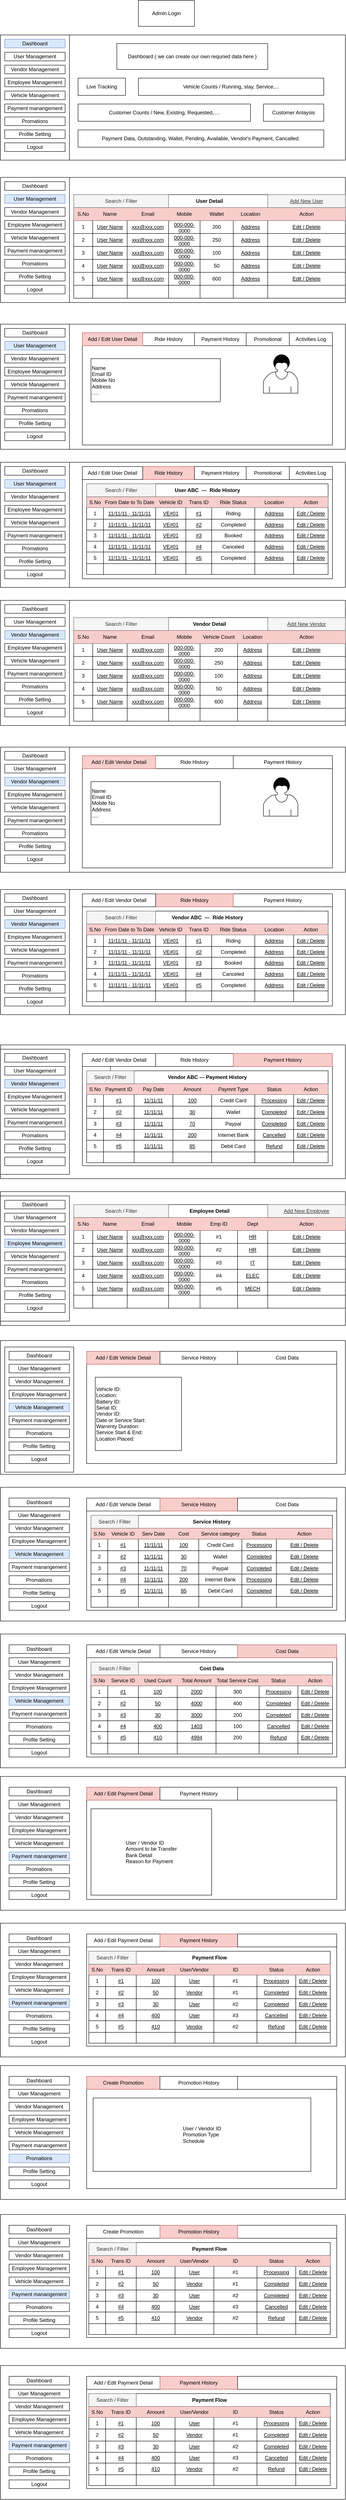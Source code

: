 <mxfile version="14.4.9" type="github">
  <diagram id="sWWCjmUIqOitX2E-1xw9" name="Page-1">
    <mxGraphModel dx="868" dy="450" grid="1" gridSize="10" guides="1" tooltips="1" connect="1" arrows="1" fold="1" page="1" pageScale="1" pageWidth="850" pageHeight="1100" math="0" shadow="0">
      <root>
        <mxCell id="0" />
        <mxCell id="1" parent="0" />
        <mxCell id="uYcMTCH0RG7Mtyut8y_W-332" value="" style="rounded=0;whiteSpace=wrap;html=1;" vertex="1" parent="1">
          <mxGeometry x="30" y="2430" width="800" height="310" as="geometry" />
        </mxCell>
        <mxCell id="uYcMTCH0RG7Mtyut8y_W-109" value="" style="rounded=0;whiteSpace=wrap;html=1;" vertex="1" parent="1">
          <mxGeometry x="30" y="1080" width="800" height="290" as="geometry" />
        </mxCell>
        <mxCell id="zYP4CSGbNnHHoJc6Gsqe-1" value="Admin Login&lt;br&gt;" style="rounded=0;whiteSpace=wrap;html=1;" parent="1" vertex="1">
          <mxGeometry x="350" y="10" width="130" height="60" as="geometry" />
        </mxCell>
        <mxCell id="zYP4CSGbNnHHoJc6Gsqe-5" value="" style="rounded=0;whiteSpace=wrap;html=1;" parent="1" vertex="1">
          <mxGeometry x="30" y="90" width="800" height="290" as="geometry" />
        </mxCell>
        <mxCell id="zYP4CSGbNnHHoJc6Gsqe-6" value="" style="rounded=0;whiteSpace=wrap;html=1;" parent="1" vertex="1">
          <mxGeometry x="30" y="90" width="160" height="290" as="geometry" />
        </mxCell>
        <mxCell id="zYP4CSGbNnHHoJc6Gsqe-7" value="Live Tracking" style="rounded=0;whiteSpace=wrap;html=1;" parent="1" vertex="1">
          <mxGeometry x="210" y="190" width="110" height="40" as="geometry" />
        </mxCell>
        <mxCell id="zYP4CSGbNnHHoJc6Gsqe-8" value="Vehicle Counts / Running, stay, Service,..." style="rounded=0;whiteSpace=wrap;html=1;" parent="1" vertex="1">
          <mxGeometry x="350" y="190" width="430" height="40" as="geometry" />
        </mxCell>
        <mxCell id="zYP4CSGbNnHHoJc6Gsqe-10" value="Customer Counts / New, Existing, Requested,...." style="rounded=0;whiteSpace=wrap;html=1;" parent="1" vertex="1">
          <mxGeometry x="210" y="250" width="400" height="40" as="geometry" />
        </mxCell>
        <mxCell id="zYP4CSGbNnHHoJc6Gsqe-11" value="Customer Anlaysis" style="rounded=0;whiteSpace=wrap;html=1;" parent="1" vertex="1">
          <mxGeometry x="640" y="250" width="140" height="40" as="geometry" />
        </mxCell>
        <mxCell id="zYP4CSGbNnHHoJc6Gsqe-12" value="Payment Data, Outstanding, Wallet, Pending, Available, Vendor&#39;s Payment, Cancalled." style="rounded=0;whiteSpace=wrap;html=1;" parent="1" vertex="1">
          <mxGeometry x="210" y="310" width="570" height="40" as="geometry" />
        </mxCell>
        <mxCell id="zYP4CSGbNnHHoJc6Gsqe-13" value="Dashboard" style="rounded=0;whiteSpace=wrap;html=1;fillColor=#dae8fc;strokeColor=#6c8ebf;" parent="1" vertex="1">
          <mxGeometry x="40" y="100" width="140" height="20" as="geometry" />
        </mxCell>
        <mxCell id="zYP4CSGbNnHHoJc6Gsqe-14" value="Vehicle Management" style="rounded=0;whiteSpace=wrap;html=1;" parent="1" vertex="1">
          <mxGeometry x="40" y="220" width="140" height="20" as="geometry" />
        </mxCell>
        <mxCell id="zYP4CSGbNnHHoJc6Gsqe-15" value="Dashboard ( we can create our own requried data here )" style="rounded=0;whiteSpace=wrap;html=1;" parent="1" vertex="1">
          <mxGeometry x="300" y="110" width="350" height="60" as="geometry" />
        </mxCell>
        <mxCell id="zYP4CSGbNnHHoJc6Gsqe-16" value="" style="rounded=0;whiteSpace=wrap;html=1;" parent="1" vertex="1">
          <mxGeometry x="30" y="420" width="800" height="290" as="geometry" />
        </mxCell>
        <mxCell id="zYP4CSGbNnHHoJc6Gsqe-21" value="Vendor Management" style="rounded=0;whiteSpace=wrap;html=1;" parent="1" vertex="1">
          <mxGeometry x="40" y="160" width="140" height="20" as="geometry" />
        </mxCell>
        <mxCell id="zYP4CSGbNnHHoJc6Gsqe-22" value="Employee Management" style="rounded=0;whiteSpace=wrap;html=1;" parent="1" vertex="1">
          <mxGeometry x="40" y="190" width="140" height="20" as="geometry" />
        </mxCell>
        <mxCell id="zYP4CSGbNnHHoJc6Gsqe-23" value="Payment manangement" style="rounded=0;whiteSpace=wrap;html=1;" parent="1" vertex="1">
          <mxGeometry x="40" y="250" width="140" height="20" as="geometry" />
        </mxCell>
        <mxCell id="zYP4CSGbNnHHoJc6Gsqe-24" value="User Management" style="rounded=0;whiteSpace=wrap;html=1;" parent="1" vertex="1">
          <mxGeometry x="40" y="130" width="140" height="20" as="geometry" />
        </mxCell>
        <mxCell id="zYP4CSGbNnHHoJc6Gsqe-26" value="Promations" style="rounded=0;whiteSpace=wrap;html=1;" parent="1" vertex="1">
          <mxGeometry x="40" y="280" width="140" height="20" as="geometry" />
        </mxCell>
        <mxCell id="zYP4CSGbNnHHoJc6Gsqe-27" value="Profile Setting" style="rounded=0;whiteSpace=wrap;html=1;" parent="1" vertex="1">
          <mxGeometry x="40" y="310" width="140" height="20" as="geometry" />
        </mxCell>
        <mxCell id="zYP4CSGbNnHHoJc6Gsqe-28" value="Logout" style="rounded=0;whiteSpace=wrap;html=1;" parent="1" vertex="1">
          <mxGeometry x="40" y="340" width="140" height="20" as="geometry" />
        </mxCell>
        <mxCell id="zYP4CSGbNnHHoJc6Gsqe-29" value="" style="rounded=0;whiteSpace=wrap;html=1;" parent="1" vertex="1">
          <mxGeometry x="30" y="420" width="160" height="290" as="geometry" />
        </mxCell>
        <mxCell id="zYP4CSGbNnHHoJc6Gsqe-30" value="Dashboard" style="rounded=0;whiteSpace=wrap;html=1;" parent="1" vertex="1">
          <mxGeometry x="40" y="430" width="140" height="20" as="geometry" />
        </mxCell>
        <mxCell id="zYP4CSGbNnHHoJc6Gsqe-31" value="Vehicle Management" style="rounded=0;whiteSpace=wrap;html=1;" parent="1" vertex="1">
          <mxGeometry x="40" y="550" width="140" height="20" as="geometry" />
        </mxCell>
        <mxCell id="zYP4CSGbNnHHoJc6Gsqe-32" value="Vendor Management" style="rounded=0;whiteSpace=wrap;html=1;" parent="1" vertex="1">
          <mxGeometry x="40" y="490" width="140" height="20" as="geometry" />
        </mxCell>
        <mxCell id="zYP4CSGbNnHHoJc6Gsqe-33" value="Employee Management" style="rounded=0;whiteSpace=wrap;html=1;" parent="1" vertex="1">
          <mxGeometry x="40" y="520" width="140" height="20" as="geometry" />
        </mxCell>
        <mxCell id="zYP4CSGbNnHHoJc6Gsqe-34" value="Payment manangement" style="rounded=0;whiteSpace=wrap;html=1;" parent="1" vertex="1">
          <mxGeometry x="40" y="580" width="140" height="20" as="geometry" />
        </mxCell>
        <mxCell id="zYP4CSGbNnHHoJc6Gsqe-35" value="User Management" style="rounded=0;whiteSpace=wrap;html=1;fillColor=#dae8fc;strokeColor=#6c8ebf;" parent="1" vertex="1">
          <mxGeometry x="40" y="460" width="140" height="20" as="geometry" />
        </mxCell>
        <mxCell id="zYP4CSGbNnHHoJc6Gsqe-36" value="Promations" style="rounded=0;whiteSpace=wrap;html=1;" parent="1" vertex="1">
          <mxGeometry x="40" y="610" width="140" height="20" as="geometry" />
        </mxCell>
        <mxCell id="zYP4CSGbNnHHoJc6Gsqe-37" value="Profile Setting" style="rounded=0;whiteSpace=wrap;html=1;" parent="1" vertex="1">
          <mxGeometry x="40" y="640" width="140" height="20" as="geometry" />
        </mxCell>
        <mxCell id="zYP4CSGbNnHHoJc6Gsqe-38" value="Logout" style="rounded=0;whiteSpace=wrap;html=1;" parent="1" vertex="1">
          <mxGeometry x="40" y="670" width="140" height="20" as="geometry" />
        </mxCell>
        <mxCell id="zYP4CSGbNnHHoJc6Gsqe-41" value="User Detail" style="shape=table;html=1;whiteSpace=wrap;startSize=30;container=1;collapsible=0;childLayout=tableLayout;fontStyle=1;align=center;" parent="1" vertex="1">
          <mxGeometry x="200" y="460" width="630" height="240" as="geometry" />
        </mxCell>
        <mxCell id="zYP4CSGbNnHHoJc6Gsqe-42" value="" style="shape=partialRectangle;html=1;whiteSpace=wrap;collapsible=0;dropTarget=0;pointerEvents=0;fillColor=none;top=0;left=0;bottom=0;right=0;points=[[0,0.5],[1,0.5]];portConstraint=eastwest;" parent="zYP4CSGbNnHHoJc6Gsqe-41" vertex="1">
          <mxGeometry y="30" width="630" height="30" as="geometry" />
        </mxCell>
        <mxCell id="zYP4CSGbNnHHoJc6Gsqe-57" value="S.No" style="shape=partialRectangle;html=1;whiteSpace=wrap;connectable=0;fillColor=#f8cecc;top=0;left=0;bottom=0;right=0;overflow=hidden;strokeColor=#b85450;" parent="zYP4CSGbNnHHoJc6Gsqe-42" vertex="1">
          <mxGeometry width="44" height="30" as="geometry" />
        </mxCell>
        <mxCell id="zYP4CSGbNnHHoJc6Gsqe-54" value="Name" style="shape=partialRectangle;html=1;whiteSpace=wrap;connectable=0;fillColor=#f8cecc;top=0;left=0;bottom=0;right=0;overflow=hidden;strokeColor=#b85450;" parent="zYP4CSGbNnHHoJc6Gsqe-42" vertex="1">
          <mxGeometry x="44" width="80" height="30" as="geometry" />
        </mxCell>
        <mxCell id="zYP4CSGbNnHHoJc6Gsqe-43" value="Email" style="shape=partialRectangle;html=1;whiteSpace=wrap;connectable=0;fillColor=#f8cecc;top=0;left=0;bottom=0;right=0;overflow=hidden;strokeColor=#b85450;" parent="zYP4CSGbNnHHoJc6Gsqe-42" vertex="1">
          <mxGeometry x="124" width="96" height="30" as="geometry" />
        </mxCell>
        <mxCell id="zYP4CSGbNnHHoJc6Gsqe-44" value="Mobile" style="shape=partialRectangle;html=1;whiteSpace=wrap;connectable=0;fillColor=#f8cecc;top=0;left=0;bottom=0;right=0;overflow=hidden;strokeColor=#b85450;" parent="zYP4CSGbNnHHoJc6Gsqe-42" vertex="1">
          <mxGeometry x="220" width="73" height="30" as="geometry" />
        </mxCell>
        <mxCell id="uYcMTCH0RG7Mtyut8y_W-15" value="Wallet" style="shape=partialRectangle;html=1;whiteSpace=wrap;connectable=0;fillColor=#f8cecc;top=0;left=0;bottom=0;right=0;overflow=hidden;strokeColor=#b85450;" vertex="1" parent="zYP4CSGbNnHHoJc6Gsqe-42">
          <mxGeometry x="293" width="77" height="30" as="geometry" />
        </mxCell>
        <mxCell id="zYP4CSGbNnHHoJc6Gsqe-45" value="Location" style="shape=partialRectangle;html=1;whiteSpace=wrap;connectable=0;fillColor=#f8cecc;top=0;left=0;bottom=0;right=0;overflow=hidden;strokeColor=#b85450;" parent="zYP4CSGbNnHHoJc6Gsqe-42" vertex="1">
          <mxGeometry x="370" width="80" height="30" as="geometry" />
        </mxCell>
        <mxCell id="zYP4CSGbNnHHoJc6Gsqe-60" value="Action" style="shape=partialRectangle;html=1;whiteSpace=wrap;connectable=0;fillColor=#f8cecc;top=0;left=0;bottom=0;right=0;overflow=hidden;strokeColor=#b85450;" parent="zYP4CSGbNnHHoJc6Gsqe-42" vertex="1">
          <mxGeometry x="450" width="180" height="30" as="geometry" />
        </mxCell>
        <mxCell id="zYP4CSGbNnHHoJc6Gsqe-46" value="" style="shape=partialRectangle;html=1;whiteSpace=wrap;collapsible=0;dropTarget=0;pointerEvents=0;fillColor=none;top=0;left=0;bottom=0;right=0;points=[[0,0.5],[1,0.5]];portConstraint=eastwest;" parent="zYP4CSGbNnHHoJc6Gsqe-41" vertex="1">
          <mxGeometry y="60" width="630" height="30" as="geometry" />
        </mxCell>
        <mxCell id="zYP4CSGbNnHHoJc6Gsqe-58" value="1" style="shape=partialRectangle;html=1;whiteSpace=wrap;connectable=0;fillColor=none;top=0;left=0;bottom=0;right=0;overflow=hidden;" parent="zYP4CSGbNnHHoJc6Gsqe-46" vertex="1">
          <mxGeometry width="44" height="30" as="geometry" />
        </mxCell>
        <mxCell id="zYP4CSGbNnHHoJc6Gsqe-55" value="&lt;u&gt;User Name&lt;/u&gt;" style="shape=partialRectangle;html=1;whiteSpace=wrap;connectable=0;fillColor=none;top=0;left=0;bottom=0;right=0;overflow=hidden;" parent="zYP4CSGbNnHHoJc6Gsqe-46" vertex="1">
          <mxGeometry x="44" width="80" height="30" as="geometry" />
        </mxCell>
        <mxCell id="zYP4CSGbNnHHoJc6Gsqe-47" value="&lt;u&gt;xxx@xxx.com&lt;/u&gt;" style="shape=partialRectangle;html=1;whiteSpace=wrap;connectable=0;fillColor=none;top=0;left=0;bottom=0;right=0;overflow=hidden;" parent="zYP4CSGbNnHHoJc6Gsqe-46" vertex="1">
          <mxGeometry x="124" width="96" height="30" as="geometry" />
        </mxCell>
        <mxCell id="zYP4CSGbNnHHoJc6Gsqe-48" value="&lt;u&gt;000-000-0000&lt;/u&gt;" style="shape=partialRectangle;html=1;whiteSpace=wrap;connectable=0;fillColor=none;top=0;left=0;bottom=0;right=0;overflow=hidden;" parent="zYP4CSGbNnHHoJc6Gsqe-46" vertex="1">
          <mxGeometry x="220" width="73" height="30" as="geometry" />
        </mxCell>
        <mxCell id="uYcMTCH0RG7Mtyut8y_W-16" value="200" style="shape=partialRectangle;html=1;whiteSpace=wrap;connectable=0;fillColor=none;top=0;left=0;bottom=0;right=0;overflow=hidden;" vertex="1" parent="zYP4CSGbNnHHoJc6Gsqe-46">
          <mxGeometry x="293" width="77" height="30" as="geometry" />
        </mxCell>
        <mxCell id="zYP4CSGbNnHHoJc6Gsqe-49" value="&lt;u&gt;Address&lt;/u&gt;" style="shape=partialRectangle;html=1;whiteSpace=wrap;connectable=0;fillColor=none;top=0;left=0;bottom=0;right=0;overflow=hidden;" parent="zYP4CSGbNnHHoJc6Gsqe-46" vertex="1">
          <mxGeometry x="370" width="80" height="30" as="geometry" />
        </mxCell>
        <mxCell id="zYP4CSGbNnHHoJc6Gsqe-61" value="&lt;u&gt;Edit / Delete&lt;/u&gt;" style="shape=partialRectangle;html=1;whiteSpace=wrap;connectable=0;fillColor=none;top=0;left=0;bottom=0;right=0;overflow=hidden;" parent="zYP4CSGbNnHHoJc6Gsqe-46" vertex="1">
          <mxGeometry x="450" width="180" height="30" as="geometry" />
        </mxCell>
        <mxCell id="zYP4CSGbNnHHoJc6Gsqe-50" value="" style="shape=partialRectangle;html=1;whiteSpace=wrap;collapsible=0;dropTarget=0;pointerEvents=0;fillColor=none;top=0;left=0;bottom=0;right=0;points=[[0,0.5],[1,0.5]];portConstraint=eastwest;" parent="zYP4CSGbNnHHoJc6Gsqe-41" vertex="1">
          <mxGeometry y="90" width="630" height="30" as="geometry" />
        </mxCell>
        <mxCell id="zYP4CSGbNnHHoJc6Gsqe-59" value="2" style="shape=partialRectangle;html=1;whiteSpace=wrap;connectable=0;fillColor=none;top=0;left=0;bottom=0;right=0;overflow=hidden;" parent="zYP4CSGbNnHHoJc6Gsqe-50" vertex="1">
          <mxGeometry width="44" height="30" as="geometry" />
        </mxCell>
        <mxCell id="zYP4CSGbNnHHoJc6Gsqe-56" value="&lt;span&gt;&lt;u&gt;User Name&lt;/u&gt;&lt;/span&gt;" style="shape=partialRectangle;html=1;whiteSpace=wrap;connectable=0;fillColor=none;top=0;left=0;bottom=0;right=0;overflow=hidden;" parent="zYP4CSGbNnHHoJc6Gsqe-50" vertex="1">
          <mxGeometry x="44" width="80" height="30" as="geometry" />
        </mxCell>
        <mxCell id="zYP4CSGbNnHHoJc6Gsqe-51" value="&lt;span&gt;&lt;u&gt;xxx@xxx.com&lt;/u&gt;&lt;/span&gt;" style="shape=partialRectangle;html=1;whiteSpace=wrap;connectable=0;fillColor=none;top=0;left=0;bottom=0;right=0;overflow=hidden;" parent="zYP4CSGbNnHHoJc6Gsqe-50" vertex="1">
          <mxGeometry x="124" width="96" height="30" as="geometry" />
        </mxCell>
        <mxCell id="zYP4CSGbNnHHoJc6Gsqe-52" value="&lt;span&gt;&lt;u&gt;000-000-0000&lt;/u&gt;&lt;/span&gt;" style="shape=partialRectangle;html=1;whiteSpace=wrap;connectable=0;fillColor=none;top=0;left=0;bottom=0;right=0;overflow=hidden;" parent="zYP4CSGbNnHHoJc6Gsqe-50" vertex="1">
          <mxGeometry x="220" width="73" height="30" as="geometry" />
        </mxCell>
        <mxCell id="uYcMTCH0RG7Mtyut8y_W-17" value="250" style="shape=partialRectangle;html=1;whiteSpace=wrap;connectable=0;fillColor=none;top=0;left=0;bottom=0;right=0;overflow=hidden;" vertex="1" parent="zYP4CSGbNnHHoJc6Gsqe-50">
          <mxGeometry x="293" width="77" height="30" as="geometry" />
        </mxCell>
        <mxCell id="zYP4CSGbNnHHoJc6Gsqe-53" value="&lt;span&gt;&lt;u&gt;Address&lt;/u&gt;&lt;/span&gt;" style="shape=partialRectangle;html=1;whiteSpace=wrap;connectable=0;fillColor=none;top=0;left=0;bottom=0;right=0;overflow=hidden;" parent="zYP4CSGbNnHHoJc6Gsqe-50" vertex="1">
          <mxGeometry x="370" width="80" height="30" as="geometry" />
        </mxCell>
        <mxCell id="zYP4CSGbNnHHoJc6Gsqe-62" value="&lt;span&gt;&lt;u&gt;Edit / Delete&lt;/u&gt;&lt;/span&gt;" style="shape=partialRectangle;html=1;whiteSpace=wrap;connectable=0;fillColor=none;top=0;left=0;bottom=0;right=0;overflow=hidden;" parent="zYP4CSGbNnHHoJc6Gsqe-50" vertex="1">
          <mxGeometry x="450" width="180" height="30" as="geometry" />
        </mxCell>
        <mxCell id="zYP4CSGbNnHHoJc6Gsqe-84" style="shape=partialRectangle;html=1;whiteSpace=wrap;collapsible=0;dropTarget=0;pointerEvents=0;fillColor=none;top=0;left=0;bottom=0;right=0;points=[[0,0.5],[1,0.5]];portConstraint=eastwest;" parent="zYP4CSGbNnHHoJc6Gsqe-41" vertex="1">
          <mxGeometry y="120" width="630" height="30" as="geometry" />
        </mxCell>
        <mxCell id="zYP4CSGbNnHHoJc6Gsqe-85" value="3" style="shape=partialRectangle;html=1;whiteSpace=wrap;connectable=0;fillColor=none;top=0;left=0;bottom=0;right=0;overflow=hidden;" parent="zYP4CSGbNnHHoJc6Gsqe-84" vertex="1">
          <mxGeometry width="44" height="30" as="geometry" />
        </mxCell>
        <mxCell id="zYP4CSGbNnHHoJc6Gsqe-86" value="&lt;span&gt;&lt;u&gt;User Name&lt;/u&gt;&lt;/span&gt;" style="shape=partialRectangle;html=1;whiteSpace=wrap;connectable=0;fillColor=none;top=0;left=0;bottom=0;right=0;overflow=hidden;" parent="zYP4CSGbNnHHoJc6Gsqe-84" vertex="1">
          <mxGeometry x="44" width="80" height="30" as="geometry" />
        </mxCell>
        <mxCell id="zYP4CSGbNnHHoJc6Gsqe-87" value="&lt;span&gt;&lt;u&gt;xxx@xxx.com&lt;/u&gt;&lt;/span&gt;" style="shape=partialRectangle;html=1;whiteSpace=wrap;connectable=0;fillColor=none;top=0;left=0;bottom=0;right=0;overflow=hidden;" parent="zYP4CSGbNnHHoJc6Gsqe-84" vertex="1">
          <mxGeometry x="124" width="96" height="30" as="geometry" />
        </mxCell>
        <mxCell id="zYP4CSGbNnHHoJc6Gsqe-88" value="&lt;span&gt;&lt;u&gt;000-000-0000&lt;/u&gt;&lt;/span&gt;" style="shape=partialRectangle;html=1;whiteSpace=wrap;connectable=0;fillColor=none;top=0;left=0;bottom=0;right=0;overflow=hidden;" parent="zYP4CSGbNnHHoJc6Gsqe-84" vertex="1">
          <mxGeometry x="220" width="73" height="30" as="geometry" />
        </mxCell>
        <mxCell id="uYcMTCH0RG7Mtyut8y_W-18" value="100" style="shape=partialRectangle;html=1;whiteSpace=wrap;connectable=0;fillColor=none;top=0;left=0;bottom=0;right=0;overflow=hidden;" vertex="1" parent="zYP4CSGbNnHHoJc6Gsqe-84">
          <mxGeometry x="293" width="77" height="30" as="geometry" />
        </mxCell>
        <mxCell id="zYP4CSGbNnHHoJc6Gsqe-89" value="&lt;span&gt;&lt;u&gt;Address&lt;/u&gt;&lt;/span&gt;" style="shape=partialRectangle;html=1;whiteSpace=wrap;connectable=0;fillColor=none;top=0;left=0;bottom=0;right=0;overflow=hidden;" parent="zYP4CSGbNnHHoJc6Gsqe-84" vertex="1">
          <mxGeometry x="370" width="80" height="30" as="geometry" />
        </mxCell>
        <mxCell id="zYP4CSGbNnHHoJc6Gsqe-90" value="&lt;span&gt;&lt;u&gt;Edit / Delete&lt;/u&gt;&lt;/span&gt;" style="shape=partialRectangle;html=1;whiteSpace=wrap;connectable=0;fillColor=none;top=0;left=0;bottom=0;right=0;overflow=hidden;" parent="zYP4CSGbNnHHoJc6Gsqe-84" vertex="1">
          <mxGeometry x="450" width="180" height="30" as="geometry" />
        </mxCell>
        <mxCell id="zYP4CSGbNnHHoJc6Gsqe-77" style="shape=partialRectangle;html=1;whiteSpace=wrap;collapsible=0;dropTarget=0;pointerEvents=0;fillColor=none;top=0;left=0;bottom=0;right=0;points=[[0,0.5],[1,0.5]];portConstraint=eastwest;" parent="zYP4CSGbNnHHoJc6Gsqe-41" vertex="1">
          <mxGeometry y="150" width="630" height="30" as="geometry" />
        </mxCell>
        <mxCell id="zYP4CSGbNnHHoJc6Gsqe-78" value="4" style="shape=partialRectangle;html=1;whiteSpace=wrap;connectable=0;fillColor=none;top=0;left=0;bottom=0;right=0;overflow=hidden;" parent="zYP4CSGbNnHHoJc6Gsqe-77" vertex="1">
          <mxGeometry width="44" height="30" as="geometry" />
        </mxCell>
        <mxCell id="zYP4CSGbNnHHoJc6Gsqe-79" value="&lt;span&gt;&lt;u&gt;User Name&lt;/u&gt;&lt;/span&gt;" style="shape=partialRectangle;html=1;whiteSpace=wrap;connectable=0;fillColor=none;top=0;left=0;bottom=0;right=0;overflow=hidden;" parent="zYP4CSGbNnHHoJc6Gsqe-77" vertex="1">
          <mxGeometry x="44" width="80" height="30" as="geometry" />
        </mxCell>
        <mxCell id="zYP4CSGbNnHHoJc6Gsqe-80" value="&lt;span&gt;&lt;u&gt;xxx@xxx.com&lt;/u&gt;&lt;/span&gt;" style="shape=partialRectangle;html=1;whiteSpace=wrap;connectable=0;fillColor=none;top=0;left=0;bottom=0;right=0;overflow=hidden;" parent="zYP4CSGbNnHHoJc6Gsqe-77" vertex="1">
          <mxGeometry x="124" width="96" height="30" as="geometry" />
        </mxCell>
        <mxCell id="zYP4CSGbNnHHoJc6Gsqe-81" value="&lt;span&gt;&lt;u&gt;000-000-0000&lt;/u&gt;&lt;/span&gt;" style="shape=partialRectangle;html=1;whiteSpace=wrap;connectable=0;fillColor=none;top=0;left=0;bottom=0;right=0;overflow=hidden;" parent="zYP4CSGbNnHHoJc6Gsqe-77" vertex="1">
          <mxGeometry x="220" width="73" height="30" as="geometry" />
        </mxCell>
        <mxCell id="uYcMTCH0RG7Mtyut8y_W-19" value="50" style="shape=partialRectangle;html=1;whiteSpace=wrap;connectable=0;fillColor=none;top=0;left=0;bottom=0;right=0;overflow=hidden;" vertex="1" parent="zYP4CSGbNnHHoJc6Gsqe-77">
          <mxGeometry x="293" width="77" height="30" as="geometry" />
        </mxCell>
        <mxCell id="zYP4CSGbNnHHoJc6Gsqe-82" value="&lt;span&gt;&lt;u&gt;Address&lt;/u&gt;&lt;/span&gt;" style="shape=partialRectangle;html=1;whiteSpace=wrap;connectable=0;fillColor=none;top=0;left=0;bottom=0;right=0;overflow=hidden;" parent="zYP4CSGbNnHHoJc6Gsqe-77" vertex="1">
          <mxGeometry x="370" width="80" height="30" as="geometry" />
        </mxCell>
        <mxCell id="zYP4CSGbNnHHoJc6Gsqe-83" value="&lt;span&gt;&lt;u&gt;Edit / Delete&lt;/u&gt;&lt;/span&gt;" style="shape=partialRectangle;html=1;whiteSpace=wrap;connectable=0;fillColor=none;top=0;left=0;bottom=0;right=0;overflow=hidden;" parent="zYP4CSGbNnHHoJc6Gsqe-77" vertex="1">
          <mxGeometry x="450" width="180" height="30" as="geometry" />
        </mxCell>
        <mxCell id="zYP4CSGbNnHHoJc6Gsqe-70" style="shape=partialRectangle;html=1;whiteSpace=wrap;collapsible=0;dropTarget=0;pointerEvents=0;fillColor=none;top=0;left=0;bottom=0;right=0;points=[[0,0.5],[1,0.5]];portConstraint=eastwest;" parent="zYP4CSGbNnHHoJc6Gsqe-41" vertex="1">
          <mxGeometry y="180" width="630" height="30" as="geometry" />
        </mxCell>
        <mxCell id="zYP4CSGbNnHHoJc6Gsqe-71" value="5" style="shape=partialRectangle;html=1;whiteSpace=wrap;connectable=0;fillColor=none;top=0;left=0;bottom=0;right=0;overflow=hidden;" parent="zYP4CSGbNnHHoJc6Gsqe-70" vertex="1">
          <mxGeometry width="44" height="30" as="geometry" />
        </mxCell>
        <mxCell id="zYP4CSGbNnHHoJc6Gsqe-72" value="&lt;span&gt;&lt;u&gt;User Name&lt;/u&gt;&lt;/span&gt;" style="shape=partialRectangle;html=1;whiteSpace=wrap;connectable=0;fillColor=none;top=0;left=0;bottom=0;right=0;overflow=hidden;" parent="zYP4CSGbNnHHoJc6Gsqe-70" vertex="1">
          <mxGeometry x="44" width="80" height="30" as="geometry" />
        </mxCell>
        <mxCell id="zYP4CSGbNnHHoJc6Gsqe-73" value="&lt;span&gt;&lt;u&gt;xxx@xxx.com&lt;/u&gt;&lt;/span&gt;" style="shape=partialRectangle;html=1;whiteSpace=wrap;connectable=0;fillColor=none;top=0;left=0;bottom=0;right=0;overflow=hidden;" parent="zYP4CSGbNnHHoJc6Gsqe-70" vertex="1">
          <mxGeometry x="124" width="96" height="30" as="geometry" />
        </mxCell>
        <mxCell id="zYP4CSGbNnHHoJc6Gsqe-74" value="&lt;span&gt;&lt;u&gt;000-000-0000&lt;/u&gt;&lt;/span&gt;" style="shape=partialRectangle;html=1;whiteSpace=wrap;connectable=0;fillColor=none;top=0;left=0;bottom=0;right=0;overflow=hidden;" parent="zYP4CSGbNnHHoJc6Gsqe-70" vertex="1">
          <mxGeometry x="220" width="73" height="30" as="geometry" />
        </mxCell>
        <mxCell id="uYcMTCH0RG7Mtyut8y_W-20" value="600" style="shape=partialRectangle;html=1;whiteSpace=wrap;connectable=0;fillColor=none;top=0;left=0;bottom=0;right=0;overflow=hidden;" vertex="1" parent="zYP4CSGbNnHHoJc6Gsqe-70">
          <mxGeometry x="293" width="77" height="30" as="geometry" />
        </mxCell>
        <mxCell id="zYP4CSGbNnHHoJc6Gsqe-75" value="&lt;span&gt;&lt;u&gt;Address&lt;/u&gt;&lt;/span&gt;" style="shape=partialRectangle;html=1;whiteSpace=wrap;connectable=0;fillColor=none;top=0;left=0;bottom=0;right=0;overflow=hidden;" parent="zYP4CSGbNnHHoJc6Gsqe-70" vertex="1">
          <mxGeometry x="370" width="80" height="30" as="geometry" />
        </mxCell>
        <mxCell id="zYP4CSGbNnHHoJc6Gsqe-76" value="&lt;span&gt;&lt;u&gt;Edit / Delete&lt;/u&gt;&lt;/span&gt;" style="shape=partialRectangle;html=1;whiteSpace=wrap;connectable=0;fillColor=none;top=0;left=0;bottom=0;right=0;overflow=hidden;" parent="zYP4CSGbNnHHoJc6Gsqe-70" vertex="1">
          <mxGeometry x="450" width="180" height="30" as="geometry" />
        </mxCell>
        <mxCell id="zYP4CSGbNnHHoJc6Gsqe-63" style="shape=partialRectangle;html=1;whiteSpace=wrap;collapsible=0;dropTarget=0;pointerEvents=0;fillColor=none;top=0;left=0;bottom=0;right=0;points=[[0,0.5],[1,0.5]];portConstraint=eastwest;" parent="zYP4CSGbNnHHoJc6Gsqe-41" vertex="1">
          <mxGeometry y="210" width="630" height="30" as="geometry" />
        </mxCell>
        <mxCell id="zYP4CSGbNnHHoJc6Gsqe-64" style="shape=partialRectangle;html=1;whiteSpace=wrap;connectable=0;fillColor=none;top=0;left=0;bottom=0;right=0;overflow=hidden;" parent="zYP4CSGbNnHHoJc6Gsqe-63" vertex="1">
          <mxGeometry width="44" height="30" as="geometry" />
        </mxCell>
        <mxCell id="zYP4CSGbNnHHoJc6Gsqe-65" style="shape=partialRectangle;html=1;whiteSpace=wrap;connectable=0;fillColor=none;top=0;left=0;bottom=0;right=0;overflow=hidden;" parent="zYP4CSGbNnHHoJc6Gsqe-63" vertex="1">
          <mxGeometry x="44" width="80" height="30" as="geometry" />
        </mxCell>
        <mxCell id="zYP4CSGbNnHHoJc6Gsqe-66" style="shape=partialRectangle;html=1;whiteSpace=wrap;connectable=0;fillColor=none;top=0;left=0;bottom=0;right=0;overflow=hidden;" parent="zYP4CSGbNnHHoJc6Gsqe-63" vertex="1">
          <mxGeometry x="124" width="96" height="30" as="geometry" />
        </mxCell>
        <mxCell id="zYP4CSGbNnHHoJc6Gsqe-67" style="shape=partialRectangle;html=1;whiteSpace=wrap;connectable=0;fillColor=none;top=0;left=0;bottom=0;right=0;overflow=hidden;" parent="zYP4CSGbNnHHoJc6Gsqe-63" vertex="1">
          <mxGeometry x="220" width="73" height="30" as="geometry" />
        </mxCell>
        <mxCell id="uYcMTCH0RG7Mtyut8y_W-21" style="shape=partialRectangle;html=1;whiteSpace=wrap;connectable=0;fillColor=none;top=0;left=0;bottom=0;right=0;overflow=hidden;" vertex="1" parent="zYP4CSGbNnHHoJc6Gsqe-63">
          <mxGeometry x="293" width="77" height="30" as="geometry" />
        </mxCell>
        <mxCell id="zYP4CSGbNnHHoJc6Gsqe-68" style="shape=partialRectangle;html=1;whiteSpace=wrap;connectable=0;fillColor=none;top=0;left=0;bottom=0;right=0;overflow=hidden;" parent="zYP4CSGbNnHHoJc6Gsqe-63" vertex="1">
          <mxGeometry x="370" width="80" height="30" as="geometry" />
        </mxCell>
        <mxCell id="zYP4CSGbNnHHoJc6Gsqe-69" style="shape=partialRectangle;html=1;whiteSpace=wrap;connectable=0;fillColor=none;top=0;left=0;bottom=0;right=0;overflow=hidden;" parent="zYP4CSGbNnHHoJc6Gsqe-63" vertex="1">
          <mxGeometry x="450" width="180" height="30" as="geometry" />
        </mxCell>
        <mxCell id="zYP4CSGbNnHHoJc6Gsqe-92" value="&lt;u&gt;Add New User&lt;/u&gt;" style="rounded=0;whiteSpace=wrap;html=1;fillColor=#f5f5f5;strokeColor=#666666;fontColor=#333333;" parent="1" vertex="1">
          <mxGeometry x="650" y="460" width="180" height="30" as="geometry" />
        </mxCell>
        <mxCell id="Zn4DUU1_FDggG2D16TAx-1" value="" style="rounded=0;whiteSpace=wrap;html=1;" parent="1" vertex="1">
          <mxGeometry x="30" y="760" width="800" height="290" as="geometry" />
        </mxCell>
        <mxCell id="Zn4DUU1_FDggG2D16TAx-2" value="" style="rounded=0;whiteSpace=wrap;html=1;" parent="1" vertex="1">
          <mxGeometry x="30" y="760" width="160" height="290" as="geometry" />
        </mxCell>
        <mxCell id="Zn4DUU1_FDggG2D16TAx-3" value="Dashboard" style="rounded=0;whiteSpace=wrap;html=1;" parent="1" vertex="1">
          <mxGeometry x="40" y="770" width="140" height="20" as="geometry" />
        </mxCell>
        <mxCell id="Zn4DUU1_FDggG2D16TAx-4" value="Vehicle Management" style="rounded=0;whiteSpace=wrap;html=1;" parent="1" vertex="1">
          <mxGeometry x="40" y="890" width="140" height="20" as="geometry" />
        </mxCell>
        <mxCell id="Zn4DUU1_FDggG2D16TAx-5" value="Vendor Management" style="rounded=0;whiteSpace=wrap;html=1;" parent="1" vertex="1">
          <mxGeometry x="40" y="830" width="140" height="20" as="geometry" />
        </mxCell>
        <mxCell id="Zn4DUU1_FDggG2D16TAx-6" value="Employee Management" style="rounded=0;whiteSpace=wrap;html=1;" parent="1" vertex="1">
          <mxGeometry x="40" y="860" width="140" height="20" as="geometry" />
        </mxCell>
        <mxCell id="Zn4DUU1_FDggG2D16TAx-7" value="Payment manangement" style="rounded=0;whiteSpace=wrap;html=1;" parent="1" vertex="1">
          <mxGeometry x="40" y="920" width="140" height="20" as="geometry" />
        </mxCell>
        <mxCell id="Zn4DUU1_FDggG2D16TAx-8" value="Promations" style="rounded=0;whiteSpace=wrap;html=1;" parent="1" vertex="1">
          <mxGeometry x="40" y="950" width="140" height="20" as="geometry" />
        </mxCell>
        <mxCell id="Zn4DUU1_FDggG2D16TAx-9" value="Profile Setting" style="rounded=0;whiteSpace=wrap;html=1;" parent="1" vertex="1">
          <mxGeometry x="40" y="980" width="140" height="20" as="geometry" />
        </mxCell>
        <mxCell id="Zn4DUU1_FDggG2D16TAx-10" value="Logout" style="rounded=0;whiteSpace=wrap;html=1;" parent="1" vertex="1">
          <mxGeometry x="40" y="1010" width="140" height="20" as="geometry" />
        </mxCell>
        <mxCell id="Zn4DUU1_FDggG2D16TAx-12" value="User Management" style="rounded=0;whiteSpace=wrap;html=1;fillColor=#dae8fc;strokeColor=#6c8ebf;" parent="1" vertex="1">
          <mxGeometry x="40" y="800" width="140" height="20" as="geometry" />
        </mxCell>
        <mxCell id="uYcMTCH0RG7Mtyut8y_W-1" value="" style="rounded=0;whiteSpace=wrap;html=1;" vertex="1" parent="1">
          <mxGeometry x="220" y="780" width="580" height="260" as="geometry" />
        </mxCell>
        <mxCell id="uYcMTCH0RG7Mtyut8y_W-3" value="" style="shape=mxgraph.bpmn.user_task;html=1;outlineConnect=0;" vertex="1" parent="1">
          <mxGeometry x="640" y="830" width="80" height="90" as="geometry" />
        </mxCell>
        <mxCell id="uYcMTCH0RG7Mtyut8y_W-4" value="Name&lt;br&gt;Email ID&lt;br&gt;Mobile No&lt;br&gt;Address&lt;br&gt;....." style="rounded=0;whiteSpace=wrap;html=1;align=left;" vertex="1" parent="1">
          <mxGeometry x="240" y="840" width="300" height="100" as="geometry" />
        </mxCell>
        <mxCell id="uYcMTCH0RG7Mtyut8y_W-6" value="Search / Filter" style="rounded=0;whiteSpace=wrap;html=1;fillColor=#f5f5f5;strokeColor=#666666;fontColor=#333333;" vertex="1" parent="1">
          <mxGeometry x="200" y="460" width="220" height="30" as="geometry" />
        </mxCell>
        <mxCell id="uYcMTCH0RG7Mtyut8y_W-7" value="" style="rounded=0;whiteSpace=wrap;html=1;" vertex="1" parent="1">
          <mxGeometry x="220" y="780" width="580" height="30" as="geometry" />
        </mxCell>
        <mxCell id="uYcMTCH0RG7Mtyut8y_W-22" value="Ride History" style="rounded=0;whiteSpace=wrap;html=1;" vertex="1" parent="1">
          <mxGeometry x="360" y="780" width="120" height="30" as="geometry" />
        </mxCell>
        <mxCell id="uYcMTCH0RG7Mtyut8y_W-23" value="Payment History" style="rounded=0;whiteSpace=wrap;html=1;" vertex="1" parent="1">
          <mxGeometry x="480" y="780" width="120" height="30" as="geometry" />
        </mxCell>
        <mxCell id="uYcMTCH0RG7Mtyut8y_W-24" value="Promotional" style="rounded=0;whiteSpace=wrap;html=1;" vertex="1" parent="1">
          <mxGeometry x="600" y="780" width="100" height="30" as="geometry" />
        </mxCell>
        <mxCell id="uYcMTCH0RG7Mtyut8y_W-25" value="Activities Log" style="rounded=0;whiteSpace=wrap;html=1;" vertex="1" parent="1">
          <mxGeometry x="700" y="780" width="100" height="30" as="geometry" />
        </mxCell>
        <mxCell id="uYcMTCH0RG7Mtyut8y_W-5" value="Add / Edit User Detail" style="rounded=0;whiteSpace=wrap;html=1;fillColor=#f8cecc;strokeColor=#b85450;" vertex="1" parent="1">
          <mxGeometry x="220" y="780" width="140" height="30" as="geometry" />
        </mxCell>
        <mxCell id="uYcMTCH0RG7Mtyut8y_W-97" value="Dashboard" style="rounded=0;whiteSpace=wrap;html=1;" vertex="1" parent="1">
          <mxGeometry x="30" y="1090" width="140" height="20" as="geometry" />
        </mxCell>
        <mxCell id="uYcMTCH0RG7Mtyut8y_W-98" value="Vehicle Management" style="rounded=0;whiteSpace=wrap;html=1;" vertex="1" parent="1">
          <mxGeometry x="30" y="1210" width="140" height="20" as="geometry" />
        </mxCell>
        <mxCell id="uYcMTCH0RG7Mtyut8y_W-99" value="Vendor Management" style="rounded=0;whiteSpace=wrap;html=1;" vertex="1" parent="1">
          <mxGeometry x="30" y="1150" width="140" height="20" as="geometry" />
        </mxCell>
        <mxCell id="uYcMTCH0RG7Mtyut8y_W-100" value="Employee Management" style="rounded=0;whiteSpace=wrap;html=1;" vertex="1" parent="1">
          <mxGeometry x="30" y="1180" width="140" height="20" as="geometry" />
        </mxCell>
        <mxCell id="uYcMTCH0RG7Mtyut8y_W-101" value="Payment manangement" style="rounded=0;whiteSpace=wrap;html=1;" vertex="1" parent="1">
          <mxGeometry x="30" y="1240" width="140" height="20" as="geometry" />
        </mxCell>
        <mxCell id="uYcMTCH0RG7Mtyut8y_W-102" value="Promations" style="rounded=0;whiteSpace=wrap;html=1;" vertex="1" parent="1">
          <mxGeometry x="30" y="1270" width="140" height="20" as="geometry" />
        </mxCell>
        <mxCell id="uYcMTCH0RG7Mtyut8y_W-103" value="Profile Setting" style="rounded=0;whiteSpace=wrap;html=1;" vertex="1" parent="1">
          <mxGeometry x="30" y="1300" width="140" height="20" as="geometry" />
        </mxCell>
        <mxCell id="uYcMTCH0RG7Mtyut8y_W-104" value="Logout" style="rounded=0;whiteSpace=wrap;html=1;" vertex="1" parent="1">
          <mxGeometry x="30" y="1330" width="140" height="20" as="geometry" />
        </mxCell>
        <mxCell id="uYcMTCH0RG7Mtyut8y_W-105" value="User Management" style="rounded=0;whiteSpace=wrap;html=1;fillColor=#dae8fc;strokeColor=#6c8ebf;" vertex="1" parent="1">
          <mxGeometry x="30" y="1120" width="140" height="20" as="geometry" />
        </mxCell>
        <mxCell id="uYcMTCH0RG7Mtyut8y_W-110" value="" style="rounded=0;whiteSpace=wrap;html=1;" vertex="1" parent="1">
          <mxGeometry x="30" y="1080" width="160" height="290" as="geometry" />
        </mxCell>
        <mxCell id="uYcMTCH0RG7Mtyut8y_W-111" value="Dashboard" style="rounded=0;whiteSpace=wrap;html=1;" vertex="1" parent="1">
          <mxGeometry x="40" y="1090" width="140" height="20" as="geometry" />
        </mxCell>
        <mxCell id="uYcMTCH0RG7Mtyut8y_W-112" value="Vehicle Management" style="rounded=0;whiteSpace=wrap;html=1;" vertex="1" parent="1">
          <mxGeometry x="40" y="1210" width="140" height="20" as="geometry" />
        </mxCell>
        <mxCell id="uYcMTCH0RG7Mtyut8y_W-113" value="Vendor Management" style="rounded=0;whiteSpace=wrap;html=1;" vertex="1" parent="1">
          <mxGeometry x="40" y="1150" width="140" height="20" as="geometry" />
        </mxCell>
        <mxCell id="uYcMTCH0RG7Mtyut8y_W-114" value="Employee Management" style="rounded=0;whiteSpace=wrap;html=1;" vertex="1" parent="1">
          <mxGeometry x="40" y="1180" width="140" height="20" as="geometry" />
        </mxCell>
        <mxCell id="uYcMTCH0RG7Mtyut8y_W-115" value="Payment manangement" style="rounded=0;whiteSpace=wrap;html=1;" vertex="1" parent="1">
          <mxGeometry x="40" y="1240" width="140" height="20" as="geometry" />
        </mxCell>
        <mxCell id="uYcMTCH0RG7Mtyut8y_W-116" value="Promations" style="rounded=0;whiteSpace=wrap;html=1;" vertex="1" parent="1">
          <mxGeometry x="40" y="1270" width="140" height="20" as="geometry" />
        </mxCell>
        <mxCell id="uYcMTCH0RG7Mtyut8y_W-117" value="Profile Setting" style="rounded=0;whiteSpace=wrap;html=1;" vertex="1" parent="1">
          <mxGeometry x="40" y="1300" width="140" height="20" as="geometry" />
        </mxCell>
        <mxCell id="uYcMTCH0RG7Mtyut8y_W-118" value="Logout" style="rounded=0;whiteSpace=wrap;html=1;" vertex="1" parent="1">
          <mxGeometry x="40" y="1330" width="140" height="20" as="geometry" />
        </mxCell>
        <mxCell id="uYcMTCH0RG7Mtyut8y_W-119" value="User Management" style="rounded=0;whiteSpace=wrap;html=1;fillColor=#dae8fc;strokeColor=#6c8ebf;" vertex="1" parent="1">
          <mxGeometry x="40" y="1120" width="140" height="20" as="geometry" />
        </mxCell>
        <mxCell id="uYcMTCH0RG7Mtyut8y_W-130" value="" style="rounded=0;whiteSpace=wrap;html=1;" vertex="1" parent="1">
          <mxGeometry x="220" y="1090" width="580" height="260" as="geometry" />
        </mxCell>
        <mxCell id="uYcMTCH0RG7Mtyut8y_W-131" value="Ride History" style="rounded=0;whiteSpace=wrap;html=1;fillColor=#f8cecc;strokeColor=#b85450;" vertex="1" parent="1">
          <mxGeometry x="360" y="1090" width="120" height="30" as="geometry" />
        </mxCell>
        <mxCell id="uYcMTCH0RG7Mtyut8y_W-132" value="Payment History" style="rounded=0;whiteSpace=wrap;html=1;" vertex="1" parent="1">
          <mxGeometry x="480" y="1090" width="120" height="30" as="geometry" />
        </mxCell>
        <mxCell id="uYcMTCH0RG7Mtyut8y_W-133" value="Promotional" style="rounded=0;whiteSpace=wrap;html=1;" vertex="1" parent="1">
          <mxGeometry x="600" y="1090" width="100" height="30" as="geometry" />
        </mxCell>
        <mxCell id="uYcMTCH0RG7Mtyut8y_W-134" value="Activities Log" style="rounded=0;whiteSpace=wrap;html=1;" vertex="1" parent="1">
          <mxGeometry x="700" y="1090" width="100" height="30" as="geometry" />
        </mxCell>
        <mxCell id="uYcMTCH0RG7Mtyut8y_W-135" value="Add / Edit User Detail" style="rounded=0;whiteSpace=wrap;html=1;" vertex="1" parent="1">
          <mxGeometry x="220" y="1090" width="140" height="30" as="geometry" />
        </mxCell>
        <mxCell id="uYcMTCH0RG7Mtyut8y_W-193" value="User ABC&amp;nbsp; ---&amp;nbsp; Ride History" style="shape=table;html=1;whiteSpace=wrap;startSize=30;container=1;collapsible=0;childLayout=tableLayout;fontStyle=1;align=center;" vertex="1" parent="1">
          <mxGeometry x="230" y="1130" width="560" height="210" as="geometry" />
        </mxCell>
        <mxCell id="uYcMTCH0RG7Mtyut8y_W-194" value="" style="shape=partialRectangle;html=1;whiteSpace=wrap;collapsible=0;dropTarget=0;pointerEvents=0;fillColor=none;top=0;left=0;bottom=0;right=0;points=[[0,0.5],[1,0.5]];portConstraint=eastwest;" vertex="1" parent="uYcMTCH0RG7Mtyut8y_W-193">
          <mxGeometry y="30" width="560" height="25" as="geometry" />
        </mxCell>
        <mxCell id="uYcMTCH0RG7Mtyut8y_W-195" value="S.No" style="shape=partialRectangle;html=1;whiteSpace=wrap;connectable=0;fillColor=#f8cecc;top=0;left=0;bottom=0;right=0;overflow=hidden;strokeColor=#b85450;" vertex="1" parent="uYcMTCH0RG7Mtyut8y_W-194">
          <mxGeometry width="39" height="25" as="geometry" />
        </mxCell>
        <mxCell id="uYcMTCH0RG7Mtyut8y_W-196" value="From Date to To Date" style="shape=partialRectangle;html=1;whiteSpace=wrap;connectable=0;fillColor=#f8cecc;top=0;left=0;bottom=0;right=0;overflow=hidden;strokeColor=#b85450;" vertex="1" parent="uYcMTCH0RG7Mtyut8y_W-194">
          <mxGeometry x="39" width="121" height="25" as="geometry" />
        </mxCell>
        <mxCell id="uYcMTCH0RG7Mtyut8y_W-197" value="Vehicle ID" style="shape=partialRectangle;html=1;whiteSpace=wrap;connectable=0;fillColor=#f8cecc;top=0;left=0;bottom=0;right=0;overflow=hidden;strokeColor=#b85450;" vertex="1" parent="uYcMTCH0RG7Mtyut8y_W-194">
          <mxGeometry x="160" width="70" height="25" as="geometry" />
        </mxCell>
        <mxCell id="uYcMTCH0RG7Mtyut8y_W-198" value="Trans ID" style="shape=partialRectangle;html=1;whiteSpace=wrap;connectable=0;fillColor=#f8cecc;top=0;left=0;bottom=0;right=0;overflow=hidden;strokeColor=#b85450;" vertex="1" parent="uYcMTCH0RG7Mtyut8y_W-194">
          <mxGeometry x="230" width="60" height="25" as="geometry" />
        </mxCell>
        <mxCell id="uYcMTCH0RG7Mtyut8y_W-199" value="Ride Status" style="shape=partialRectangle;html=1;whiteSpace=wrap;connectable=0;fillColor=#f8cecc;top=0;left=0;bottom=0;right=0;overflow=hidden;strokeColor=#b85450;" vertex="1" parent="uYcMTCH0RG7Mtyut8y_W-194">
          <mxGeometry x="290" width="100" height="25" as="geometry" />
        </mxCell>
        <mxCell id="uYcMTCH0RG7Mtyut8y_W-200" value="Location" style="shape=partialRectangle;html=1;whiteSpace=wrap;connectable=0;fillColor=#f8cecc;top=0;left=0;bottom=0;right=0;overflow=hidden;strokeColor=#b85450;" vertex="1" parent="uYcMTCH0RG7Mtyut8y_W-194">
          <mxGeometry x="390" width="90" height="25" as="geometry" />
        </mxCell>
        <mxCell id="uYcMTCH0RG7Mtyut8y_W-201" value="Action" style="shape=partialRectangle;html=1;whiteSpace=wrap;connectable=0;fillColor=#f8cecc;top=0;left=0;bottom=0;right=0;overflow=hidden;strokeColor=#b85450;" vertex="1" parent="uYcMTCH0RG7Mtyut8y_W-194">
          <mxGeometry x="480" width="80" height="25" as="geometry" />
        </mxCell>
        <mxCell id="uYcMTCH0RG7Mtyut8y_W-202" value="" style="shape=partialRectangle;html=1;whiteSpace=wrap;collapsible=0;dropTarget=0;pointerEvents=0;fillColor=none;top=0;left=0;bottom=0;right=0;points=[[0,0.5],[1,0.5]];portConstraint=eastwest;" vertex="1" parent="uYcMTCH0RG7Mtyut8y_W-193">
          <mxGeometry y="55" width="560" height="27" as="geometry" />
        </mxCell>
        <mxCell id="uYcMTCH0RG7Mtyut8y_W-203" value="1" style="shape=partialRectangle;html=1;whiteSpace=wrap;connectable=0;fillColor=none;top=0;left=0;bottom=0;right=0;overflow=hidden;" vertex="1" parent="uYcMTCH0RG7Mtyut8y_W-202">
          <mxGeometry width="39" height="27" as="geometry" />
        </mxCell>
        <mxCell id="uYcMTCH0RG7Mtyut8y_W-204" value="&lt;u&gt;11/11/11 - 11/11/11&lt;/u&gt;" style="shape=partialRectangle;html=1;whiteSpace=wrap;connectable=0;fillColor=none;top=0;left=0;bottom=0;right=0;overflow=hidden;" vertex="1" parent="uYcMTCH0RG7Mtyut8y_W-202">
          <mxGeometry x="39" width="121" height="27" as="geometry" />
        </mxCell>
        <mxCell id="uYcMTCH0RG7Mtyut8y_W-205" value="&lt;u&gt;VE#01&lt;/u&gt;" style="shape=partialRectangle;html=1;whiteSpace=wrap;connectable=0;fillColor=none;top=0;left=0;bottom=0;right=0;overflow=hidden;" vertex="1" parent="uYcMTCH0RG7Mtyut8y_W-202">
          <mxGeometry x="160" width="70" height="27" as="geometry" />
        </mxCell>
        <mxCell id="uYcMTCH0RG7Mtyut8y_W-206" value="&lt;u&gt;#1&lt;/u&gt;" style="shape=partialRectangle;html=1;whiteSpace=wrap;connectable=0;fillColor=none;top=0;left=0;bottom=0;right=0;overflow=hidden;" vertex="1" parent="uYcMTCH0RG7Mtyut8y_W-202">
          <mxGeometry x="230" width="60" height="27" as="geometry" />
        </mxCell>
        <mxCell id="uYcMTCH0RG7Mtyut8y_W-207" value="Riding" style="shape=partialRectangle;html=1;whiteSpace=wrap;connectable=0;fillColor=none;top=0;left=0;bottom=0;right=0;overflow=hidden;" vertex="1" parent="uYcMTCH0RG7Mtyut8y_W-202">
          <mxGeometry x="290" width="100" height="27" as="geometry" />
        </mxCell>
        <mxCell id="uYcMTCH0RG7Mtyut8y_W-208" value="&lt;u&gt;Address&lt;/u&gt;" style="shape=partialRectangle;html=1;whiteSpace=wrap;connectable=0;fillColor=none;top=0;left=0;bottom=0;right=0;overflow=hidden;" vertex="1" parent="uYcMTCH0RG7Mtyut8y_W-202">
          <mxGeometry x="390" width="90" height="27" as="geometry" />
        </mxCell>
        <mxCell id="uYcMTCH0RG7Mtyut8y_W-209" value="&lt;u&gt;Edit / Delete&lt;/u&gt;" style="shape=partialRectangle;html=1;whiteSpace=wrap;connectable=0;fillColor=none;top=0;left=0;bottom=0;right=0;overflow=hidden;" vertex="1" parent="uYcMTCH0RG7Mtyut8y_W-202">
          <mxGeometry x="480" width="80" height="27" as="geometry" />
        </mxCell>
        <mxCell id="uYcMTCH0RG7Mtyut8y_W-210" value="" style="shape=partialRectangle;html=1;whiteSpace=wrap;collapsible=0;dropTarget=0;pointerEvents=0;fillColor=none;top=0;left=0;bottom=0;right=0;points=[[0,0.5],[1,0.5]];portConstraint=eastwest;" vertex="1" parent="uYcMTCH0RG7Mtyut8y_W-193">
          <mxGeometry y="82" width="560" height="25" as="geometry" />
        </mxCell>
        <mxCell id="uYcMTCH0RG7Mtyut8y_W-211" value="2" style="shape=partialRectangle;html=1;whiteSpace=wrap;connectable=0;fillColor=none;top=0;left=0;bottom=0;right=0;overflow=hidden;" vertex="1" parent="uYcMTCH0RG7Mtyut8y_W-210">
          <mxGeometry width="39" height="25" as="geometry" />
        </mxCell>
        <mxCell id="uYcMTCH0RG7Mtyut8y_W-212" value="&lt;u&gt;11/11/11 - 11/11/11&lt;/u&gt;" style="shape=partialRectangle;html=1;whiteSpace=wrap;connectable=0;fillColor=none;top=0;left=0;bottom=0;right=0;overflow=hidden;" vertex="1" parent="uYcMTCH0RG7Mtyut8y_W-210">
          <mxGeometry x="39" width="121" height="25" as="geometry" />
        </mxCell>
        <mxCell id="uYcMTCH0RG7Mtyut8y_W-213" value="&lt;u&gt;VE#01&lt;/u&gt;" style="shape=partialRectangle;html=1;whiteSpace=wrap;connectable=0;fillColor=none;top=0;left=0;bottom=0;right=0;overflow=hidden;" vertex="1" parent="uYcMTCH0RG7Mtyut8y_W-210">
          <mxGeometry x="160" width="70" height="25" as="geometry" />
        </mxCell>
        <mxCell id="uYcMTCH0RG7Mtyut8y_W-214" value="&lt;span&gt;&lt;u&gt;#2&lt;/u&gt;&lt;/span&gt;" style="shape=partialRectangle;html=1;whiteSpace=wrap;connectable=0;fillColor=none;top=0;left=0;bottom=0;right=0;overflow=hidden;" vertex="1" parent="uYcMTCH0RG7Mtyut8y_W-210">
          <mxGeometry x="230" width="60" height="25" as="geometry" />
        </mxCell>
        <mxCell id="uYcMTCH0RG7Mtyut8y_W-215" value="Completed" style="shape=partialRectangle;html=1;whiteSpace=wrap;connectable=0;fillColor=none;top=0;left=0;bottom=0;right=0;overflow=hidden;" vertex="1" parent="uYcMTCH0RG7Mtyut8y_W-210">
          <mxGeometry x="290" width="100" height="25" as="geometry" />
        </mxCell>
        <mxCell id="uYcMTCH0RG7Mtyut8y_W-216" value="&lt;span&gt;&lt;u&gt;Address&lt;/u&gt;&lt;/span&gt;" style="shape=partialRectangle;html=1;whiteSpace=wrap;connectable=0;fillColor=none;top=0;left=0;bottom=0;right=0;overflow=hidden;" vertex="1" parent="uYcMTCH0RG7Mtyut8y_W-210">
          <mxGeometry x="390" width="90" height="25" as="geometry" />
        </mxCell>
        <mxCell id="uYcMTCH0RG7Mtyut8y_W-217" value="&lt;span&gt;&lt;u&gt;Edit / Delete&lt;/u&gt;&lt;/span&gt;" style="shape=partialRectangle;html=1;whiteSpace=wrap;connectable=0;fillColor=none;top=0;left=0;bottom=0;right=0;overflow=hidden;" vertex="1" parent="uYcMTCH0RG7Mtyut8y_W-210">
          <mxGeometry x="480" width="80" height="25" as="geometry" />
        </mxCell>
        <mxCell id="uYcMTCH0RG7Mtyut8y_W-218" style="shape=partialRectangle;html=1;whiteSpace=wrap;collapsible=0;dropTarget=0;pointerEvents=0;fillColor=none;top=0;left=0;bottom=0;right=0;points=[[0,0.5],[1,0.5]];portConstraint=eastwest;" vertex="1" parent="uYcMTCH0RG7Mtyut8y_W-193">
          <mxGeometry y="107" width="560" height="26" as="geometry" />
        </mxCell>
        <mxCell id="uYcMTCH0RG7Mtyut8y_W-219" value="3" style="shape=partialRectangle;html=1;whiteSpace=wrap;connectable=0;fillColor=none;top=0;left=0;bottom=0;right=0;overflow=hidden;" vertex="1" parent="uYcMTCH0RG7Mtyut8y_W-218">
          <mxGeometry width="39" height="26" as="geometry" />
        </mxCell>
        <mxCell id="uYcMTCH0RG7Mtyut8y_W-220" value="&lt;u&gt;11/11/11 - 11/11/11&lt;/u&gt;" style="shape=partialRectangle;html=1;whiteSpace=wrap;connectable=0;fillColor=none;top=0;left=0;bottom=0;right=0;overflow=hidden;" vertex="1" parent="uYcMTCH0RG7Mtyut8y_W-218">
          <mxGeometry x="39" width="121" height="26" as="geometry" />
        </mxCell>
        <mxCell id="uYcMTCH0RG7Mtyut8y_W-221" value="&lt;u&gt;VE#01&lt;/u&gt;" style="shape=partialRectangle;html=1;whiteSpace=wrap;connectable=0;fillColor=none;top=0;left=0;bottom=0;right=0;overflow=hidden;" vertex="1" parent="uYcMTCH0RG7Mtyut8y_W-218">
          <mxGeometry x="160" width="70" height="26" as="geometry" />
        </mxCell>
        <mxCell id="uYcMTCH0RG7Mtyut8y_W-222" value="&lt;span&gt;&lt;u&gt;#3&lt;/u&gt;&lt;/span&gt;" style="shape=partialRectangle;html=1;whiteSpace=wrap;connectable=0;fillColor=none;top=0;left=0;bottom=0;right=0;overflow=hidden;" vertex="1" parent="uYcMTCH0RG7Mtyut8y_W-218">
          <mxGeometry x="230" width="60" height="26" as="geometry" />
        </mxCell>
        <mxCell id="uYcMTCH0RG7Mtyut8y_W-223" value="Booked" style="shape=partialRectangle;html=1;whiteSpace=wrap;connectable=0;fillColor=none;top=0;left=0;bottom=0;right=0;overflow=hidden;" vertex="1" parent="uYcMTCH0RG7Mtyut8y_W-218">
          <mxGeometry x="290" width="100" height="26" as="geometry" />
        </mxCell>
        <mxCell id="uYcMTCH0RG7Mtyut8y_W-224" value="&lt;span&gt;&lt;u&gt;Address&lt;/u&gt;&lt;/span&gt;" style="shape=partialRectangle;html=1;whiteSpace=wrap;connectable=0;fillColor=none;top=0;left=0;bottom=0;right=0;overflow=hidden;" vertex="1" parent="uYcMTCH0RG7Mtyut8y_W-218">
          <mxGeometry x="390" width="90" height="26" as="geometry" />
        </mxCell>
        <mxCell id="uYcMTCH0RG7Mtyut8y_W-225" value="&lt;span&gt;&lt;u&gt;Edit / Delete&lt;/u&gt;&lt;/span&gt;" style="shape=partialRectangle;html=1;whiteSpace=wrap;connectable=0;fillColor=none;top=0;left=0;bottom=0;right=0;overflow=hidden;" vertex="1" parent="uYcMTCH0RG7Mtyut8y_W-218">
          <mxGeometry x="480" width="80" height="26" as="geometry" />
        </mxCell>
        <mxCell id="uYcMTCH0RG7Mtyut8y_W-226" style="shape=partialRectangle;html=1;whiteSpace=wrap;collapsible=0;dropTarget=0;pointerEvents=0;fillColor=none;top=0;left=0;bottom=0;right=0;points=[[0,0.5],[1,0.5]];portConstraint=eastwest;" vertex="1" parent="uYcMTCH0RG7Mtyut8y_W-193">
          <mxGeometry y="133" width="560" height="25" as="geometry" />
        </mxCell>
        <mxCell id="uYcMTCH0RG7Mtyut8y_W-227" value="4" style="shape=partialRectangle;html=1;whiteSpace=wrap;connectable=0;fillColor=none;top=0;left=0;bottom=0;right=0;overflow=hidden;" vertex="1" parent="uYcMTCH0RG7Mtyut8y_W-226">
          <mxGeometry width="39" height="25" as="geometry" />
        </mxCell>
        <mxCell id="uYcMTCH0RG7Mtyut8y_W-228" value="&lt;u&gt;11/11/11 - 11/11/11&lt;/u&gt;" style="shape=partialRectangle;html=1;whiteSpace=wrap;connectable=0;fillColor=none;top=0;left=0;bottom=0;right=0;overflow=hidden;" vertex="1" parent="uYcMTCH0RG7Mtyut8y_W-226">
          <mxGeometry x="39" width="121" height="25" as="geometry" />
        </mxCell>
        <mxCell id="uYcMTCH0RG7Mtyut8y_W-229" value="&lt;u&gt;VE#01&lt;/u&gt;" style="shape=partialRectangle;html=1;whiteSpace=wrap;connectable=0;fillColor=none;top=0;left=0;bottom=0;right=0;overflow=hidden;" vertex="1" parent="uYcMTCH0RG7Mtyut8y_W-226">
          <mxGeometry x="160" width="70" height="25" as="geometry" />
        </mxCell>
        <mxCell id="uYcMTCH0RG7Mtyut8y_W-230" value="&lt;span&gt;&lt;u&gt;#4&lt;/u&gt;&lt;/span&gt;" style="shape=partialRectangle;html=1;whiteSpace=wrap;connectable=0;fillColor=none;top=0;left=0;bottom=0;right=0;overflow=hidden;" vertex="1" parent="uYcMTCH0RG7Mtyut8y_W-226">
          <mxGeometry x="230" width="60" height="25" as="geometry" />
        </mxCell>
        <mxCell id="uYcMTCH0RG7Mtyut8y_W-231" value="Canceled" style="shape=partialRectangle;html=1;whiteSpace=wrap;connectable=0;fillColor=none;top=0;left=0;bottom=0;right=0;overflow=hidden;" vertex="1" parent="uYcMTCH0RG7Mtyut8y_W-226">
          <mxGeometry x="290" width="100" height="25" as="geometry" />
        </mxCell>
        <mxCell id="uYcMTCH0RG7Mtyut8y_W-232" value="&lt;span&gt;&lt;u&gt;Address&lt;/u&gt;&lt;/span&gt;" style="shape=partialRectangle;html=1;whiteSpace=wrap;connectable=0;fillColor=none;top=0;left=0;bottom=0;right=0;overflow=hidden;" vertex="1" parent="uYcMTCH0RG7Mtyut8y_W-226">
          <mxGeometry x="390" width="90" height="25" as="geometry" />
        </mxCell>
        <mxCell id="uYcMTCH0RG7Mtyut8y_W-233" value="&lt;span&gt;&lt;u&gt;Edit / Delete&lt;/u&gt;&lt;/span&gt;" style="shape=partialRectangle;html=1;whiteSpace=wrap;connectable=0;fillColor=none;top=0;left=0;bottom=0;right=0;overflow=hidden;" vertex="1" parent="uYcMTCH0RG7Mtyut8y_W-226">
          <mxGeometry x="480" width="80" height="25" as="geometry" />
        </mxCell>
        <mxCell id="uYcMTCH0RG7Mtyut8y_W-234" style="shape=partialRectangle;html=1;whiteSpace=wrap;collapsible=0;dropTarget=0;pointerEvents=0;fillColor=none;top=0;left=0;bottom=0;right=0;points=[[0,0.5],[1,0.5]];portConstraint=eastwest;" vertex="1" parent="uYcMTCH0RG7Mtyut8y_W-193">
          <mxGeometry y="158" width="560" height="27" as="geometry" />
        </mxCell>
        <mxCell id="uYcMTCH0RG7Mtyut8y_W-235" value="5" style="shape=partialRectangle;html=1;whiteSpace=wrap;connectable=0;fillColor=none;top=0;left=0;bottom=0;right=0;overflow=hidden;" vertex="1" parent="uYcMTCH0RG7Mtyut8y_W-234">
          <mxGeometry width="39" height="27" as="geometry" />
        </mxCell>
        <mxCell id="uYcMTCH0RG7Mtyut8y_W-236" value="&lt;u&gt;11/11/11 - 11/11/11&lt;/u&gt;" style="shape=partialRectangle;html=1;whiteSpace=wrap;connectable=0;fillColor=none;top=0;left=0;bottom=0;right=0;overflow=hidden;" vertex="1" parent="uYcMTCH0RG7Mtyut8y_W-234">
          <mxGeometry x="39" width="121" height="27" as="geometry" />
        </mxCell>
        <mxCell id="uYcMTCH0RG7Mtyut8y_W-237" value="&lt;u&gt;VE#01&lt;/u&gt;" style="shape=partialRectangle;html=1;whiteSpace=wrap;connectable=0;fillColor=none;top=0;left=0;bottom=0;right=0;overflow=hidden;" vertex="1" parent="uYcMTCH0RG7Mtyut8y_W-234">
          <mxGeometry x="160" width="70" height="27" as="geometry" />
        </mxCell>
        <mxCell id="uYcMTCH0RG7Mtyut8y_W-238" value="&lt;span&gt;&lt;u&gt;#5&lt;/u&gt;&lt;/span&gt;" style="shape=partialRectangle;html=1;whiteSpace=wrap;connectable=0;fillColor=none;top=0;left=0;bottom=0;right=0;overflow=hidden;" vertex="1" parent="uYcMTCH0RG7Mtyut8y_W-234">
          <mxGeometry x="230" width="60" height="27" as="geometry" />
        </mxCell>
        <mxCell id="uYcMTCH0RG7Mtyut8y_W-239" value="Completed" style="shape=partialRectangle;html=1;whiteSpace=wrap;connectable=0;fillColor=none;top=0;left=0;bottom=0;right=0;overflow=hidden;" vertex="1" parent="uYcMTCH0RG7Mtyut8y_W-234">
          <mxGeometry x="290" width="100" height="27" as="geometry" />
        </mxCell>
        <mxCell id="uYcMTCH0RG7Mtyut8y_W-240" value="&lt;span&gt;&lt;u&gt;Address&lt;/u&gt;&lt;/span&gt;" style="shape=partialRectangle;html=1;whiteSpace=wrap;connectable=0;fillColor=none;top=0;left=0;bottom=0;right=0;overflow=hidden;" vertex="1" parent="uYcMTCH0RG7Mtyut8y_W-234">
          <mxGeometry x="390" width="90" height="27" as="geometry" />
        </mxCell>
        <mxCell id="uYcMTCH0RG7Mtyut8y_W-241" value="&lt;span&gt;&lt;u&gt;Edit / Delete&lt;/u&gt;&lt;/span&gt;" style="shape=partialRectangle;html=1;whiteSpace=wrap;connectable=0;fillColor=none;top=0;left=0;bottom=0;right=0;overflow=hidden;" vertex="1" parent="uYcMTCH0RG7Mtyut8y_W-234">
          <mxGeometry x="480" width="80" height="27" as="geometry" />
        </mxCell>
        <mxCell id="uYcMTCH0RG7Mtyut8y_W-242" style="shape=partialRectangle;html=1;whiteSpace=wrap;collapsible=0;dropTarget=0;pointerEvents=0;fillColor=none;top=0;left=0;bottom=0;right=0;points=[[0,0.5],[1,0.5]];portConstraint=eastwest;" vertex="1" parent="uYcMTCH0RG7Mtyut8y_W-193">
          <mxGeometry y="185" width="560" height="25" as="geometry" />
        </mxCell>
        <mxCell id="uYcMTCH0RG7Mtyut8y_W-243" style="shape=partialRectangle;html=1;whiteSpace=wrap;connectable=0;fillColor=none;top=0;left=0;bottom=0;right=0;overflow=hidden;" vertex="1" parent="uYcMTCH0RG7Mtyut8y_W-242">
          <mxGeometry width="39" height="25" as="geometry" />
        </mxCell>
        <mxCell id="uYcMTCH0RG7Mtyut8y_W-244" style="shape=partialRectangle;html=1;whiteSpace=wrap;connectable=0;fillColor=none;top=0;left=0;bottom=0;right=0;overflow=hidden;" vertex="1" parent="uYcMTCH0RG7Mtyut8y_W-242">
          <mxGeometry x="39" width="121" height="25" as="geometry" />
        </mxCell>
        <mxCell id="uYcMTCH0RG7Mtyut8y_W-245" style="shape=partialRectangle;html=1;whiteSpace=wrap;connectable=0;fillColor=none;top=0;left=0;bottom=0;right=0;overflow=hidden;" vertex="1" parent="uYcMTCH0RG7Mtyut8y_W-242">
          <mxGeometry x="160" width="70" height="25" as="geometry" />
        </mxCell>
        <mxCell id="uYcMTCH0RG7Mtyut8y_W-246" style="shape=partialRectangle;html=1;whiteSpace=wrap;connectable=0;fillColor=none;top=0;left=0;bottom=0;right=0;overflow=hidden;" vertex="1" parent="uYcMTCH0RG7Mtyut8y_W-242">
          <mxGeometry x="230" width="60" height="25" as="geometry" />
        </mxCell>
        <mxCell id="uYcMTCH0RG7Mtyut8y_W-247" style="shape=partialRectangle;html=1;whiteSpace=wrap;connectable=0;fillColor=none;top=0;left=0;bottom=0;right=0;overflow=hidden;" vertex="1" parent="uYcMTCH0RG7Mtyut8y_W-242">
          <mxGeometry x="290" width="100" height="25" as="geometry" />
        </mxCell>
        <mxCell id="uYcMTCH0RG7Mtyut8y_W-248" style="shape=partialRectangle;html=1;whiteSpace=wrap;connectable=0;fillColor=none;top=0;left=0;bottom=0;right=0;overflow=hidden;" vertex="1" parent="uYcMTCH0RG7Mtyut8y_W-242">
          <mxGeometry x="390" width="90" height="25" as="geometry" />
        </mxCell>
        <mxCell id="uYcMTCH0RG7Mtyut8y_W-249" style="shape=partialRectangle;html=1;whiteSpace=wrap;connectable=0;fillColor=none;top=0;left=0;bottom=0;right=0;overflow=hidden;" vertex="1" parent="uYcMTCH0RG7Mtyut8y_W-242">
          <mxGeometry x="480" width="80" height="25" as="geometry" />
        </mxCell>
        <mxCell id="uYcMTCH0RG7Mtyut8y_W-250" value="Dashboard" style="rounded=0;whiteSpace=wrap;html=1;" vertex="1" parent="1">
          <mxGeometry x="30" y="2450" width="140" height="20" as="geometry" />
        </mxCell>
        <mxCell id="uYcMTCH0RG7Mtyut8y_W-251" value="Vehicle Management" style="rounded=0;whiteSpace=wrap;html=1;" vertex="1" parent="1">
          <mxGeometry x="30" y="2570" width="140" height="20" as="geometry" />
        </mxCell>
        <mxCell id="uYcMTCH0RG7Mtyut8y_W-252" value="Vendor Management" style="rounded=0;whiteSpace=wrap;html=1;" vertex="1" parent="1">
          <mxGeometry x="30" y="2510" width="140" height="20" as="geometry" />
        </mxCell>
        <mxCell id="uYcMTCH0RG7Mtyut8y_W-253" value="Employee Management" style="rounded=0;whiteSpace=wrap;html=1;" vertex="1" parent="1">
          <mxGeometry x="30" y="2540" width="140" height="20" as="geometry" />
        </mxCell>
        <mxCell id="uYcMTCH0RG7Mtyut8y_W-254" value="Payment manangement" style="rounded=0;whiteSpace=wrap;html=1;" vertex="1" parent="1">
          <mxGeometry x="30" y="2600" width="140" height="20" as="geometry" />
        </mxCell>
        <mxCell id="uYcMTCH0RG7Mtyut8y_W-255" value="Promations" style="rounded=0;whiteSpace=wrap;html=1;" vertex="1" parent="1">
          <mxGeometry x="30" y="2630" width="140" height="20" as="geometry" />
        </mxCell>
        <mxCell id="uYcMTCH0RG7Mtyut8y_W-256" value="Profile Setting" style="rounded=0;whiteSpace=wrap;html=1;" vertex="1" parent="1">
          <mxGeometry x="30" y="2660" width="140" height="20" as="geometry" />
        </mxCell>
        <mxCell id="uYcMTCH0RG7Mtyut8y_W-257" value="Logout" style="rounded=0;whiteSpace=wrap;html=1;" vertex="1" parent="1">
          <mxGeometry x="30" y="2690" width="140" height="20" as="geometry" />
        </mxCell>
        <mxCell id="uYcMTCH0RG7Mtyut8y_W-258" value="User Management" style="rounded=0;whiteSpace=wrap;html=1;fillColor=#dae8fc;strokeColor=#6c8ebf;" vertex="1" parent="1">
          <mxGeometry x="30" y="2480" width="140" height="20" as="geometry" />
        </mxCell>
        <mxCell id="uYcMTCH0RG7Mtyut8y_W-259" value="" style="rounded=0;whiteSpace=wrap;html=1;" vertex="1" parent="1">
          <mxGeometry x="30" y="2440" width="160" height="290" as="geometry" />
        </mxCell>
        <mxCell id="uYcMTCH0RG7Mtyut8y_W-260" value="Dashboard" style="rounded=0;whiteSpace=wrap;html=1;" vertex="1" parent="1">
          <mxGeometry x="40" y="2450" width="140" height="20" as="geometry" />
        </mxCell>
        <mxCell id="uYcMTCH0RG7Mtyut8y_W-261" value="Vehicle Management" style="rounded=0;whiteSpace=wrap;html=1;" vertex="1" parent="1">
          <mxGeometry x="40" y="2570" width="140" height="20" as="geometry" />
        </mxCell>
        <mxCell id="uYcMTCH0RG7Mtyut8y_W-262" value="Vendor Management" style="rounded=0;whiteSpace=wrap;html=1;fillColor=#dae8fc;strokeColor=#6c8ebf;" vertex="1" parent="1">
          <mxGeometry x="40" y="2510" width="140" height="20" as="geometry" />
        </mxCell>
        <mxCell id="uYcMTCH0RG7Mtyut8y_W-263" value="Employee Management" style="rounded=0;whiteSpace=wrap;html=1;" vertex="1" parent="1">
          <mxGeometry x="40" y="2540" width="140" height="20" as="geometry" />
        </mxCell>
        <mxCell id="uYcMTCH0RG7Mtyut8y_W-264" value="Payment manangement" style="rounded=0;whiteSpace=wrap;html=1;" vertex="1" parent="1">
          <mxGeometry x="40" y="2600" width="140" height="20" as="geometry" />
        </mxCell>
        <mxCell id="uYcMTCH0RG7Mtyut8y_W-265" value="Promations" style="rounded=0;whiteSpace=wrap;html=1;" vertex="1" parent="1">
          <mxGeometry x="40" y="2630" width="140" height="20" as="geometry" />
        </mxCell>
        <mxCell id="uYcMTCH0RG7Mtyut8y_W-266" value="Profile Setting" style="rounded=0;whiteSpace=wrap;html=1;" vertex="1" parent="1">
          <mxGeometry x="40" y="2660" width="140" height="20" as="geometry" />
        </mxCell>
        <mxCell id="uYcMTCH0RG7Mtyut8y_W-267" value="Logout" style="rounded=0;whiteSpace=wrap;html=1;" vertex="1" parent="1">
          <mxGeometry x="40" y="2690" width="140" height="20" as="geometry" />
        </mxCell>
        <mxCell id="uYcMTCH0RG7Mtyut8y_W-268" value="User Management" style="rounded=0;whiteSpace=wrap;html=1;" vertex="1" parent="1">
          <mxGeometry x="40" y="2480" width="140" height="20" as="geometry" />
        </mxCell>
        <mxCell id="uYcMTCH0RG7Mtyut8y_W-269" value="" style="rounded=0;whiteSpace=wrap;html=1;" vertex="1" parent="1">
          <mxGeometry x="220" y="2450" width="580" height="260" as="geometry" />
        </mxCell>
        <mxCell id="uYcMTCH0RG7Mtyut8y_W-275" value="Vendor ABC --- Payment History" style="shape=table;html=1;whiteSpace=wrap;startSize=30;container=1;collapsible=0;childLayout=tableLayout;fontStyle=1;align=center;" vertex="1" parent="1">
          <mxGeometry x="230" y="2490" width="560" height="213" as="geometry" />
        </mxCell>
        <mxCell id="uYcMTCH0RG7Mtyut8y_W-276" value="" style="shape=partialRectangle;html=1;whiteSpace=wrap;collapsible=0;dropTarget=0;pointerEvents=0;fillColor=none;top=0;left=0;bottom=0;right=0;points=[[0,0.5],[1,0.5]];portConstraint=eastwest;" vertex="1" parent="uYcMTCH0RG7Mtyut8y_W-275">
          <mxGeometry y="30" width="560" height="25" as="geometry" />
        </mxCell>
        <mxCell id="uYcMTCH0RG7Mtyut8y_W-277" value="S.No" style="shape=partialRectangle;html=1;whiteSpace=wrap;connectable=0;fillColor=#f8cecc;top=0;left=0;bottom=0;right=0;overflow=hidden;strokeColor=#b85450;" vertex="1" parent="uYcMTCH0RG7Mtyut8y_W-276">
          <mxGeometry width="39" height="25" as="geometry" />
        </mxCell>
        <mxCell id="uYcMTCH0RG7Mtyut8y_W-278" value="Payment ID" style="shape=partialRectangle;html=1;whiteSpace=wrap;connectable=0;fillColor=#f8cecc;top=0;left=0;bottom=0;right=0;overflow=hidden;strokeColor=#b85450;" vertex="1" parent="uYcMTCH0RG7Mtyut8y_W-276">
          <mxGeometry x="39" width="71" height="25" as="geometry" />
        </mxCell>
        <mxCell id="uYcMTCH0RG7Mtyut8y_W-279" value="Pay Date" style="shape=partialRectangle;html=1;whiteSpace=wrap;connectable=0;fillColor=#f8cecc;top=0;left=0;bottom=0;right=0;overflow=hidden;strokeColor=#b85450;" vertex="1" parent="uYcMTCH0RG7Mtyut8y_W-276">
          <mxGeometry x="110" width="90" height="25" as="geometry" />
        </mxCell>
        <mxCell id="uYcMTCH0RG7Mtyut8y_W-280" value="Amount" style="shape=partialRectangle;html=1;whiteSpace=wrap;connectable=0;fillColor=#f8cecc;top=0;left=0;bottom=0;right=0;overflow=hidden;strokeColor=#b85450;" vertex="1" parent="uYcMTCH0RG7Mtyut8y_W-276">
          <mxGeometry x="200" width="90" height="25" as="geometry" />
        </mxCell>
        <mxCell id="uYcMTCH0RG7Mtyut8y_W-281" value="Paymnt Type" style="shape=partialRectangle;html=1;whiteSpace=wrap;connectable=0;fillColor=#f8cecc;top=0;left=0;bottom=0;right=0;overflow=hidden;strokeColor=#b85450;" vertex="1" parent="uYcMTCH0RG7Mtyut8y_W-276">
          <mxGeometry x="290" width="100" height="25" as="geometry" />
        </mxCell>
        <mxCell id="uYcMTCH0RG7Mtyut8y_W-282" value="Status" style="shape=partialRectangle;html=1;whiteSpace=wrap;connectable=0;fillColor=#f8cecc;top=0;left=0;bottom=0;right=0;overflow=hidden;strokeColor=#b85450;" vertex="1" parent="uYcMTCH0RG7Mtyut8y_W-276">
          <mxGeometry x="390" width="90" height="25" as="geometry" />
        </mxCell>
        <mxCell id="uYcMTCH0RG7Mtyut8y_W-283" value="Action" style="shape=partialRectangle;html=1;whiteSpace=wrap;connectable=0;fillColor=#f8cecc;top=0;left=0;bottom=0;right=0;overflow=hidden;strokeColor=#b85450;" vertex="1" parent="uYcMTCH0RG7Mtyut8y_W-276">
          <mxGeometry x="480" width="80" height="25" as="geometry" />
        </mxCell>
        <mxCell id="uYcMTCH0RG7Mtyut8y_W-284" value="" style="shape=partialRectangle;html=1;whiteSpace=wrap;collapsible=0;dropTarget=0;pointerEvents=0;fillColor=none;top=0;left=0;bottom=0;right=0;points=[[0,0.5],[1,0.5]];portConstraint=eastwest;" vertex="1" parent="uYcMTCH0RG7Mtyut8y_W-275">
          <mxGeometry y="55" width="560" height="27" as="geometry" />
        </mxCell>
        <mxCell id="uYcMTCH0RG7Mtyut8y_W-285" value="1" style="shape=partialRectangle;html=1;whiteSpace=wrap;connectable=0;fillColor=none;top=0;left=0;bottom=0;right=0;overflow=hidden;" vertex="1" parent="uYcMTCH0RG7Mtyut8y_W-284">
          <mxGeometry width="39" height="27" as="geometry" />
        </mxCell>
        <mxCell id="uYcMTCH0RG7Mtyut8y_W-286" value="&lt;u&gt;#1&lt;/u&gt;" style="shape=partialRectangle;html=1;whiteSpace=wrap;connectable=0;fillColor=none;top=0;left=0;bottom=0;right=0;overflow=hidden;" vertex="1" parent="uYcMTCH0RG7Mtyut8y_W-284">
          <mxGeometry x="39" width="71" height="27" as="geometry" />
        </mxCell>
        <mxCell id="uYcMTCH0RG7Mtyut8y_W-287" value="&lt;u&gt;11/11/11&lt;/u&gt;" style="shape=partialRectangle;html=1;whiteSpace=wrap;connectable=0;fillColor=none;top=0;left=0;bottom=0;right=0;overflow=hidden;" vertex="1" parent="uYcMTCH0RG7Mtyut8y_W-284">
          <mxGeometry x="110" width="90" height="27" as="geometry" />
        </mxCell>
        <mxCell id="uYcMTCH0RG7Mtyut8y_W-288" value="&lt;u&gt;100&lt;/u&gt;" style="shape=partialRectangle;html=1;whiteSpace=wrap;connectable=0;fillColor=none;top=0;left=0;bottom=0;right=0;overflow=hidden;" vertex="1" parent="uYcMTCH0RG7Mtyut8y_W-284">
          <mxGeometry x="200" width="90" height="27" as="geometry" />
        </mxCell>
        <mxCell id="uYcMTCH0RG7Mtyut8y_W-289" value="Credit Card" style="shape=partialRectangle;html=1;whiteSpace=wrap;connectable=0;fillColor=none;top=0;left=0;bottom=0;right=0;overflow=hidden;" vertex="1" parent="uYcMTCH0RG7Mtyut8y_W-284">
          <mxGeometry x="290" width="100" height="27" as="geometry" />
        </mxCell>
        <mxCell id="uYcMTCH0RG7Mtyut8y_W-290" value="&lt;u&gt;Processing&lt;/u&gt;" style="shape=partialRectangle;html=1;whiteSpace=wrap;connectable=0;fillColor=none;top=0;left=0;bottom=0;right=0;overflow=hidden;" vertex="1" parent="uYcMTCH0RG7Mtyut8y_W-284">
          <mxGeometry x="390" width="90" height="27" as="geometry" />
        </mxCell>
        <mxCell id="uYcMTCH0RG7Mtyut8y_W-291" value="&lt;u&gt;Edit / Delete&lt;/u&gt;" style="shape=partialRectangle;html=1;whiteSpace=wrap;connectable=0;fillColor=none;top=0;left=0;bottom=0;right=0;overflow=hidden;" vertex="1" parent="uYcMTCH0RG7Mtyut8y_W-284">
          <mxGeometry x="480" width="80" height="27" as="geometry" />
        </mxCell>
        <mxCell id="uYcMTCH0RG7Mtyut8y_W-292" value="" style="shape=partialRectangle;html=1;whiteSpace=wrap;collapsible=0;dropTarget=0;pointerEvents=0;fillColor=none;top=0;left=0;bottom=0;right=0;points=[[0,0.5],[1,0.5]];portConstraint=eastwest;" vertex="1" parent="uYcMTCH0RG7Mtyut8y_W-275">
          <mxGeometry y="82" width="560" height="28" as="geometry" />
        </mxCell>
        <mxCell id="uYcMTCH0RG7Mtyut8y_W-293" value="2" style="shape=partialRectangle;html=1;whiteSpace=wrap;connectable=0;fillColor=none;top=0;left=0;bottom=0;right=0;overflow=hidden;" vertex="1" parent="uYcMTCH0RG7Mtyut8y_W-292">
          <mxGeometry width="39" height="28" as="geometry" />
        </mxCell>
        <mxCell id="uYcMTCH0RG7Mtyut8y_W-294" value="&lt;u&gt;#2&lt;/u&gt;" style="shape=partialRectangle;html=1;whiteSpace=wrap;connectable=0;fillColor=none;top=0;left=0;bottom=0;right=0;overflow=hidden;" vertex="1" parent="uYcMTCH0RG7Mtyut8y_W-292">
          <mxGeometry x="39" width="71" height="28" as="geometry" />
        </mxCell>
        <mxCell id="uYcMTCH0RG7Mtyut8y_W-295" value="&lt;u&gt;11/11/11&lt;/u&gt;" style="shape=partialRectangle;html=1;whiteSpace=wrap;connectable=0;fillColor=none;top=0;left=0;bottom=0;right=0;overflow=hidden;" vertex="1" parent="uYcMTCH0RG7Mtyut8y_W-292">
          <mxGeometry x="110" width="90" height="28" as="geometry" />
        </mxCell>
        <mxCell id="uYcMTCH0RG7Mtyut8y_W-296" value="&lt;span&gt;&lt;u&gt;30&lt;/u&gt;&lt;/span&gt;" style="shape=partialRectangle;html=1;whiteSpace=wrap;connectable=0;fillColor=none;top=0;left=0;bottom=0;right=0;overflow=hidden;" vertex="1" parent="uYcMTCH0RG7Mtyut8y_W-292">
          <mxGeometry x="200" width="90" height="28" as="geometry" />
        </mxCell>
        <mxCell id="uYcMTCH0RG7Mtyut8y_W-297" value="Wallet" style="shape=partialRectangle;html=1;whiteSpace=wrap;connectable=0;fillColor=none;top=0;left=0;bottom=0;right=0;overflow=hidden;" vertex="1" parent="uYcMTCH0RG7Mtyut8y_W-292">
          <mxGeometry x="290" width="100" height="28" as="geometry" />
        </mxCell>
        <mxCell id="uYcMTCH0RG7Mtyut8y_W-298" value="&lt;span&gt;&lt;u&gt;Completed&lt;/u&gt;&lt;/span&gt;" style="shape=partialRectangle;html=1;whiteSpace=wrap;connectable=0;fillColor=none;top=0;left=0;bottom=0;right=0;overflow=hidden;" vertex="1" parent="uYcMTCH0RG7Mtyut8y_W-292">
          <mxGeometry x="390" width="90" height="28" as="geometry" />
        </mxCell>
        <mxCell id="uYcMTCH0RG7Mtyut8y_W-299" value="&lt;span&gt;&lt;u&gt;Edit / Delete&lt;/u&gt;&lt;/span&gt;" style="shape=partialRectangle;html=1;whiteSpace=wrap;connectable=0;fillColor=none;top=0;left=0;bottom=0;right=0;overflow=hidden;" vertex="1" parent="uYcMTCH0RG7Mtyut8y_W-292">
          <mxGeometry x="480" width="80" height="28" as="geometry" />
        </mxCell>
        <mxCell id="uYcMTCH0RG7Mtyut8y_W-300" style="shape=partialRectangle;html=1;whiteSpace=wrap;collapsible=0;dropTarget=0;pointerEvents=0;fillColor=none;top=0;left=0;bottom=0;right=0;points=[[0,0.5],[1,0.5]];portConstraint=eastwest;" vertex="1" parent="uYcMTCH0RG7Mtyut8y_W-275">
          <mxGeometry y="110" width="560" height="26" as="geometry" />
        </mxCell>
        <mxCell id="uYcMTCH0RG7Mtyut8y_W-301" value="3" style="shape=partialRectangle;html=1;whiteSpace=wrap;connectable=0;fillColor=none;top=0;left=0;bottom=0;right=0;overflow=hidden;" vertex="1" parent="uYcMTCH0RG7Mtyut8y_W-300">
          <mxGeometry width="39" height="26" as="geometry" />
        </mxCell>
        <mxCell id="uYcMTCH0RG7Mtyut8y_W-302" value="&lt;u&gt;#3&lt;/u&gt;" style="shape=partialRectangle;html=1;whiteSpace=wrap;connectable=0;fillColor=none;top=0;left=0;bottom=0;right=0;overflow=hidden;" vertex="1" parent="uYcMTCH0RG7Mtyut8y_W-300">
          <mxGeometry x="39" width="71" height="26" as="geometry" />
        </mxCell>
        <mxCell id="uYcMTCH0RG7Mtyut8y_W-303" value="&lt;u&gt;11/11/11&lt;/u&gt;" style="shape=partialRectangle;html=1;whiteSpace=wrap;connectable=0;fillColor=none;top=0;left=0;bottom=0;right=0;overflow=hidden;" vertex="1" parent="uYcMTCH0RG7Mtyut8y_W-300">
          <mxGeometry x="110" width="90" height="26" as="geometry" />
        </mxCell>
        <mxCell id="uYcMTCH0RG7Mtyut8y_W-304" value="&lt;span&gt;&lt;u&gt;70&lt;/u&gt;&lt;/span&gt;" style="shape=partialRectangle;html=1;whiteSpace=wrap;connectable=0;fillColor=none;top=0;left=0;bottom=0;right=0;overflow=hidden;" vertex="1" parent="uYcMTCH0RG7Mtyut8y_W-300">
          <mxGeometry x="200" width="90" height="26" as="geometry" />
        </mxCell>
        <mxCell id="uYcMTCH0RG7Mtyut8y_W-305" value="Paypal" style="shape=partialRectangle;html=1;whiteSpace=wrap;connectable=0;fillColor=none;top=0;left=0;bottom=0;right=0;overflow=hidden;" vertex="1" parent="uYcMTCH0RG7Mtyut8y_W-300">
          <mxGeometry x="290" width="100" height="26" as="geometry" />
        </mxCell>
        <mxCell id="uYcMTCH0RG7Mtyut8y_W-306" value="&lt;span&gt;&lt;u&gt;Completed&lt;/u&gt;&lt;/span&gt;" style="shape=partialRectangle;html=1;whiteSpace=wrap;connectable=0;fillColor=none;top=0;left=0;bottom=0;right=0;overflow=hidden;" vertex="1" parent="uYcMTCH0RG7Mtyut8y_W-300">
          <mxGeometry x="390" width="90" height="26" as="geometry" />
        </mxCell>
        <mxCell id="uYcMTCH0RG7Mtyut8y_W-307" value="&lt;span&gt;&lt;u&gt;Edit / Delete&lt;/u&gt;&lt;/span&gt;" style="shape=partialRectangle;html=1;whiteSpace=wrap;connectable=0;fillColor=none;top=0;left=0;bottom=0;right=0;overflow=hidden;" vertex="1" parent="uYcMTCH0RG7Mtyut8y_W-300">
          <mxGeometry x="480" width="80" height="26" as="geometry" />
        </mxCell>
        <mxCell id="uYcMTCH0RG7Mtyut8y_W-308" style="shape=partialRectangle;html=1;whiteSpace=wrap;collapsible=0;dropTarget=0;pointerEvents=0;fillColor=none;top=0;left=0;bottom=0;right=0;points=[[0,0.5],[1,0.5]];portConstraint=eastwest;" vertex="1" parent="uYcMTCH0RG7Mtyut8y_W-275">
          <mxGeometry y="136" width="560" height="25" as="geometry" />
        </mxCell>
        <mxCell id="uYcMTCH0RG7Mtyut8y_W-309" value="4" style="shape=partialRectangle;html=1;whiteSpace=wrap;connectable=0;fillColor=none;top=0;left=0;bottom=0;right=0;overflow=hidden;" vertex="1" parent="uYcMTCH0RG7Mtyut8y_W-308">
          <mxGeometry width="39" height="25" as="geometry" />
        </mxCell>
        <mxCell id="uYcMTCH0RG7Mtyut8y_W-310" value="&lt;u&gt;#4&lt;/u&gt;" style="shape=partialRectangle;html=1;whiteSpace=wrap;connectable=0;fillColor=none;top=0;left=0;bottom=0;right=0;overflow=hidden;" vertex="1" parent="uYcMTCH0RG7Mtyut8y_W-308">
          <mxGeometry x="39" width="71" height="25" as="geometry" />
        </mxCell>
        <mxCell id="uYcMTCH0RG7Mtyut8y_W-311" value="&lt;u&gt;11/11/11&lt;/u&gt;" style="shape=partialRectangle;html=1;whiteSpace=wrap;connectable=0;fillColor=none;top=0;left=0;bottom=0;right=0;overflow=hidden;" vertex="1" parent="uYcMTCH0RG7Mtyut8y_W-308">
          <mxGeometry x="110" width="90" height="25" as="geometry" />
        </mxCell>
        <mxCell id="uYcMTCH0RG7Mtyut8y_W-312" value="&lt;span&gt;&lt;u&gt;200&lt;/u&gt;&lt;/span&gt;" style="shape=partialRectangle;html=1;whiteSpace=wrap;connectable=0;fillColor=none;top=0;left=0;bottom=0;right=0;overflow=hidden;" vertex="1" parent="uYcMTCH0RG7Mtyut8y_W-308">
          <mxGeometry x="200" width="90" height="25" as="geometry" />
        </mxCell>
        <mxCell id="uYcMTCH0RG7Mtyut8y_W-313" value="Internet Bank" style="shape=partialRectangle;html=1;whiteSpace=wrap;connectable=0;fillColor=none;top=0;left=0;bottom=0;right=0;overflow=hidden;" vertex="1" parent="uYcMTCH0RG7Mtyut8y_W-308">
          <mxGeometry x="290" width="100" height="25" as="geometry" />
        </mxCell>
        <mxCell id="uYcMTCH0RG7Mtyut8y_W-314" value="&lt;span&gt;&lt;u&gt;Cancelled&lt;/u&gt;&lt;/span&gt;" style="shape=partialRectangle;html=1;whiteSpace=wrap;connectable=0;fillColor=none;top=0;left=0;bottom=0;right=0;overflow=hidden;" vertex="1" parent="uYcMTCH0RG7Mtyut8y_W-308">
          <mxGeometry x="390" width="90" height="25" as="geometry" />
        </mxCell>
        <mxCell id="uYcMTCH0RG7Mtyut8y_W-315" value="&lt;span&gt;&lt;u&gt;Edit / Delete&lt;/u&gt;&lt;/span&gt;" style="shape=partialRectangle;html=1;whiteSpace=wrap;connectable=0;fillColor=none;top=0;left=0;bottom=0;right=0;overflow=hidden;" vertex="1" parent="uYcMTCH0RG7Mtyut8y_W-308">
          <mxGeometry x="480" width="80" height="25" as="geometry" />
        </mxCell>
        <mxCell id="uYcMTCH0RG7Mtyut8y_W-316" style="shape=partialRectangle;html=1;whiteSpace=wrap;collapsible=0;dropTarget=0;pointerEvents=0;fillColor=none;top=0;left=0;bottom=0;right=0;points=[[0,0.5],[1,0.5]];portConstraint=eastwest;" vertex="1" parent="uYcMTCH0RG7Mtyut8y_W-275">
          <mxGeometry y="161" width="560" height="27" as="geometry" />
        </mxCell>
        <mxCell id="uYcMTCH0RG7Mtyut8y_W-317" value="5" style="shape=partialRectangle;html=1;whiteSpace=wrap;connectable=0;fillColor=none;top=0;left=0;bottom=0;right=0;overflow=hidden;" vertex="1" parent="uYcMTCH0RG7Mtyut8y_W-316">
          <mxGeometry width="39" height="27" as="geometry" />
        </mxCell>
        <mxCell id="uYcMTCH0RG7Mtyut8y_W-318" value="&lt;u&gt;#5&lt;/u&gt;" style="shape=partialRectangle;html=1;whiteSpace=wrap;connectable=0;fillColor=none;top=0;left=0;bottom=0;right=0;overflow=hidden;" vertex="1" parent="uYcMTCH0RG7Mtyut8y_W-316">
          <mxGeometry x="39" width="71" height="27" as="geometry" />
        </mxCell>
        <mxCell id="uYcMTCH0RG7Mtyut8y_W-319" value="&lt;u&gt;11/11/11&lt;/u&gt;" style="shape=partialRectangle;html=1;whiteSpace=wrap;connectable=0;fillColor=none;top=0;left=0;bottom=0;right=0;overflow=hidden;" vertex="1" parent="uYcMTCH0RG7Mtyut8y_W-316">
          <mxGeometry x="110" width="90" height="27" as="geometry" />
        </mxCell>
        <mxCell id="uYcMTCH0RG7Mtyut8y_W-320" value="&lt;span&gt;&lt;u&gt;85&lt;/u&gt;&lt;/span&gt;" style="shape=partialRectangle;html=1;whiteSpace=wrap;connectable=0;fillColor=none;top=0;left=0;bottom=0;right=0;overflow=hidden;" vertex="1" parent="uYcMTCH0RG7Mtyut8y_W-316">
          <mxGeometry x="200" width="90" height="27" as="geometry" />
        </mxCell>
        <mxCell id="uYcMTCH0RG7Mtyut8y_W-321" value="Debit Card" style="shape=partialRectangle;html=1;whiteSpace=wrap;connectable=0;fillColor=none;top=0;left=0;bottom=0;right=0;overflow=hidden;" vertex="1" parent="uYcMTCH0RG7Mtyut8y_W-316">
          <mxGeometry x="290" width="100" height="27" as="geometry" />
        </mxCell>
        <mxCell id="uYcMTCH0RG7Mtyut8y_W-322" value="&lt;u&gt;Refund&lt;/u&gt;" style="shape=partialRectangle;html=1;whiteSpace=wrap;connectable=0;fillColor=none;top=0;left=0;bottom=0;right=0;overflow=hidden;" vertex="1" parent="uYcMTCH0RG7Mtyut8y_W-316">
          <mxGeometry x="390" width="90" height="27" as="geometry" />
        </mxCell>
        <mxCell id="uYcMTCH0RG7Mtyut8y_W-323" value="&lt;span&gt;&lt;u&gt;Edit / Delete&lt;/u&gt;&lt;/span&gt;" style="shape=partialRectangle;html=1;whiteSpace=wrap;connectable=0;fillColor=none;top=0;left=0;bottom=0;right=0;overflow=hidden;" vertex="1" parent="uYcMTCH0RG7Mtyut8y_W-316">
          <mxGeometry x="480" width="80" height="27" as="geometry" />
        </mxCell>
        <mxCell id="uYcMTCH0RG7Mtyut8y_W-324" style="shape=partialRectangle;html=1;whiteSpace=wrap;collapsible=0;dropTarget=0;pointerEvents=0;fillColor=none;top=0;left=0;bottom=0;right=0;points=[[0,0.5],[1,0.5]];portConstraint=eastwest;" vertex="1" parent="uYcMTCH0RG7Mtyut8y_W-275">
          <mxGeometry y="188" width="560" height="25" as="geometry" />
        </mxCell>
        <mxCell id="uYcMTCH0RG7Mtyut8y_W-325" style="shape=partialRectangle;html=1;whiteSpace=wrap;connectable=0;fillColor=none;top=0;left=0;bottom=0;right=0;overflow=hidden;" vertex="1" parent="uYcMTCH0RG7Mtyut8y_W-324">
          <mxGeometry width="39" height="25" as="geometry" />
        </mxCell>
        <mxCell id="uYcMTCH0RG7Mtyut8y_W-326" style="shape=partialRectangle;html=1;whiteSpace=wrap;connectable=0;fillColor=none;top=0;left=0;bottom=0;right=0;overflow=hidden;" vertex="1" parent="uYcMTCH0RG7Mtyut8y_W-324">
          <mxGeometry x="39" width="71" height="25" as="geometry" />
        </mxCell>
        <mxCell id="uYcMTCH0RG7Mtyut8y_W-327" style="shape=partialRectangle;html=1;whiteSpace=wrap;connectable=0;fillColor=none;top=0;left=0;bottom=0;right=0;overflow=hidden;" vertex="1" parent="uYcMTCH0RG7Mtyut8y_W-324">
          <mxGeometry x="110" width="90" height="25" as="geometry" />
        </mxCell>
        <mxCell id="uYcMTCH0RG7Mtyut8y_W-328" style="shape=partialRectangle;html=1;whiteSpace=wrap;connectable=0;fillColor=none;top=0;left=0;bottom=0;right=0;overflow=hidden;" vertex="1" parent="uYcMTCH0RG7Mtyut8y_W-324">
          <mxGeometry x="200" width="90" height="25" as="geometry" />
        </mxCell>
        <mxCell id="uYcMTCH0RG7Mtyut8y_W-329" style="shape=partialRectangle;html=1;whiteSpace=wrap;connectable=0;fillColor=none;top=0;left=0;bottom=0;right=0;overflow=hidden;" vertex="1" parent="uYcMTCH0RG7Mtyut8y_W-324">
          <mxGeometry x="290" width="100" height="25" as="geometry" />
        </mxCell>
        <mxCell id="uYcMTCH0RG7Mtyut8y_W-330" style="shape=partialRectangle;html=1;whiteSpace=wrap;connectable=0;fillColor=none;top=0;left=0;bottom=0;right=0;overflow=hidden;" vertex="1" parent="uYcMTCH0RG7Mtyut8y_W-324">
          <mxGeometry x="390" width="90" height="25" as="geometry" />
        </mxCell>
        <mxCell id="uYcMTCH0RG7Mtyut8y_W-331" style="shape=partialRectangle;html=1;whiteSpace=wrap;connectable=0;fillColor=none;top=0;left=0;bottom=0;right=0;overflow=hidden;" vertex="1" parent="uYcMTCH0RG7Mtyut8y_W-324">
          <mxGeometry x="480" width="80" height="25" as="geometry" />
        </mxCell>
        <mxCell id="uYcMTCH0RG7Mtyut8y_W-333" value="Search / Filter" style="rounded=0;whiteSpace=wrap;html=1;fillColor=#f5f5f5;strokeColor=#666666;fontColor=#333333;" vertex="1" parent="1">
          <mxGeometry x="230" y="1130" width="160" height="30" as="geometry" />
        </mxCell>
        <mxCell id="uYcMTCH0RG7Mtyut8y_W-982" value="" style="edgeStyle=orthogonalEdgeStyle;rounded=0;orthogonalLoop=1;jettySize=auto;html=1;" edge="1" parent="1" source="uYcMTCH0RG7Mtyut8y_W-334" target="uYcMTCH0RG7Mtyut8y_W-934">
          <mxGeometry relative="1" as="geometry" />
        </mxCell>
        <mxCell id="uYcMTCH0RG7Mtyut8y_W-334" value="Search / Filter" style="rounded=0;whiteSpace=wrap;html=1;fillColor=#f5f5f5;strokeColor=#666666;fontColor=#333333;" vertex="1" parent="1">
          <mxGeometry x="230" y="2490" width="110" height="30" as="geometry" />
        </mxCell>
        <mxCell id="uYcMTCH0RG7Mtyut8y_W-419" value="" style="rounded=0;whiteSpace=wrap;html=1;" vertex="1" parent="1">
          <mxGeometry x="30" y="2770" width="800" height="310" as="geometry" />
        </mxCell>
        <mxCell id="uYcMTCH0RG7Mtyut8y_W-420" value="Dashboard" style="rounded=0;whiteSpace=wrap;html=1;" vertex="1" parent="1">
          <mxGeometry x="30" y="2790" width="140" height="20" as="geometry" />
        </mxCell>
        <mxCell id="uYcMTCH0RG7Mtyut8y_W-421" value="Vehicle Management" style="rounded=0;whiteSpace=wrap;html=1;" vertex="1" parent="1">
          <mxGeometry x="30" y="2910" width="140" height="20" as="geometry" />
        </mxCell>
        <mxCell id="uYcMTCH0RG7Mtyut8y_W-422" value="Vendor Management" style="rounded=0;whiteSpace=wrap;html=1;" vertex="1" parent="1">
          <mxGeometry x="30" y="2850" width="140" height="20" as="geometry" />
        </mxCell>
        <mxCell id="uYcMTCH0RG7Mtyut8y_W-423" value="Employee Management" style="rounded=0;whiteSpace=wrap;html=1;" vertex="1" parent="1">
          <mxGeometry x="30" y="2880" width="140" height="20" as="geometry" />
        </mxCell>
        <mxCell id="uYcMTCH0RG7Mtyut8y_W-424" value="Payment manangement" style="rounded=0;whiteSpace=wrap;html=1;" vertex="1" parent="1">
          <mxGeometry x="30" y="2940" width="140" height="20" as="geometry" />
        </mxCell>
        <mxCell id="uYcMTCH0RG7Mtyut8y_W-425" value="Promations" style="rounded=0;whiteSpace=wrap;html=1;" vertex="1" parent="1">
          <mxGeometry x="30" y="2970" width="140" height="20" as="geometry" />
        </mxCell>
        <mxCell id="uYcMTCH0RG7Mtyut8y_W-426" value="Profile Setting" style="rounded=0;whiteSpace=wrap;html=1;" vertex="1" parent="1">
          <mxGeometry x="30" y="3000" width="140" height="20" as="geometry" />
        </mxCell>
        <mxCell id="uYcMTCH0RG7Mtyut8y_W-427" value="Logout" style="rounded=0;whiteSpace=wrap;html=1;" vertex="1" parent="1">
          <mxGeometry x="30" y="3030" width="140" height="20" as="geometry" />
        </mxCell>
        <mxCell id="uYcMTCH0RG7Mtyut8y_W-428" value="User Management" style="rounded=0;whiteSpace=wrap;html=1;fillColor=#dae8fc;strokeColor=#6c8ebf;" vertex="1" parent="1">
          <mxGeometry x="30" y="2820" width="140" height="20" as="geometry" />
        </mxCell>
        <mxCell id="uYcMTCH0RG7Mtyut8y_W-429" value="" style="rounded=0;whiteSpace=wrap;html=1;" vertex="1" parent="1">
          <mxGeometry x="30" y="2780" width="160" height="290" as="geometry" />
        </mxCell>
        <mxCell id="uYcMTCH0RG7Mtyut8y_W-430" value="Dashboard" style="rounded=0;whiteSpace=wrap;html=1;" vertex="1" parent="1">
          <mxGeometry x="40" y="2790" width="140" height="20" as="geometry" />
        </mxCell>
        <mxCell id="uYcMTCH0RG7Mtyut8y_W-431" value="Vehicle Management" style="rounded=0;whiteSpace=wrap;html=1;" vertex="1" parent="1">
          <mxGeometry x="40" y="2910" width="140" height="20" as="geometry" />
        </mxCell>
        <mxCell id="uYcMTCH0RG7Mtyut8y_W-432" value="Vendor Management" style="rounded=0;whiteSpace=wrap;html=1;" vertex="1" parent="1">
          <mxGeometry x="40" y="2850" width="140" height="20" as="geometry" />
        </mxCell>
        <mxCell id="uYcMTCH0RG7Mtyut8y_W-433" value="Employee Management" style="rounded=0;whiteSpace=wrap;html=1;fillColor=#dae8fc;strokeColor=#6c8ebf;" vertex="1" parent="1">
          <mxGeometry x="40" y="2880" width="140" height="20" as="geometry" />
        </mxCell>
        <mxCell id="uYcMTCH0RG7Mtyut8y_W-434" value="Payment manangement" style="rounded=0;whiteSpace=wrap;html=1;" vertex="1" parent="1">
          <mxGeometry x="40" y="2940" width="140" height="20" as="geometry" />
        </mxCell>
        <mxCell id="uYcMTCH0RG7Mtyut8y_W-435" value="Promations" style="rounded=0;whiteSpace=wrap;html=1;" vertex="1" parent="1">
          <mxGeometry x="40" y="2970" width="140" height="20" as="geometry" />
        </mxCell>
        <mxCell id="uYcMTCH0RG7Mtyut8y_W-436" value="Profile Setting" style="rounded=0;whiteSpace=wrap;html=1;" vertex="1" parent="1">
          <mxGeometry x="40" y="3000" width="140" height="20" as="geometry" />
        </mxCell>
        <mxCell id="uYcMTCH0RG7Mtyut8y_W-437" value="Logout" style="rounded=0;whiteSpace=wrap;html=1;" vertex="1" parent="1">
          <mxGeometry x="40" y="3030" width="140" height="20" as="geometry" />
        </mxCell>
        <mxCell id="uYcMTCH0RG7Mtyut8y_W-438" value="User Management" style="rounded=0;whiteSpace=wrap;html=1;" vertex="1" parent="1">
          <mxGeometry x="40" y="2820" width="140" height="20" as="geometry" />
        </mxCell>
        <mxCell id="uYcMTCH0RG7Mtyut8y_W-503" value="" style="rounded=0;whiteSpace=wrap;html=1;" vertex="1" parent="1">
          <mxGeometry x="30" y="3115" width="800" height="310" as="geometry" />
        </mxCell>
        <mxCell id="uYcMTCH0RG7Mtyut8y_W-504" value="Dashboard" style="rounded=0;whiteSpace=wrap;html=1;" vertex="1" parent="1">
          <mxGeometry x="40" y="3140" width="140" height="20" as="geometry" />
        </mxCell>
        <mxCell id="uYcMTCH0RG7Mtyut8y_W-505" value="Vehicle Management" style="rounded=0;whiteSpace=wrap;html=1;" vertex="1" parent="1">
          <mxGeometry x="40" y="3260" width="140" height="20" as="geometry" />
        </mxCell>
        <mxCell id="uYcMTCH0RG7Mtyut8y_W-506" value="Vendor Management" style="rounded=0;whiteSpace=wrap;html=1;" vertex="1" parent="1">
          <mxGeometry x="40" y="3200" width="140" height="20" as="geometry" />
        </mxCell>
        <mxCell id="uYcMTCH0RG7Mtyut8y_W-507" value="Employee Management" style="rounded=0;whiteSpace=wrap;html=1;" vertex="1" parent="1">
          <mxGeometry x="40" y="3230" width="140" height="20" as="geometry" />
        </mxCell>
        <mxCell id="uYcMTCH0RG7Mtyut8y_W-508" value="Payment manangement" style="rounded=0;whiteSpace=wrap;html=1;" vertex="1" parent="1">
          <mxGeometry x="40" y="3290" width="140" height="20" as="geometry" />
        </mxCell>
        <mxCell id="uYcMTCH0RG7Mtyut8y_W-509" value="Promations" style="rounded=0;whiteSpace=wrap;html=1;" vertex="1" parent="1">
          <mxGeometry x="40" y="3320" width="140" height="20" as="geometry" />
        </mxCell>
        <mxCell id="uYcMTCH0RG7Mtyut8y_W-510" value="Profile Setting" style="rounded=0;whiteSpace=wrap;html=1;" vertex="1" parent="1">
          <mxGeometry x="40" y="3350" width="140" height="20" as="geometry" />
        </mxCell>
        <mxCell id="uYcMTCH0RG7Mtyut8y_W-511" value="Logout" style="rounded=0;whiteSpace=wrap;html=1;" vertex="1" parent="1">
          <mxGeometry x="40" y="3380" width="140" height="20" as="geometry" />
        </mxCell>
        <mxCell id="uYcMTCH0RG7Mtyut8y_W-512" value="User Management" style="rounded=0;whiteSpace=wrap;html=1;fillColor=#dae8fc;strokeColor=#6c8ebf;" vertex="1" parent="1">
          <mxGeometry x="40" y="3170" width="140" height="20" as="geometry" />
        </mxCell>
        <mxCell id="uYcMTCH0RG7Mtyut8y_W-513" value="" style="rounded=0;whiteSpace=wrap;html=1;" vertex="1" parent="1">
          <mxGeometry x="40" y="3130" width="160" height="290" as="geometry" />
        </mxCell>
        <mxCell id="uYcMTCH0RG7Mtyut8y_W-514" value="Dashboard" style="rounded=0;whiteSpace=wrap;html=1;" vertex="1" parent="1">
          <mxGeometry x="50" y="3140" width="140" height="20" as="geometry" />
        </mxCell>
        <mxCell id="uYcMTCH0RG7Mtyut8y_W-515" value="Vehicle Management" style="rounded=0;whiteSpace=wrap;html=1;fillColor=#dae8fc;strokeColor=#6c8ebf;" vertex="1" parent="1">
          <mxGeometry x="50" y="3260" width="140" height="20" as="geometry" />
        </mxCell>
        <mxCell id="uYcMTCH0RG7Mtyut8y_W-516" value="Vendor Management" style="rounded=0;whiteSpace=wrap;html=1;" vertex="1" parent="1">
          <mxGeometry x="50" y="3200" width="140" height="20" as="geometry" />
        </mxCell>
        <mxCell id="uYcMTCH0RG7Mtyut8y_W-517" value="Employee Management" style="rounded=0;whiteSpace=wrap;html=1;" vertex="1" parent="1">
          <mxGeometry x="50" y="3230" width="140" height="20" as="geometry" />
        </mxCell>
        <mxCell id="uYcMTCH0RG7Mtyut8y_W-518" value="Payment manangement" style="rounded=0;whiteSpace=wrap;html=1;" vertex="1" parent="1">
          <mxGeometry x="50" y="3290" width="140" height="20" as="geometry" />
        </mxCell>
        <mxCell id="uYcMTCH0RG7Mtyut8y_W-519" value="Promations" style="rounded=0;whiteSpace=wrap;html=1;" vertex="1" parent="1">
          <mxGeometry x="50" y="3320" width="140" height="20" as="geometry" />
        </mxCell>
        <mxCell id="uYcMTCH0RG7Mtyut8y_W-520" value="Profile Setting" style="rounded=0;whiteSpace=wrap;html=1;" vertex="1" parent="1">
          <mxGeometry x="50" y="3350" width="140" height="20" as="geometry" />
        </mxCell>
        <mxCell id="uYcMTCH0RG7Mtyut8y_W-521" value="Logout" style="rounded=0;whiteSpace=wrap;html=1;" vertex="1" parent="1">
          <mxGeometry x="50" y="3380" width="140" height="20" as="geometry" />
        </mxCell>
        <mxCell id="uYcMTCH0RG7Mtyut8y_W-522" value="User Management" style="rounded=0;whiteSpace=wrap;html=1;" vertex="1" parent="1">
          <mxGeometry x="50" y="3170" width="140" height="20" as="geometry" />
        </mxCell>
        <mxCell id="uYcMTCH0RG7Mtyut8y_W-523" value="" style="rounded=0;whiteSpace=wrap;html=1;" vertex="1" parent="1">
          <mxGeometry x="230" y="3140" width="580" height="260" as="geometry" />
        </mxCell>
        <mxCell id="uYcMTCH0RG7Mtyut8y_W-755" value="" style="rounded=0;whiteSpace=wrap;html=1;" vertex="1" parent="1">
          <mxGeometry x="30" y="1400" width="800" height="290" as="geometry" />
        </mxCell>
        <mxCell id="uYcMTCH0RG7Mtyut8y_W-756" value="" style="rounded=0;whiteSpace=wrap;html=1;" vertex="1" parent="1">
          <mxGeometry x="30" y="1400" width="160" height="290" as="geometry" />
        </mxCell>
        <mxCell id="uYcMTCH0RG7Mtyut8y_W-757" value="Dashboard" style="rounded=0;whiteSpace=wrap;html=1;" vertex="1" parent="1">
          <mxGeometry x="40" y="1410" width="140" height="20" as="geometry" />
        </mxCell>
        <mxCell id="uYcMTCH0RG7Mtyut8y_W-758" value="Vehicle Management" style="rounded=0;whiteSpace=wrap;html=1;" vertex="1" parent="1">
          <mxGeometry x="40" y="1530" width="140" height="20" as="geometry" />
        </mxCell>
        <mxCell id="uYcMTCH0RG7Mtyut8y_W-759" value="Vendor Management" style="rounded=0;whiteSpace=wrap;html=1;fillColor=#dae8fc;strokeColor=#6c8ebf;" vertex="1" parent="1">
          <mxGeometry x="40" y="1470" width="140" height="20" as="geometry" />
        </mxCell>
        <mxCell id="uYcMTCH0RG7Mtyut8y_W-760" value="Employee Management" style="rounded=0;whiteSpace=wrap;html=1;" vertex="1" parent="1">
          <mxGeometry x="40" y="1500" width="140" height="20" as="geometry" />
        </mxCell>
        <mxCell id="uYcMTCH0RG7Mtyut8y_W-761" value="Payment manangement" style="rounded=0;whiteSpace=wrap;html=1;" vertex="1" parent="1">
          <mxGeometry x="40" y="1560" width="140" height="20" as="geometry" />
        </mxCell>
        <mxCell id="uYcMTCH0RG7Mtyut8y_W-762" value="User Management" style="rounded=0;whiteSpace=wrap;html=1;" vertex="1" parent="1">
          <mxGeometry x="40" y="1440" width="140" height="20" as="geometry" />
        </mxCell>
        <mxCell id="uYcMTCH0RG7Mtyut8y_W-763" value="Promations" style="rounded=0;whiteSpace=wrap;html=1;" vertex="1" parent="1">
          <mxGeometry x="40" y="1590" width="140" height="20" as="geometry" />
        </mxCell>
        <mxCell id="uYcMTCH0RG7Mtyut8y_W-764" value="Profile Setting" style="rounded=0;whiteSpace=wrap;html=1;" vertex="1" parent="1">
          <mxGeometry x="40" y="1620" width="140" height="20" as="geometry" />
        </mxCell>
        <mxCell id="uYcMTCH0RG7Mtyut8y_W-765" value="Logout" style="rounded=0;whiteSpace=wrap;html=1;" vertex="1" parent="1">
          <mxGeometry x="40" y="1650" width="140" height="20" as="geometry" />
        </mxCell>
        <mxCell id="uYcMTCH0RG7Mtyut8y_W-766" value="Vendor Detail" style="shape=table;html=1;whiteSpace=wrap;startSize=30;container=1;collapsible=0;childLayout=tableLayout;fontStyle=1;align=center;" vertex="1" parent="1">
          <mxGeometry x="200" y="1440" width="630" height="240" as="geometry" />
        </mxCell>
        <mxCell id="uYcMTCH0RG7Mtyut8y_W-767" value="" style="shape=partialRectangle;html=1;whiteSpace=wrap;collapsible=0;dropTarget=0;pointerEvents=0;fillColor=none;top=0;left=0;bottom=0;right=0;points=[[0,0.5],[1,0.5]];portConstraint=eastwest;" vertex="1" parent="uYcMTCH0RG7Mtyut8y_W-766">
          <mxGeometry y="30" width="630" height="30" as="geometry" />
        </mxCell>
        <mxCell id="uYcMTCH0RG7Mtyut8y_W-768" value="S.No" style="shape=partialRectangle;html=1;whiteSpace=wrap;connectable=0;fillColor=#f8cecc;top=0;left=0;bottom=0;right=0;overflow=hidden;strokeColor=#b85450;" vertex="1" parent="uYcMTCH0RG7Mtyut8y_W-767">
          <mxGeometry width="44" height="30" as="geometry" />
        </mxCell>
        <mxCell id="uYcMTCH0RG7Mtyut8y_W-769" value="Name" style="shape=partialRectangle;html=1;whiteSpace=wrap;connectable=0;fillColor=#f8cecc;top=0;left=0;bottom=0;right=0;overflow=hidden;strokeColor=#b85450;" vertex="1" parent="uYcMTCH0RG7Mtyut8y_W-767">
          <mxGeometry x="44" width="80" height="30" as="geometry" />
        </mxCell>
        <mxCell id="uYcMTCH0RG7Mtyut8y_W-770" value="Email" style="shape=partialRectangle;html=1;whiteSpace=wrap;connectable=0;fillColor=#f8cecc;top=0;left=0;bottom=0;right=0;overflow=hidden;strokeColor=#b85450;" vertex="1" parent="uYcMTCH0RG7Mtyut8y_W-767">
          <mxGeometry x="124" width="96" height="30" as="geometry" />
        </mxCell>
        <mxCell id="uYcMTCH0RG7Mtyut8y_W-771" value="Mobile" style="shape=partialRectangle;html=1;whiteSpace=wrap;connectable=0;fillColor=#f8cecc;top=0;left=0;bottom=0;right=0;overflow=hidden;strokeColor=#b85450;" vertex="1" parent="uYcMTCH0RG7Mtyut8y_W-767">
          <mxGeometry x="220" width="73" height="30" as="geometry" />
        </mxCell>
        <mxCell id="uYcMTCH0RG7Mtyut8y_W-772" value="Vehicle Count" style="shape=partialRectangle;html=1;whiteSpace=wrap;connectable=0;fillColor=#f8cecc;top=0;left=0;bottom=0;right=0;overflow=hidden;strokeColor=#b85450;" vertex="1" parent="uYcMTCH0RG7Mtyut8y_W-767">
          <mxGeometry x="293" width="87" height="30" as="geometry" />
        </mxCell>
        <mxCell id="uYcMTCH0RG7Mtyut8y_W-773" value="Location" style="shape=partialRectangle;html=1;whiteSpace=wrap;connectable=0;fillColor=#f8cecc;top=0;left=0;bottom=0;right=0;overflow=hidden;strokeColor=#b85450;" vertex="1" parent="uYcMTCH0RG7Mtyut8y_W-767">
          <mxGeometry x="380" width="70" height="30" as="geometry" />
        </mxCell>
        <mxCell id="uYcMTCH0RG7Mtyut8y_W-774" value="Action" style="shape=partialRectangle;html=1;whiteSpace=wrap;connectable=0;fillColor=#f8cecc;top=0;left=0;bottom=0;right=0;overflow=hidden;strokeColor=#b85450;" vertex="1" parent="uYcMTCH0RG7Mtyut8y_W-767">
          <mxGeometry x="450" width="180" height="30" as="geometry" />
        </mxCell>
        <mxCell id="uYcMTCH0RG7Mtyut8y_W-775" value="" style="shape=partialRectangle;html=1;whiteSpace=wrap;collapsible=0;dropTarget=0;pointerEvents=0;fillColor=none;top=0;left=0;bottom=0;right=0;points=[[0,0.5],[1,0.5]];portConstraint=eastwest;" vertex="1" parent="uYcMTCH0RG7Mtyut8y_W-766">
          <mxGeometry y="60" width="630" height="30" as="geometry" />
        </mxCell>
        <mxCell id="uYcMTCH0RG7Mtyut8y_W-776" value="1" style="shape=partialRectangle;html=1;whiteSpace=wrap;connectable=0;fillColor=none;top=0;left=0;bottom=0;right=0;overflow=hidden;" vertex="1" parent="uYcMTCH0RG7Mtyut8y_W-775">
          <mxGeometry width="44" height="30" as="geometry" />
        </mxCell>
        <mxCell id="uYcMTCH0RG7Mtyut8y_W-777" value="&lt;u&gt;User Name&lt;/u&gt;" style="shape=partialRectangle;html=1;whiteSpace=wrap;connectable=0;fillColor=none;top=0;left=0;bottom=0;right=0;overflow=hidden;" vertex="1" parent="uYcMTCH0RG7Mtyut8y_W-775">
          <mxGeometry x="44" width="80" height="30" as="geometry" />
        </mxCell>
        <mxCell id="uYcMTCH0RG7Mtyut8y_W-778" value="&lt;u&gt;xxx@xxx.com&lt;/u&gt;" style="shape=partialRectangle;html=1;whiteSpace=wrap;connectable=0;fillColor=none;top=0;left=0;bottom=0;right=0;overflow=hidden;" vertex="1" parent="uYcMTCH0RG7Mtyut8y_W-775">
          <mxGeometry x="124" width="96" height="30" as="geometry" />
        </mxCell>
        <mxCell id="uYcMTCH0RG7Mtyut8y_W-779" value="&lt;u&gt;000-000-0000&lt;/u&gt;" style="shape=partialRectangle;html=1;whiteSpace=wrap;connectable=0;fillColor=none;top=0;left=0;bottom=0;right=0;overflow=hidden;" vertex="1" parent="uYcMTCH0RG7Mtyut8y_W-775">
          <mxGeometry x="220" width="73" height="30" as="geometry" />
        </mxCell>
        <mxCell id="uYcMTCH0RG7Mtyut8y_W-780" value="200" style="shape=partialRectangle;html=1;whiteSpace=wrap;connectable=0;fillColor=none;top=0;left=0;bottom=0;right=0;overflow=hidden;" vertex="1" parent="uYcMTCH0RG7Mtyut8y_W-775">
          <mxGeometry x="293" width="87" height="30" as="geometry" />
        </mxCell>
        <mxCell id="uYcMTCH0RG7Mtyut8y_W-781" value="&lt;u&gt;Address&lt;/u&gt;" style="shape=partialRectangle;html=1;whiteSpace=wrap;connectable=0;fillColor=none;top=0;left=0;bottom=0;right=0;overflow=hidden;" vertex="1" parent="uYcMTCH0RG7Mtyut8y_W-775">
          <mxGeometry x="380" width="70" height="30" as="geometry" />
        </mxCell>
        <mxCell id="uYcMTCH0RG7Mtyut8y_W-782" value="&lt;u&gt;Edit / Delete&lt;/u&gt;" style="shape=partialRectangle;html=1;whiteSpace=wrap;connectable=0;fillColor=none;top=0;left=0;bottom=0;right=0;overflow=hidden;" vertex="1" parent="uYcMTCH0RG7Mtyut8y_W-775">
          <mxGeometry x="450" width="180" height="30" as="geometry" />
        </mxCell>
        <mxCell id="uYcMTCH0RG7Mtyut8y_W-783" value="" style="shape=partialRectangle;html=1;whiteSpace=wrap;collapsible=0;dropTarget=0;pointerEvents=0;fillColor=none;top=0;left=0;bottom=0;right=0;points=[[0,0.5],[1,0.5]];portConstraint=eastwest;" vertex="1" parent="uYcMTCH0RG7Mtyut8y_W-766">
          <mxGeometry y="90" width="630" height="30" as="geometry" />
        </mxCell>
        <mxCell id="uYcMTCH0RG7Mtyut8y_W-784" value="2" style="shape=partialRectangle;html=1;whiteSpace=wrap;connectable=0;fillColor=none;top=0;left=0;bottom=0;right=0;overflow=hidden;" vertex="1" parent="uYcMTCH0RG7Mtyut8y_W-783">
          <mxGeometry width="44" height="30" as="geometry" />
        </mxCell>
        <mxCell id="uYcMTCH0RG7Mtyut8y_W-785" value="&lt;span&gt;&lt;u&gt;User Name&lt;/u&gt;&lt;/span&gt;" style="shape=partialRectangle;html=1;whiteSpace=wrap;connectable=0;fillColor=none;top=0;left=0;bottom=0;right=0;overflow=hidden;" vertex="1" parent="uYcMTCH0RG7Mtyut8y_W-783">
          <mxGeometry x="44" width="80" height="30" as="geometry" />
        </mxCell>
        <mxCell id="uYcMTCH0RG7Mtyut8y_W-786" value="&lt;span&gt;&lt;u&gt;xxx@xxx.com&lt;/u&gt;&lt;/span&gt;" style="shape=partialRectangle;html=1;whiteSpace=wrap;connectable=0;fillColor=none;top=0;left=0;bottom=0;right=0;overflow=hidden;" vertex="1" parent="uYcMTCH0RG7Mtyut8y_W-783">
          <mxGeometry x="124" width="96" height="30" as="geometry" />
        </mxCell>
        <mxCell id="uYcMTCH0RG7Mtyut8y_W-787" value="&lt;span&gt;&lt;u&gt;000-000-0000&lt;/u&gt;&lt;/span&gt;" style="shape=partialRectangle;html=1;whiteSpace=wrap;connectable=0;fillColor=none;top=0;left=0;bottom=0;right=0;overflow=hidden;" vertex="1" parent="uYcMTCH0RG7Mtyut8y_W-783">
          <mxGeometry x="220" width="73" height="30" as="geometry" />
        </mxCell>
        <mxCell id="uYcMTCH0RG7Mtyut8y_W-788" value="250" style="shape=partialRectangle;html=1;whiteSpace=wrap;connectable=0;fillColor=none;top=0;left=0;bottom=0;right=0;overflow=hidden;" vertex="1" parent="uYcMTCH0RG7Mtyut8y_W-783">
          <mxGeometry x="293" width="87" height="30" as="geometry" />
        </mxCell>
        <mxCell id="uYcMTCH0RG7Mtyut8y_W-789" value="&lt;span&gt;&lt;u&gt;Address&lt;/u&gt;&lt;/span&gt;" style="shape=partialRectangle;html=1;whiteSpace=wrap;connectable=0;fillColor=none;top=0;left=0;bottom=0;right=0;overflow=hidden;" vertex="1" parent="uYcMTCH0RG7Mtyut8y_W-783">
          <mxGeometry x="380" width="70" height="30" as="geometry" />
        </mxCell>
        <mxCell id="uYcMTCH0RG7Mtyut8y_W-790" value="&lt;span&gt;&lt;u&gt;Edit / Delete&lt;/u&gt;&lt;/span&gt;" style="shape=partialRectangle;html=1;whiteSpace=wrap;connectable=0;fillColor=none;top=0;left=0;bottom=0;right=0;overflow=hidden;" vertex="1" parent="uYcMTCH0RG7Mtyut8y_W-783">
          <mxGeometry x="450" width="180" height="30" as="geometry" />
        </mxCell>
        <mxCell id="uYcMTCH0RG7Mtyut8y_W-791" style="shape=partialRectangle;html=1;whiteSpace=wrap;collapsible=0;dropTarget=0;pointerEvents=0;fillColor=none;top=0;left=0;bottom=0;right=0;points=[[0,0.5],[1,0.5]];portConstraint=eastwest;" vertex="1" parent="uYcMTCH0RG7Mtyut8y_W-766">
          <mxGeometry y="120" width="630" height="30" as="geometry" />
        </mxCell>
        <mxCell id="uYcMTCH0RG7Mtyut8y_W-792" value="3" style="shape=partialRectangle;html=1;whiteSpace=wrap;connectable=0;fillColor=none;top=0;left=0;bottom=0;right=0;overflow=hidden;" vertex="1" parent="uYcMTCH0RG7Mtyut8y_W-791">
          <mxGeometry width="44" height="30" as="geometry" />
        </mxCell>
        <mxCell id="uYcMTCH0RG7Mtyut8y_W-793" value="&lt;span&gt;&lt;u&gt;User Name&lt;/u&gt;&lt;/span&gt;" style="shape=partialRectangle;html=1;whiteSpace=wrap;connectable=0;fillColor=none;top=0;left=0;bottom=0;right=0;overflow=hidden;" vertex="1" parent="uYcMTCH0RG7Mtyut8y_W-791">
          <mxGeometry x="44" width="80" height="30" as="geometry" />
        </mxCell>
        <mxCell id="uYcMTCH0RG7Mtyut8y_W-794" value="&lt;span&gt;&lt;u&gt;xxx@xxx.com&lt;/u&gt;&lt;/span&gt;" style="shape=partialRectangle;html=1;whiteSpace=wrap;connectable=0;fillColor=none;top=0;left=0;bottom=0;right=0;overflow=hidden;" vertex="1" parent="uYcMTCH0RG7Mtyut8y_W-791">
          <mxGeometry x="124" width="96" height="30" as="geometry" />
        </mxCell>
        <mxCell id="uYcMTCH0RG7Mtyut8y_W-795" value="&lt;span&gt;&lt;u&gt;000-000-0000&lt;/u&gt;&lt;/span&gt;" style="shape=partialRectangle;html=1;whiteSpace=wrap;connectable=0;fillColor=none;top=0;left=0;bottom=0;right=0;overflow=hidden;" vertex="1" parent="uYcMTCH0RG7Mtyut8y_W-791">
          <mxGeometry x="220" width="73" height="30" as="geometry" />
        </mxCell>
        <mxCell id="uYcMTCH0RG7Mtyut8y_W-796" value="100" style="shape=partialRectangle;html=1;whiteSpace=wrap;connectable=0;fillColor=none;top=0;left=0;bottom=0;right=0;overflow=hidden;" vertex="1" parent="uYcMTCH0RG7Mtyut8y_W-791">
          <mxGeometry x="293" width="87" height="30" as="geometry" />
        </mxCell>
        <mxCell id="uYcMTCH0RG7Mtyut8y_W-797" value="&lt;span&gt;&lt;u&gt;Address&lt;/u&gt;&lt;/span&gt;" style="shape=partialRectangle;html=1;whiteSpace=wrap;connectable=0;fillColor=none;top=0;left=0;bottom=0;right=0;overflow=hidden;" vertex="1" parent="uYcMTCH0RG7Mtyut8y_W-791">
          <mxGeometry x="380" width="70" height="30" as="geometry" />
        </mxCell>
        <mxCell id="uYcMTCH0RG7Mtyut8y_W-798" value="&lt;span&gt;&lt;u&gt;Edit / Delete&lt;/u&gt;&lt;/span&gt;" style="shape=partialRectangle;html=1;whiteSpace=wrap;connectable=0;fillColor=none;top=0;left=0;bottom=0;right=0;overflow=hidden;" vertex="1" parent="uYcMTCH0RG7Mtyut8y_W-791">
          <mxGeometry x="450" width="180" height="30" as="geometry" />
        </mxCell>
        <mxCell id="uYcMTCH0RG7Mtyut8y_W-799" style="shape=partialRectangle;html=1;whiteSpace=wrap;collapsible=0;dropTarget=0;pointerEvents=0;fillColor=none;top=0;left=0;bottom=0;right=0;points=[[0,0.5],[1,0.5]];portConstraint=eastwest;" vertex="1" parent="uYcMTCH0RG7Mtyut8y_W-766">
          <mxGeometry y="150" width="630" height="30" as="geometry" />
        </mxCell>
        <mxCell id="uYcMTCH0RG7Mtyut8y_W-800" value="4" style="shape=partialRectangle;html=1;whiteSpace=wrap;connectable=0;fillColor=none;top=0;left=0;bottom=0;right=0;overflow=hidden;" vertex="1" parent="uYcMTCH0RG7Mtyut8y_W-799">
          <mxGeometry width="44" height="30" as="geometry" />
        </mxCell>
        <mxCell id="uYcMTCH0RG7Mtyut8y_W-801" value="&lt;span&gt;&lt;u&gt;User Name&lt;/u&gt;&lt;/span&gt;" style="shape=partialRectangle;html=1;whiteSpace=wrap;connectable=0;fillColor=none;top=0;left=0;bottom=0;right=0;overflow=hidden;" vertex="1" parent="uYcMTCH0RG7Mtyut8y_W-799">
          <mxGeometry x="44" width="80" height="30" as="geometry" />
        </mxCell>
        <mxCell id="uYcMTCH0RG7Mtyut8y_W-802" value="&lt;span&gt;&lt;u&gt;xxx@xxx.com&lt;/u&gt;&lt;/span&gt;" style="shape=partialRectangle;html=1;whiteSpace=wrap;connectable=0;fillColor=none;top=0;left=0;bottom=0;right=0;overflow=hidden;" vertex="1" parent="uYcMTCH0RG7Mtyut8y_W-799">
          <mxGeometry x="124" width="96" height="30" as="geometry" />
        </mxCell>
        <mxCell id="uYcMTCH0RG7Mtyut8y_W-803" value="&lt;span&gt;&lt;u&gt;000-000-0000&lt;/u&gt;&lt;/span&gt;" style="shape=partialRectangle;html=1;whiteSpace=wrap;connectable=0;fillColor=none;top=0;left=0;bottom=0;right=0;overflow=hidden;" vertex="1" parent="uYcMTCH0RG7Mtyut8y_W-799">
          <mxGeometry x="220" width="73" height="30" as="geometry" />
        </mxCell>
        <mxCell id="uYcMTCH0RG7Mtyut8y_W-804" value="50" style="shape=partialRectangle;html=1;whiteSpace=wrap;connectable=0;fillColor=none;top=0;left=0;bottom=0;right=0;overflow=hidden;" vertex="1" parent="uYcMTCH0RG7Mtyut8y_W-799">
          <mxGeometry x="293" width="87" height="30" as="geometry" />
        </mxCell>
        <mxCell id="uYcMTCH0RG7Mtyut8y_W-805" value="&lt;span&gt;&lt;u&gt;Address&lt;/u&gt;&lt;/span&gt;" style="shape=partialRectangle;html=1;whiteSpace=wrap;connectable=0;fillColor=none;top=0;left=0;bottom=0;right=0;overflow=hidden;" vertex="1" parent="uYcMTCH0RG7Mtyut8y_W-799">
          <mxGeometry x="380" width="70" height="30" as="geometry" />
        </mxCell>
        <mxCell id="uYcMTCH0RG7Mtyut8y_W-806" value="&lt;span&gt;&lt;u&gt;Edit / Delete&lt;/u&gt;&lt;/span&gt;" style="shape=partialRectangle;html=1;whiteSpace=wrap;connectable=0;fillColor=none;top=0;left=0;bottom=0;right=0;overflow=hidden;" vertex="1" parent="uYcMTCH0RG7Mtyut8y_W-799">
          <mxGeometry x="450" width="180" height="30" as="geometry" />
        </mxCell>
        <mxCell id="uYcMTCH0RG7Mtyut8y_W-807" style="shape=partialRectangle;html=1;whiteSpace=wrap;collapsible=0;dropTarget=0;pointerEvents=0;fillColor=none;top=0;left=0;bottom=0;right=0;points=[[0,0.5],[1,0.5]];portConstraint=eastwest;" vertex="1" parent="uYcMTCH0RG7Mtyut8y_W-766">
          <mxGeometry y="180" width="630" height="30" as="geometry" />
        </mxCell>
        <mxCell id="uYcMTCH0RG7Mtyut8y_W-808" value="5" style="shape=partialRectangle;html=1;whiteSpace=wrap;connectable=0;fillColor=none;top=0;left=0;bottom=0;right=0;overflow=hidden;" vertex="1" parent="uYcMTCH0RG7Mtyut8y_W-807">
          <mxGeometry width="44" height="30" as="geometry" />
        </mxCell>
        <mxCell id="uYcMTCH0RG7Mtyut8y_W-809" value="&lt;span&gt;&lt;u&gt;User Name&lt;/u&gt;&lt;/span&gt;" style="shape=partialRectangle;html=1;whiteSpace=wrap;connectable=0;fillColor=none;top=0;left=0;bottom=0;right=0;overflow=hidden;" vertex="1" parent="uYcMTCH0RG7Mtyut8y_W-807">
          <mxGeometry x="44" width="80" height="30" as="geometry" />
        </mxCell>
        <mxCell id="uYcMTCH0RG7Mtyut8y_W-810" value="&lt;span&gt;&lt;u&gt;xxx@xxx.com&lt;/u&gt;&lt;/span&gt;" style="shape=partialRectangle;html=1;whiteSpace=wrap;connectable=0;fillColor=none;top=0;left=0;bottom=0;right=0;overflow=hidden;" vertex="1" parent="uYcMTCH0RG7Mtyut8y_W-807">
          <mxGeometry x="124" width="96" height="30" as="geometry" />
        </mxCell>
        <mxCell id="uYcMTCH0RG7Mtyut8y_W-811" value="&lt;span&gt;&lt;u&gt;000-000-0000&lt;/u&gt;&lt;/span&gt;" style="shape=partialRectangle;html=1;whiteSpace=wrap;connectable=0;fillColor=none;top=0;left=0;bottom=0;right=0;overflow=hidden;" vertex="1" parent="uYcMTCH0RG7Mtyut8y_W-807">
          <mxGeometry x="220" width="73" height="30" as="geometry" />
        </mxCell>
        <mxCell id="uYcMTCH0RG7Mtyut8y_W-812" value="600" style="shape=partialRectangle;html=1;whiteSpace=wrap;connectable=0;fillColor=none;top=0;left=0;bottom=0;right=0;overflow=hidden;" vertex="1" parent="uYcMTCH0RG7Mtyut8y_W-807">
          <mxGeometry x="293" width="87" height="30" as="geometry" />
        </mxCell>
        <mxCell id="uYcMTCH0RG7Mtyut8y_W-813" value="&lt;span&gt;&lt;u&gt;Address&lt;/u&gt;&lt;/span&gt;" style="shape=partialRectangle;html=1;whiteSpace=wrap;connectable=0;fillColor=none;top=0;left=0;bottom=0;right=0;overflow=hidden;" vertex="1" parent="uYcMTCH0RG7Mtyut8y_W-807">
          <mxGeometry x="380" width="70" height="30" as="geometry" />
        </mxCell>
        <mxCell id="uYcMTCH0RG7Mtyut8y_W-814" value="&lt;span&gt;&lt;u&gt;Edit / Delete&lt;/u&gt;&lt;/span&gt;" style="shape=partialRectangle;html=1;whiteSpace=wrap;connectable=0;fillColor=none;top=0;left=0;bottom=0;right=0;overflow=hidden;" vertex="1" parent="uYcMTCH0RG7Mtyut8y_W-807">
          <mxGeometry x="450" width="180" height="30" as="geometry" />
        </mxCell>
        <mxCell id="uYcMTCH0RG7Mtyut8y_W-815" style="shape=partialRectangle;html=1;whiteSpace=wrap;collapsible=0;dropTarget=0;pointerEvents=0;fillColor=none;top=0;left=0;bottom=0;right=0;points=[[0,0.5],[1,0.5]];portConstraint=eastwest;" vertex="1" parent="uYcMTCH0RG7Mtyut8y_W-766">
          <mxGeometry y="210" width="630" height="30" as="geometry" />
        </mxCell>
        <mxCell id="uYcMTCH0RG7Mtyut8y_W-816" style="shape=partialRectangle;html=1;whiteSpace=wrap;connectable=0;fillColor=none;top=0;left=0;bottom=0;right=0;overflow=hidden;" vertex="1" parent="uYcMTCH0RG7Mtyut8y_W-815">
          <mxGeometry width="44" height="30" as="geometry" />
        </mxCell>
        <mxCell id="uYcMTCH0RG7Mtyut8y_W-817" style="shape=partialRectangle;html=1;whiteSpace=wrap;connectable=0;fillColor=none;top=0;left=0;bottom=0;right=0;overflow=hidden;" vertex="1" parent="uYcMTCH0RG7Mtyut8y_W-815">
          <mxGeometry x="44" width="80" height="30" as="geometry" />
        </mxCell>
        <mxCell id="uYcMTCH0RG7Mtyut8y_W-818" style="shape=partialRectangle;html=1;whiteSpace=wrap;connectable=0;fillColor=none;top=0;left=0;bottom=0;right=0;overflow=hidden;" vertex="1" parent="uYcMTCH0RG7Mtyut8y_W-815">
          <mxGeometry x="124" width="96" height="30" as="geometry" />
        </mxCell>
        <mxCell id="uYcMTCH0RG7Mtyut8y_W-819" style="shape=partialRectangle;html=1;whiteSpace=wrap;connectable=0;fillColor=none;top=0;left=0;bottom=0;right=0;overflow=hidden;" vertex="1" parent="uYcMTCH0RG7Mtyut8y_W-815">
          <mxGeometry x="220" width="73" height="30" as="geometry" />
        </mxCell>
        <mxCell id="uYcMTCH0RG7Mtyut8y_W-820" style="shape=partialRectangle;html=1;whiteSpace=wrap;connectable=0;fillColor=none;top=0;left=0;bottom=0;right=0;overflow=hidden;" vertex="1" parent="uYcMTCH0RG7Mtyut8y_W-815">
          <mxGeometry x="293" width="87" height="30" as="geometry" />
        </mxCell>
        <mxCell id="uYcMTCH0RG7Mtyut8y_W-821" style="shape=partialRectangle;html=1;whiteSpace=wrap;connectable=0;fillColor=none;top=0;left=0;bottom=0;right=0;overflow=hidden;" vertex="1" parent="uYcMTCH0RG7Mtyut8y_W-815">
          <mxGeometry x="380" width="70" height="30" as="geometry" />
        </mxCell>
        <mxCell id="uYcMTCH0RG7Mtyut8y_W-822" style="shape=partialRectangle;html=1;whiteSpace=wrap;connectable=0;fillColor=none;top=0;left=0;bottom=0;right=0;overflow=hidden;" vertex="1" parent="uYcMTCH0RG7Mtyut8y_W-815">
          <mxGeometry x="450" width="180" height="30" as="geometry" />
        </mxCell>
        <mxCell id="uYcMTCH0RG7Mtyut8y_W-823" value="&lt;u&gt;Add New Vendor&lt;/u&gt;" style="rounded=0;whiteSpace=wrap;html=1;fillColor=#f5f5f5;strokeColor=#666666;fontColor=#333333;" vertex="1" parent="1">
          <mxGeometry x="650" y="1440" width="180" height="30" as="geometry" />
        </mxCell>
        <mxCell id="uYcMTCH0RG7Mtyut8y_W-824" value="Search / Filter" style="rounded=0;whiteSpace=wrap;html=1;fillColor=#f5f5f5;strokeColor=#666666;fontColor=#333333;" vertex="1" parent="1">
          <mxGeometry x="200" y="1440" width="220" height="30" as="geometry" />
        </mxCell>
        <mxCell id="uYcMTCH0RG7Mtyut8y_W-825" value="" style="rounded=0;whiteSpace=wrap;html=1;" vertex="1" parent="1">
          <mxGeometry x="30" y="1740" width="800" height="290" as="geometry" />
        </mxCell>
        <mxCell id="uYcMTCH0RG7Mtyut8y_W-826" value="" style="rounded=0;whiteSpace=wrap;html=1;" vertex="1" parent="1">
          <mxGeometry x="30" y="1740" width="160" height="290" as="geometry" />
        </mxCell>
        <mxCell id="uYcMTCH0RG7Mtyut8y_W-827" value="Dashboard" style="rounded=0;whiteSpace=wrap;html=1;" vertex="1" parent="1">
          <mxGeometry x="40" y="1750" width="140" height="20" as="geometry" />
        </mxCell>
        <mxCell id="uYcMTCH0RG7Mtyut8y_W-828" value="Vehicle Management" style="rounded=0;whiteSpace=wrap;html=1;" vertex="1" parent="1">
          <mxGeometry x="40" y="1870" width="140" height="20" as="geometry" />
        </mxCell>
        <mxCell id="uYcMTCH0RG7Mtyut8y_W-829" value="Vendor Management" style="rounded=0;whiteSpace=wrap;html=1;fillColor=#dae8fc;strokeColor=#6c8ebf;" vertex="1" parent="1">
          <mxGeometry x="40" y="1810" width="140" height="20" as="geometry" />
        </mxCell>
        <mxCell id="uYcMTCH0RG7Mtyut8y_W-830" value="Employee Management" style="rounded=0;whiteSpace=wrap;html=1;" vertex="1" parent="1">
          <mxGeometry x="40" y="1840" width="140" height="20" as="geometry" />
        </mxCell>
        <mxCell id="uYcMTCH0RG7Mtyut8y_W-831" value="Payment manangement" style="rounded=0;whiteSpace=wrap;html=1;" vertex="1" parent="1">
          <mxGeometry x="40" y="1900" width="140" height="20" as="geometry" />
        </mxCell>
        <mxCell id="uYcMTCH0RG7Mtyut8y_W-832" value="Promations" style="rounded=0;whiteSpace=wrap;html=1;" vertex="1" parent="1">
          <mxGeometry x="40" y="1930" width="140" height="20" as="geometry" />
        </mxCell>
        <mxCell id="uYcMTCH0RG7Mtyut8y_W-833" value="Profile Setting" style="rounded=0;whiteSpace=wrap;html=1;" vertex="1" parent="1">
          <mxGeometry x="40" y="1960" width="140" height="20" as="geometry" />
        </mxCell>
        <mxCell id="uYcMTCH0RG7Mtyut8y_W-834" value="Logout" style="rounded=0;whiteSpace=wrap;html=1;" vertex="1" parent="1">
          <mxGeometry x="40" y="1990" width="140" height="20" as="geometry" />
        </mxCell>
        <mxCell id="uYcMTCH0RG7Mtyut8y_W-835" value="User Management" style="rounded=0;whiteSpace=wrap;html=1;" vertex="1" parent="1">
          <mxGeometry x="40" y="1780" width="140" height="20" as="geometry" />
        </mxCell>
        <mxCell id="uYcMTCH0RG7Mtyut8y_W-836" value="" style="rounded=0;whiteSpace=wrap;html=1;" vertex="1" parent="1">
          <mxGeometry x="220" y="1760" width="580" height="260" as="geometry" />
        </mxCell>
        <mxCell id="uYcMTCH0RG7Mtyut8y_W-837" value="" style="shape=mxgraph.bpmn.user_task;html=1;outlineConnect=0;" vertex="1" parent="1">
          <mxGeometry x="640" y="1810" width="80" height="90" as="geometry" />
        </mxCell>
        <mxCell id="uYcMTCH0RG7Mtyut8y_W-838" value="Name&lt;br&gt;Email ID&lt;br&gt;Mobile No&lt;br&gt;Address&lt;br&gt;....." style="rounded=0;whiteSpace=wrap;html=1;align=left;" vertex="1" parent="1">
          <mxGeometry x="240" y="1820" width="300" height="100" as="geometry" />
        </mxCell>
        <mxCell id="uYcMTCH0RG7Mtyut8y_W-839" value="" style="rounded=0;whiteSpace=wrap;html=1;" vertex="1" parent="1">
          <mxGeometry x="220" y="1760" width="580" height="30" as="geometry" />
        </mxCell>
        <mxCell id="uYcMTCH0RG7Mtyut8y_W-845" value="" style="rounded=0;whiteSpace=wrap;html=1;" vertex="1" parent="1">
          <mxGeometry x="30" y="2070" width="800" height="290" as="geometry" />
        </mxCell>
        <mxCell id="uYcMTCH0RG7Mtyut8y_W-846" value="Dashboard" style="rounded=0;whiteSpace=wrap;html=1;" vertex="1" parent="1">
          <mxGeometry x="30" y="2080" width="140" height="20" as="geometry" />
        </mxCell>
        <mxCell id="uYcMTCH0RG7Mtyut8y_W-847" value="Vehicle Management" style="rounded=0;whiteSpace=wrap;html=1;" vertex="1" parent="1">
          <mxGeometry x="30" y="2200" width="140" height="20" as="geometry" />
        </mxCell>
        <mxCell id="uYcMTCH0RG7Mtyut8y_W-848" value="Vendor Management" style="rounded=0;whiteSpace=wrap;html=1;" vertex="1" parent="1">
          <mxGeometry x="30" y="2140" width="140" height="20" as="geometry" />
        </mxCell>
        <mxCell id="uYcMTCH0RG7Mtyut8y_W-849" value="Employee Management" style="rounded=0;whiteSpace=wrap;html=1;" vertex="1" parent="1">
          <mxGeometry x="30" y="2170" width="140" height="20" as="geometry" />
        </mxCell>
        <mxCell id="uYcMTCH0RG7Mtyut8y_W-850" value="Payment manangement" style="rounded=0;whiteSpace=wrap;html=1;" vertex="1" parent="1">
          <mxGeometry x="30" y="2230" width="140" height="20" as="geometry" />
        </mxCell>
        <mxCell id="uYcMTCH0RG7Mtyut8y_W-851" value="Promations" style="rounded=0;whiteSpace=wrap;html=1;" vertex="1" parent="1">
          <mxGeometry x="30" y="2260" width="140" height="20" as="geometry" />
        </mxCell>
        <mxCell id="uYcMTCH0RG7Mtyut8y_W-852" value="Profile Setting" style="rounded=0;whiteSpace=wrap;html=1;" vertex="1" parent="1">
          <mxGeometry x="30" y="2290" width="140" height="20" as="geometry" />
        </mxCell>
        <mxCell id="uYcMTCH0RG7Mtyut8y_W-853" value="Logout" style="rounded=0;whiteSpace=wrap;html=1;" vertex="1" parent="1">
          <mxGeometry x="30" y="2320" width="140" height="20" as="geometry" />
        </mxCell>
        <mxCell id="uYcMTCH0RG7Mtyut8y_W-854" value="User Management" style="rounded=0;whiteSpace=wrap;html=1;fillColor=#dae8fc;strokeColor=#6c8ebf;" vertex="1" parent="1">
          <mxGeometry x="30" y="2110" width="140" height="20" as="geometry" />
        </mxCell>
        <mxCell id="uYcMTCH0RG7Mtyut8y_W-855" value="" style="rounded=0;whiteSpace=wrap;html=1;" vertex="1" parent="1">
          <mxGeometry x="30" y="2070" width="160" height="290" as="geometry" />
        </mxCell>
        <mxCell id="uYcMTCH0RG7Mtyut8y_W-856" value="Dashboard" style="rounded=0;whiteSpace=wrap;html=1;" vertex="1" parent="1">
          <mxGeometry x="40" y="2080" width="140" height="20" as="geometry" />
        </mxCell>
        <mxCell id="uYcMTCH0RG7Mtyut8y_W-857" value="Vehicle Management" style="rounded=0;whiteSpace=wrap;html=1;" vertex="1" parent="1">
          <mxGeometry x="40" y="2200" width="140" height="20" as="geometry" />
        </mxCell>
        <mxCell id="uYcMTCH0RG7Mtyut8y_W-858" value="Vendor Management" style="rounded=0;whiteSpace=wrap;html=1;fillColor=#dae8fc;strokeColor=#6c8ebf;" vertex="1" parent="1">
          <mxGeometry x="40" y="2140" width="140" height="20" as="geometry" />
        </mxCell>
        <mxCell id="uYcMTCH0RG7Mtyut8y_W-859" value="Employee Management" style="rounded=0;whiteSpace=wrap;html=1;" vertex="1" parent="1">
          <mxGeometry x="40" y="2170" width="140" height="20" as="geometry" />
        </mxCell>
        <mxCell id="uYcMTCH0RG7Mtyut8y_W-860" value="Payment manangement" style="rounded=0;whiteSpace=wrap;html=1;" vertex="1" parent="1">
          <mxGeometry x="40" y="2230" width="140" height="20" as="geometry" />
        </mxCell>
        <mxCell id="uYcMTCH0RG7Mtyut8y_W-861" value="Promations" style="rounded=0;whiteSpace=wrap;html=1;" vertex="1" parent="1">
          <mxGeometry x="40" y="2260" width="140" height="20" as="geometry" />
        </mxCell>
        <mxCell id="uYcMTCH0RG7Mtyut8y_W-862" value="Profile Setting" style="rounded=0;whiteSpace=wrap;html=1;" vertex="1" parent="1">
          <mxGeometry x="40" y="2290" width="140" height="20" as="geometry" />
        </mxCell>
        <mxCell id="uYcMTCH0RG7Mtyut8y_W-863" value="Logout" style="rounded=0;whiteSpace=wrap;html=1;" vertex="1" parent="1">
          <mxGeometry x="40" y="2320" width="140" height="20" as="geometry" />
        </mxCell>
        <mxCell id="uYcMTCH0RG7Mtyut8y_W-864" value="User Management" style="rounded=0;whiteSpace=wrap;html=1;" vertex="1" parent="1">
          <mxGeometry x="40" y="2110" width="140" height="20" as="geometry" />
        </mxCell>
        <mxCell id="uYcMTCH0RG7Mtyut8y_W-865" value="" style="rounded=0;whiteSpace=wrap;html=1;" vertex="1" parent="1">
          <mxGeometry x="220" y="2080" width="580" height="260" as="geometry" />
        </mxCell>
        <mxCell id="uYcMTCH0RG7Mtyut8y_W-871" value="Vendor ABC&amp;nbsp; ---&amp;nbsp; Ride History" style="shape=table;html=1;whiteSpace=wrap;startSize=30;container=1;collapsible=0;childLayout=tableLayout;fontStyle=1;align=center;" vertex="1" parent="1">
          <mxGeometry x="230" y="2120" width="560" height="210" as="geometry" />
        </mxCell>
        <mxCell id="uYcMTCH0RG7Mtyut8y_W-872" value="" style="shape=partialRectangle;html=1;whiteSpace=wrap;collapsible=0;dropTarget=0;pointerEvents=0;fillColor=none;top=0;left=0;bottom=0;right=0;points=[[0,0.5],[1,0.5]];portConstraint=eastwest;" vertex="1" parent="uYcMTCH0RG7Mtyut8y_W-871">
          <mxGeometry y="30" width="560" height="25" as="geometry" />
        </mxCell>
        <mxCell id="uYcMTCH0RG7Mtyut8y_W-873" value="S.No" style="shape=partialRectangle;html=1;whiteSpace=wrap;connectable=0;fillColor=#f8cecc;top=0;left=0;bottom=0;right=0;overflow=hidden;strokeColor=#b85450;" vertex="1" parent="uYcMTCH0RG7Mtyut8y_W-872">
          <mxGeometry width="39" height="25" as="geometry" />
        </mxCell>
        <mxCell id="uYcMTCH0RG7Mtyut8y_W-874" value="From Date to To Date" style="shape=partialRectangle;html=1;whiteSpace=wrap;connectable=0;fillColor=#f8cecc;top=0;left=0;bottom=0;right=0;overflow=hidden;strokeColor=#b85450;" vertex="1" parent="uYcMTCH0RG7Mtyut8y_W-872">
          <mxGeometry x="39" width="121" height="25" as="geometry" />
        </mxCell>
        <mxCell id="uYcMTCH0RG7Mtyut8y_W-875" value="Vehicle ID" style="shape=partialRectangle;html=1;whiteSpace=wrap;connectable=0;fillColor=#f8cecc;top=0;left=0;bottom=0;right=0;overflow=hidden;strokeColor=#b85450;" vertex="1" parent="uYcMTCH0RG7Mtyut8y_W-872">
          <mxGeometry x="160" width="70" height="25" as="geometry" />
        </mxCell>
        <mxCell id="uYcMTCH0RG7Mtyut8y_W-876" value="Trans ID" style="shape=partialRectangle;html=1;whiteSpace=wrap;connectable=0;fillColor=#f8cecc;top=0;left=0;bottom=0;right=0;overflow=hidden;strokeColor=#b85450;" vertex="1" parent="uYcMTCH0RG7Mtyut8y_W-872">
          <mxGeometry x="230" width="60" height="25" as="geometry" />
        </mxCell>
        <mxCell id="uYcMTCH0RG7Mtyut8y_W-877" value="Ride Status" style="shape=partialRectangle;html=1;whiteSpace=wrap;connectable=0;fillColor=#f8cecc;top=0;left=0;bottom=0;right=0;overflow=hidden;strokeColor=#b85450;" vertex="1" parent="uYcMTCH0RG7Mtyut8y_W-872">
          <mxGeometry x="290" width="100" height="25" as="geometry" />
        </mxCell>
        <mxCell id="uYcMTCH0RG7Mtyut8y_W-878" value="Location" style="shape=partialRectangle;html=1;whiteSpace=wrap;connectable=0;fillColor=#f8cecc;top=0;left=0;bottom=0;right=0;overflow=hidden;strokeColor=#b85450;" vertex="1" parent="uYcMTCH0RG7Mtyut8y_W-872">
          <mxGeometry x="390" width="90" height="25" as="geometry" />
        </mxCell>
        <mxCell id="uYcMTCH0RG7Mtyut8y_W-879" value="Action" style="shape=partialRectangle;html=1;whiteSpace=wrap;connectable=0;fillColor=#f8cecc;top=0;left=0;bottom=0;right=0;overflow=hidden;strokeColor=#b85450;" vertex="1" parent="uYcMTCH0RG7Mtyut8y_W-872">
          <mxGeometry x="480" width="80" height="25" as="geometry" />
        </mxCell>
        <mxCell id="uYcMTCH0RG7Mtyut8y_W-880" value="" style="shape=partialRectangle;html=1;whiteSpace=wrap;collapsible=0;dropTarget=0;pointerEvents=0;fillColor=none;top=0;left=0;bottom=0;right=0;points=[[0,0.5],[1,0.5]];portConstraint=eastwest;" vertex="1" parent="uYcMTCH0RG7Mtyut8y_W-871">
          <mxGeometry y="55" width="560" height="27" as="geometry" />
        </mxCell>
        <mxCell id="uYcMTCH0RG7Mtyut8y_W-881" value="1" style="shape=partialRectangle;html=1;whiteSpace=wrap;connectable=0;fillColor=none;top=0;left=0;bottom=0;right=0;overflow=hidden;" vertex="1" parent="uYcMTCH0RG7Mtyut8y_W-880">
          <mxGeometry width="39" height="27" as="geometry" />
        </mxCell>
        <mxCell id="uYcMTCH0RG7Mtyut8y_W-882" value="&lt;u&gt;11/11/11 - 11/11/11&lt;/u&gt;" style="shape=partialRectangle;html=1;whiteSpace=wrap;connectable=0;fillColor=none;top=0;left=0;bottom=0;right=0;overflow=hidden;" vertex="1" parent="uYcMTCH0RG7Mtyut8y_W-880">
          <mxGeometry x="39" width="121" height="27" as="geometry" />
        </mxCell>
        <mxCell id="uYcMTCH0RG7Mtyut8y_W-883" value="&lt;u&gt;VE#01&lt;/u&gt;" style="shape=partialRectangle;html=1;whiteSpace=wrap;connectable=0;fillColor=none;top=0;left=0;bottom=0;right=0;overflow=hidden;" vertex="1" parent="uYcMTCH0RG7Mtyut8y_W-880">
          <mxGeometry x="160" width="70" height="27" as="geometry" />
        </mxCell>
        <mxCell id="uYcMTCH0RG7Mtyut8y_W-884" value="&lt;u&gt;#1&lt;/u&gt;" style="shape=partialRectangle;html=1;whiteSpace=wrap;connectable=0;fillColor=none;top=0;left=0;bottom=0;right=0;overflow=hidden;" vertex="1" parent="uYcMTCH0RG7Mtyut8y_W-880">
          <mxGeometry x="230" width="60" height="27" as="geometry" />
        </mxCell>
        <mxCell id="uYcMTCH0RG7Mtyut8y_W-885" value="Riding" style="shape=partialRectangle;html=1;whiteSpace=wrap;connectable=0;fillColor=none;top=0;left=0;bottom=0;right=0;overflow=hidden;" vertex="1" parent="uYcMTCH0RG7Mtyut8y_W-880">
          <mxGeometry x="290" width="100" height="27" as="geometry" />
        </mxCell>
        <mxCell id="uYcMTCH0RG7Mtyut8y_W-886" value="&lt;u&gt;Address&lt;/u&gt;" style="shape=partialRectangle;html=1;whiteSpace=wrap;connectable=0;fillColor=none;top=0;left=0;bottom=0;right=0;overflow=hidden;" vertex="1" parent="uYcMTCH0RG7Mtyut8y_W-880">
          <mxGeometry x="390" width="90" height="27" as="geometry" />
        </mxCell>
        <mxCell id="uYcMTCH0RG7Mtyut8y_W-887" value="&lt;u&gt;Edit / Delete&lt;/u&gt;" style="shape=partialRectangle;html=1;whiteSpace=wrap;connectable=0;fillColor=none;top=0;left=0;bottom=0;right=0;overflow=hidden;" vertex="1" parent="uYcMTCH0RG7Mtyut8y_W-880">
          <mxGeometry x="480" width="80" height="27" as="geometry" />
        </mxCell>
        <mxCell id="uYcMTCH0RG7Mtyut8y_W-888" value="" style="shape=partialRectangle;html=1;whiteSpace=wrap;collapsible=0;dropTarget=0;pointerEvents=0;fillColor=none;top=0;left=0;bottom=0;right=0;points=[[0,0.5],[1,0.5]];portConstraint=eastwest;" vertex="1" parent="uYcMTCH0RG7Mtyut8y_W-871">
          <mxGeometry y="82" width="560" height="25" as="geometry" />
        </mxCell>
        <mxCell id="uYcMTCH0RG7Mtyut8y_W-889" value="2" style="shape=partialRectangle;html=1;whiteSpace=wrap;connectable=0;fillColor=none;top=0;left=0;bottom=0;right=0;overflow=hidden;" vertex="1" parent="uYcMTCH0RG7Mtyut8y_W-888">
          <mxGeometry width="39" height="25" as="geometry" />
        </mxCell>
        <mxCell id="uYcMTCH0RG7Mtyut8y_W-890" value="&lt;u&gt;11/11/11 - 11/11/11&lt;/u&gt;" style="shape=partialRectangle;html=1;whiteSpace=wrap;connectable=0;fillColor=none;top=0;left=0;bottom=0;right=0;overflow=hidden;" vertex="1" parent="uYcMTCH0RG7Mtyut8y_W-888">
          <mxGeometry x="39" width="121" height="25" as="geometry" />
        </mxCell>
        <mxCell id="uYcMTCH0RG7Mtyut8y_W-891" value="&lt;u&gt;VE#01&lt;/u&gt;" style="shape=partialRectangle;html=1;whiteSpace=wrap;connectable=0;fillColor=none;top=0;left=0;bottom=0;right=0;overflow=hidden;" vertex="1" parent="uYcMTCH0RG7Mtyut8y_W-888">
          <mxGeometry x="160" width="70" height="25" as="geometry" />
        </mxCell>
        <mxCell id="uYcMTCH0RG7Mtyut8y_W-892" value="&lt;span&gt;&lt;u&gt;#2&lt;/u&gt;&lt;/span&gt;" style="shape=partialRectangle;html=1;whiteSpace=wrap;connectable=0;fillColor=none;top=0;left=0;bottom=0;right=0;overflow=hidden;" vertex="1" parent="uYcMTCH0RG7Mtyut8y_W-888">
          <mxGeometry x="230" width="60" height="25" as="geometry" />
        </mxCell>
        <mxCell id="uYcMTCH0RG7Mtyut8y_W-893" value="Completed" style="shape=partialRectangle;html=1;whiteSpace=wrap;connectable=0;fillColor=none;top=0;left=0;bottom=0;right=0;overflow=hidden;" vertex="1" parent="uYcMTCH0RG7Mtyut8y_W-888">
          <mxGeometry x="290" width="100" height="25" as="geometry" />
        </mxCell>
        <mxCell id="uYcMTCH0RG7Mtyut8y_W-894" value="&lt;span&gt;&lt;u&gt;Address&lt;/u&gt;&lt;/span&gt;" style="shape=partialRectangle;html=1;whiteSpace=wrap;connectable=0;fillColor=none;top=0;left=0;bottom=0;right=0;overflow=hidden;" vertex="1" parent="uYcMTCH0RG7Mtyut8y_W-888">
          <mxGeometry x="390" width="90" height="25" as="geometry" />
        </mxCell>
        <mxCell id="uYcMTCH0RG7Mtyut8y_W-895" value="&lt;span&gt;&lt;u&gt;Edit / Delete&lt;/u&gt;&lt;/span&gt;" style="shape=partialRectangle;html=1;whiteSpace=wrap;connectable=0;fillColor=none;top=0;left=0;bottom=0;right=0;overflow=hidden;" vertex="1" parent="uYcMTCH0RG7Mtyut8y_W-888">
          <mxGeometry x="480" width="80" height="25" as="geometry" />
        </mxCell>
        <mxCell id="uYcMTCH0RG7Mtyut8y_W-896" style="shape=partialRectangle;html=1;whiteSpace=wrap;collapsible=0;dropTarget=0;pointerEvents=0;fillColor=none;top=0;left=0;bottom=0;right=0;points=[[0,0.5],[1,0.5]];portConstraint=eastwest;" vertex="1" parent="uYcMTCH0RG7Mtyut8y_W-871">
          <mxGeometry y="107" width="560" height="26" as="geometry" />
        </mxCell>
        <mxCell id="uYcMTCH0RG7Mtyut8y_W-897" value="3" style="shape=partialRectangle;html=1;whiteSpace=wrap;connectable=0;fillColor=none;top=0;left=0;bottom=0;right=0;overflow=hidden;" vertex="1" parent="uYcMTCH0RG7Mtyut8y_W-896">
          <mxGeometry width="39" height="26" as="geometry" />
        </mxCell>
        <mxCell id="uYcMTCH0RG7Mtyut8y_W-898" value="&lt;u&gt;11/11/11 - 11/11/11&lt;/u&gt;" style="shape=partialRectangle;html=1;whiteSpace=wrap;connectable=0;fillColor=none;top=0;left=0;bottom=0;right=0;overflow=hidden;" vertex="1" parent="uYcMTCH0RG7Mtyut8y_W-896">
          <mxGeometry x="39" width="121" height="26" as="geometry" />
        </mxCell>
        <mxCell id="uYcMTCH0RG7Mtyut8y_W-899" value="&lt;u&gt;VE#01&lt;/u&gt;" style="shape=partialRectangle;html=1;whiteSpace=wrap;connectable=0;fillColor=none;top=0;left=0;bottom=0;right=0;overflow=hidden;" vertex="1" parent="uYcMTCH0RG7Mtyut8y_W-896">
          <mxGeometry x="160" width="70" height="26" as="geometry" />
        </mxCell>
        <mxCell id="uYcMTCH0RG7Mtyut8y_W-900" value="&lt;span&gt;&lt;u&gt;#3&lt;/u&gt;&lt;/span&gt;" style="shape=partialRectangle;html=1;whiteSpace=wrap;connectable=0;fillColor=none;top=0;left=0;bottom=0;right=0;overflow=hidden;" vertex="1" parent="uYcMTCH0RG7Mtyut8y_W-896">
          <mxGeometry x="230" width="60" height="26" as="geometry" />
        </mxCell>
        <mxCell id="uYcMTCH0RG7Mtyut8y_W-901" value="Booked" style="shape=partialRectangle;html=1;whiteSpace=wrap;connectable=0;fillColor=none;top=0;left=0;bottom=0;right=0;overflow=hidden;" vertex="1" parent="uYcMTCH0RG7Mtyut8y_W-896">
          <mxGeometry x="290" width="100" height="26" as="geometry" />
        </mxCell>
        <mxCell id="uYcMTCH0RG7Mtyut8y_W-902" value="&lt;span&gt;&lt;u&gt;Address&lt;/u&gt;&lt;/span&gt;" style="shape=partialRectangle;html=1;whiteSpace=wrap;connectable=0;fillColor=none;top=0;left=0;bottom=0;right=0;overflow=hidden;" vertex="1" parent="uYcMTCH0RG7Mtyut8y_W-896">
          <mxGeometry x="390" width="90" height="26" as="geometry" />
        </mxCell>
        <mxCell id="uYcMTCH0RG7Mtyut8y_W-903" value="&lt;span&gt;&lt;u&gt;Edit / Delete&lt;/u&gt;&lt;/span&gt;" style="shape=partialRectangle;html=1;whiteSpace=wrap;connectable=0;fillColor=none;top=0;left=0;bottom=0;right=0;overflow=hidden;" vertex="1" parent="uYcMTCH0RG7Mtyut8y_W-896">
          <mxGeometry x="480" width="80" height="26" as="geometry" />
        </mxCell>
        <mxCell id="uYcMTCH0RG7Mtyut8y_W-904" style="shape=partialRectangle;html=1;whiteSpace=wrap;collapsible=0;dropTarget=0;pointerEvents=0;fillColor=none;top=0;left=0;bottom=0;right=0;points=[[0,0.5],[1,0.5]];portConstraint=eastwest;" vertex="1" parent="uYcMTCH0RG7Mtyut8y_W-871">
          <mxGeometry y="133" width="560" height="25" as="geometry" />
        </mxCell>
        <mxCell id="uYcMTCH0RG7Mtyut8y_W-905" value="4" style="shape=partialRectangle;html=1;whiteSpace=wrap;connectable=0;fillColor=none;top=0;left=0;bottom=0;right=0;overflow=hidden;" vertex="1" parent="uYcMTCH0RG7Mtyut8y_W-904">
          <mxGeometry width="39" height="25" as="geometry" />
        </mxCell>
        <mxCell id="uYcMTCH0RG7Mtyut8y_W-906" value="&lt;u&gt;11/11/11 - 11/11/11&lt;/u&gt;" style="shape=partialRectangle;html=1;whiteSpace=wrap;connectable=0;fillColor=none;top=0;left=0;bottom=0;right=0;overflow=hidden;" vertex="1" parent="uYcMTCH0RG7Mtyut8y_W-904">
          <mxGeometry x="39" width="121" height="25" as="geometry" />
        </mxCell>
        <mxCell id="uYcMTCH0RG7Mtyut8y_W-907" value="&lt;u&gt;VE#01&lt;/u&gt;" style="shape=partialRectangle;html=1;whiteSpace=wrap;connectable=0;fillColor=none;top=0;left=0;bottom=0;right=0;overflow=hidden;" vertex="1" parent="uYcMTCH0RG7Mtyut8y_W-904">
          <mxGeometry x="160" width="70" height="25" as="geometry" />
        </mxCell>
        <mxCell id="uYcMTCH0RG7Mtyut8y_W-908" value="&lt;span&gt;&lt;u&gt;#4&lt;/u&gt;&lt;/span&gt;" style="shape=partialRectangle;html=1;whiteSpace=wrap;connectable=0;fillColor=none;top=0;left=0;bottom=0;right=0;overflow=hidden;" vertex="1" parent="uYcMTCH0RG7Mtyut8y_W-904">
          <mxGeometry x="230" width="60" height="25" as="geometry" />
        </mxCell>
        <mxCell id="uYcMTCH0RG7Mtyut8y_W-909" value="Canceled" style="shape=partialRectangle;html=1;whiteSpace=wrap;connectable=0;fillColor=none;top=0;left=0;bottom=0;right=0;overflow=hidden;" vertex="1" parent="uYcMTCH0RG7Mtyut8y_W-904">
          <mxGeometry x="290" width="100" height="25" as="geometry" />
        </mxCell>
        <mxCell id="uYcMTCH0RG7Mtyut8y_W-910" value="&lt;span&gt;&lt;u&gt;Address&lt;/u&gt;&lt;/span&gt;" style="shape=partialRectangle;html=1;whiteSpace=wrap;connectable=0;fillColor=none;top=0;left=0;bottom=0;right=0;overflow=hidden;" vertex="1" parent="uYcMTCH0RG7Mtyut8y_W-904">
          <mxGeometry x="390" width="90" height="25" as="geometry" />
        </mxCell>
        <mxCell id="uYcMTCH0RG7Mtyut8y_W-911" value="&lt;span&gt;&lt;u&gt;Edit / Delete&lt;/u&gt;&lt;/span&gt;" style="shape=partialRectangle;html=1;whiteSpace=wrap;connectable=0;fillColor=none;top=0;left=0;bottom=0;right=0;overflow=hidden;" vertex="1" parent="uYcMTCH0RG7Mtyut8y_W-904">
          <mxGeometry x="480" width="80" height="25" as="geometry" />
        </mxCell>
        <mxCell id="uYcMTCH0RG7Mtyut8y_W-912" style="shape=partialRectangle;html=1;whiteSpace=wrap;collapsible=0;dropTarget=0;pointerEvents=0;fillColor=none;top=0;left=0;bottom=0;right=0;points=[[0,0.5],[1,0.5]];portConstraint=eastwest;" vertex="1" parent="uYcMTCH0RG7Mtyut8y_W-871">
          <mxGeometry y="158" width="560" height="27" as="geometry" />
        </mxCell>
        <mxCell id="uYcMTCH0RG7Mtyut8y_W-913" value="5" style="shape=partialRectangle;html=1;whiteSpace=wrap;connectable=0;fillColor=none;top=0;left=0;bottom=0;right=0;overflow=hidden;" vertex="1" parent="uYcMTCH0RG7Mtyut8y_W-912">
          <mxGeometry width="39" height="27" as="geometry" />
        </mxCell>
        <mxCell id="uYcMTCH0RG7Mtyut8y_W-914" value="&lt;u&gt;11/11/11 - 11/11/11&lt;/u&gt;" style="shape=partialRectangle;html=1;whiteSpace=wrap;connectable=0;fillColor=none;top=0;left=0;bottom=0;right=0;overflow=hidden;" vertex="1" parent="uYcMTCH0RG7Mtyut8y_W-912">
          <mxGeometry x="39" width="121" height="27" as="geometry" />
        </mxCell>
        <mxCell id="uYcMTCH0RG7Mtyut8y_W-915" value="&lt;u&gt;VE#01&lt;/u&gt;" style="shape=partialRectangle;html=1;whiteSpace=wrap;connectable=0;fillColor=none;top=0;left=0;bottom=0;right=0;overflow=hidden;" vertex="1" parent="uYcMTCH0RG7Mtyut8y_W-912">
          <mxGeometry x="160" width="70" height="27" as="geometry" />
        </mxCell>
        <mxCell id="uYcMTCH0RG7Mtyut8y_W-916" value="&lt;span&gt;&lt;u&gt;#5&lt;/u&gt;&lt;/span&gt;" style="shape=partialRectangle;html=1;whiteSpace=wrap;connectable=0;fillColor=none;top=0;left=0;bottom=0;right=0;overflow=hidden;" vertex="1" parent="uYcMTCH0RG7Mtyut8y_W-912">
          <mxGeometry x="230" width="60" height="27" as="geometry" />
        </mxCell>
        <mxCell id="uYcMTCH0RG7Mtyut8y_W-917" value="Completed" style="shape=partialRectangle;html=1;whiteSpace=wrap;connectable=0;fillColor=none;top=0;left=0;bottom=0;right=0;overflow=hidden;" vertex="1" parent="uYcMTCH0RG7Mtyut8y_W-912">
          <mxGeometry x="290" width="100" height="27" as="geometry" />
        </mxCell>
        <mxCell id="uYcMTCH0RG7Mtyut8y_W-918" value="&lt;span&gt;&lt;u&gt;Address&lt;/u&gt;&lt;/span&gt;" style="shape=partialRectangle;html=1;whiteSpace=wrap;connectable=0;fillColor=none;top=0;left=0;bottom=0;right=0;overflow=hidden;" vertex="1" parent="uYcMTCH0RG7Mtyut8y_W-912">
          <mxGeometry x="390" width="90" height="27" as="geometry" />
        </mxCell>
        <mxCell id="uYcMTCH0RG7Mtyut8y_W-919" value="&lt;span&gt;&lt;u&gt;Edit / Delete&lt;/u&gt;&lt;/span&gt;" style="shape=partialRectangle;html=1;whiteSpace=wrap;connectable=0;fillColor=none;top=0;left=0;bottom=0;right=0;overflow=hidden;" vertex="1" parent="uYcMTCH0RG7Mtyut8y_W-912">
          <mxGeometry x="480" width="80" height="27" as="geometry" />
        </mxCell>
        <mxCell id="uYcMTCH0RG7Mtyut8y_W-920" style="shape=partialRectangle;html=1;whiteSpace=wrap;collapsible=0;dropTarget=0;pointerEvents=0;fillColor=none;top=0;left=0;bottom=0;right=0;points=[[0,0.5],[1,0.5]];portConstraint=eastwest;" vertex="1" parent="uYcMTCH0RG7Mtyut8y_W-871">
          <mxGeometry y="185" width="560" height="25" as="geometry" />
        </mxCell>
        <mxCell id="uYcMTCH0RG7Mtyut8y_W-921" style="shape=partialRectangle;html=1;whiteSpace=wrap;connectable=0;fillColor=none;top=0;left=0;bottom=0;right=0;overflow=hidden;" vertex="1" parent="uYcMTCH0RG7Mtyut8y_W-920">
          <mxGeometry width="39" height="25" as="geometry" />
        </mxCell>
        <mxCell id="uYcMTCH0RG7Mtyut8y_W-922" style="shape=partialRectangle;html=1;whiteSpace=wrap;connectable=0;fillColor=none;top=0;left=0;bottom=0;right=0;overflow=hidden;" vertex="1" parent="uYcMTCH0RG7Mtyut8y_W-920">
          <mxGeometry x="39" width="121" height="25" as="geometry" />
        </mxCell>
        <mxCell id="uYcMTCH0RG7Mtyut8y_W-923" style="shape=partialRectangle;html=1;whiteSpace=wrap;connectable=0;fillColor=none;top=0;left=0;bottom=0;right=0;overflow=hidden;" vertex="1" parent="uYcMTCH0RG7Mtyut8y_W-920">
          <mxGeometry x="160" width="70" height="25" as="geometry" />
        </mxCell>
        <mxCell id="uYcMTCH0RG7Mtyut8y_W-924" style="shape=partialRectangle;html=1;whiteSpace=wrap;connectable=0;fillColor=none;top=0;left=0;bottom=0;right=0;overflow=hidden;" vertex="1" parent="uYcMTCH0RG7Mtyut8y_W-920">
          <mxGeometry x="230" width="60" height="25" as="geometry" />
        </mxCell>
        <mxCell id="uYcMTCH0RG7Mtyut8y_W-925" style="shape=partialRectangle;html=1;whiteSpace=wrap;connectable=0;fillColor=none;top=0;left=0;bottom=0;right=0;overflow=hidden;" vertex="1" parent="uYcMTCH0RG7Mtyut8y_W-920">
          <mxGeometry x="290" width="100" height="25" as="geometry" />
        </mxCell>
        <mxCell id="uYcMTCH0RG7Mtyut8y_W-926" style="shape=partialRectangle;html=1;whiteSpace=wrap;connectable=0;fillColor=none;top=0;left=0;bottom=0;right=0;overflow=hidden;" vertex="1" parent="uYcMTCH0RG7Mtyut8y_W-920">
          <mxGeometry x="390" width="90" height="25" as="geometry" />
        </mxCell>
        <mxCell id="uYcMTCH0RG7Mtyut8y_W-927" style="shape=partialRectangle;html=1;whiteSpace=wrap;connectable=0;fillColor=none;top=0;left=0;bottom=0;right=0;overflow=hidden;" vertex="1" parent="uYcMTCH0RG7Mtyut8y_W-920">
          <mxGeometry x="480" width="80" height="25" as="geometry" />
        </mxCell>
        <mxCell id="uYcMTCH0RG7Mtyut8y_W-928" value="Search / Filter" style="rounded=0;whiteSpace=wrap;html=1;fillColor=#f5f5f5;strokeColor=#666666;fontColor=#333333;" vertex="1" parent="1">
          <mxGeometry x="230" y="2120" width="160" height="30" as="geometry" />
        </mxCell>
        <mxCell id="uYcMTCH0RG7Mtyut8y_W-929" value="Ride History" style="rounded=0;whiteSpace=wrap;html=1;" vertex="1" parent="1">
          <mxGeometry x="390" y="1760" width="180" height="30" as="geometry" />
        </mxCell>
        <mxCell id="uYcMTCH0RG7Mtyut8y_W-930" value="Payment History" style="rounded=0;whiteSpace=wrap;html=1;" vertex="1" parent="1">
          <mxGeometry x="570" y="1760" width="230" height="30" as="geometry" />
        </mxCell>
        <mxCell id="uYcMTCH0RG7Mtyut8y_W-931" value="Add / Edit Vendor Detail" style="rounded=0;whiteSpace=wrap;html=1;fillColor=#f8cecc;strokeColor=#b85450;" vertex="1" parent="1">
          <mxGeometry x="220" y="1760" width="170" height="30" as="geometry" />
        </mxCell>
        <mxCell id="uYcMTCH0RG7Mtyut8y_W-932" value="Ride History" style="rounded=0;whiteSpace=wrap;html=1;" vertex="1" parent="1">
          <mxGeometry x="390" y="2450" width="180" height="30" as="geometry" />
        </mxCell>
        <mxCell id="uYcMTCH0RG7Mtyut8y_W-933" value="Payment History" style="rounded=0;whiteSpace=wrap;html=1;fillColor=#f8cecc;strokeColor=#b85450;" vertex="1" parent="1">
          <mxGeometry x="570" y="2450" width="230" height="30" as="geometry" />
        </mxCell>
        <mxCell id="uYcMTCH0RG7Mtyut8y_W-934" value="Add / Edit Vendor Detail" style="rounded=0;whiteSpace=wrap;html=1;" vertex="1" parent="1">
          <mxGeometry x="220" y="2450" width="170" height="30" as="geometry" />
        </mxCell>
        <mxCell id="uYcMTCH0RG7Mtyut8y_W-935" value="Payment History" style="rounded=0;whiteSpace=wrap;html=1;" vertex="1" parent="1">
          <mxGeometry x="570" y="2080" width="230" height="30" as="geometry" />
        </mxCell>
        <mxCell id="uYcMTCH0RG7Mtyut8y_W-936" value="Ride History" style="rounded=0;whiteSpace=wrap;html=1;fillColor=#f8cecc;strokeColor=#b85450;" vertex="1" parent="1">
          <mxGeometry x="390" y="2080" width="180" height="30" as="geometry" />
        </mxCell>
        <mxCell id="uYcMTCH0RG7Mtyut8y_W-937" value="Add / Edit Vendor Detail" style="rounded=0;whiteSpace=wrap;html=1;" vertex="1" parent="1">
          <mxGeometry x="220" y="2080" width="170" height="30" as="geometry" />
        </mxCell>
        <mxCell id="uYcMTCH0RG7Mtyut8y_W-938" value="" style="rounded=0;whiteSpace=wrap;html=1;" vertex="1" parent="1">
          <mxGeometry x="30" y="3455" width="800" height="310" as="geometry" />
        </mxCell>
        <mxCell id="uYcMTCH0RG7Mtyut8y_W-939" value="Dashboard" style="rounded=0;whiteSpace=wrap;html=1;" vertex="1" parent="1">
          <mxGeometry x="50" y="3480" width="140" height="20" as="geometry" />
        </mxCell>
        <mxCell id="uYcMTCH0RG7Mtyut8y_W-940" value="User Management" style="rounded=0;whiteSpace=wrap;html=1;" vertex="1" parent="1">
          <mxGeometry x="50" y="3510" width="140" height="20" as="geometry" />
        </mxCell>
        <mxCell id="uYcMTCH0RG7Mtyut8y_W-941" value="Vendor Management" style="rounded=0;whiteSpace=wrap;html=1;" vertex="1" parent="1">
          <mxGeometry x="50" y="3540" width="140" height="20" as="geometry" />
        </mxCell>
        <mxCell id="uYcMTCH0RG7Mtyut8y_W-942" value="Employee Management" style="rounded=0;whiteSpace=wrap;html=1;" vertex="1" parent="1">
          <mxGeometry x="50" y="3570" width="140" height="20" as="geometry" />
        </mxCell>
        <mxCell id="uYcMTCH0RG7Mtyut8y_W-943" value="Vehicle Management" style="rounded=0;whiteSpace=wrap;html=1;fillColor=#dae8fc;strokeColor=#6c8ebf;" vertex="1" parent="1">
          <mxGeometry x="50" y="3600" width="140" height="20" as="geometry" />
        </mxCell>
        <mxCell id="uYcMTCH0RG7Mtyut8y_W-944" value="Payment manangement" style="rounded=0;whiteSpace=wrap;html=1;" vertex="1" parent="1">
          <mxGeometry x="50" y="3630" width="140" height="20" as="geometry" />
        </mxCell>
        <mxCell id="uYcMTCH0RG7Mtyut8y_W-945" value="Promations" style="rounded=0;whiteSpace=wrap;html=1;" vertex="1" parent="1">
          <mxGeometry x="50" y="3660" width="140" height="20" as="geometry" />
        </mxCell>
        <mxCell id="uYcMTCH0RG7Mtyut8y_W-946" value="Profile Setting" style="rounded=0;whiteSpace=wrap;html=1;" vertex="1" parent="1">
          <mxGeometry x="50" y="3690" width="140" height="20" as="geometry" />
        </mxCell>
        <mxCell id="uYcMTCH0RG7Mtyut8y_W-947" value="Logout" style="rounded=0;whiteSpace=wrap;html=1;" vertex="1" parent="1">
          <mxGeometry x="50" y="3720" width="140" height="20" as="geometry" />
        </mxCell>
        <mxCell id="uYcMTCH0RG7Mtyut8y_W-948" value="" style="rounded=0;whiteSpace=wrap;html=1;" vertex="1" parent="1">
          <mxGeometry x="230" y="3480" width="580" height="260" as="geometry" />
        </mxCell>
        <mxCell id="uYcMTCH0RG7Mtyut8y_W-949" value="" style="rounded=0;whiteSpace=wrap;html=1;" vertex="1" parent="1">
          <mxGeometry x="30" y="3795" width="800" height="310" as="geometry" />
        </mxCell>
        <mxCell id="uYcMTCH0RG7Mtyut8y_W-950" value="Dashboard" style="rounded=0;whiteSpace=wrap;html=1;" vertex="1" parent="1">
          <mxGeometry x="50" y="3820" width="140" height="20" as="geometry" />
        </mxCell>
        <mxCell id="uYcMTCH0RG7Mtyut8y_W-951" value="User Management" style="rounded=0;whiteSpace=wrap;html=1;" vertex="1" parent="1">
          <mxGeometry x="50" y="3850" width="140" height="20" as="geometry" />
        </mxCell>
        <mxCell id="uYcMTCH0RG7Mtyut8y_W-952" value="Vendor Management" style="rounded=0;whiteSpace=wrap;html=1;" vertex="1" parent="1">
          <mxGeometry x="50" y="3880" width="140" height="20" as="geometry" />
        </mxCell>
        <mxCell id="uYcMTCH0RG7Mtyut8y_W-953" value="Employee Management" style="rounded=0;whiteSpace=wrap;html=1;" vertex="1" parent="1">
          <mxGeometry x="50" y="3910" width="140" height="20" as="geometry" />
        </mxCell>
        <mxCell id="uYcMTCH0RG7Mtyut8y_W-954" value="Vehicle Management" style="rounded=0;whiteSpace=wrap;html=1;fillColor=#dae8fc;strokeColor=#6c8ebf;" vertex="1" parent="1">
          <mxGeometry x="50" y="3940" width="140" height="20" as="geometry" />
        </mxCell>
        <mxCell id="uYcMTCH0RG7Mtyut8y_W-955" value="Payment manangement" style="rounded=0;whiteSpace=wrap;html=1;" vertex="1" parent="1">
          <mxGeometry x="50" y="3970" width="140" height="20" as="geometry" />
        </mxCell>
        <mxCell id="uYcMTCH0RG7Mtyut8y_W-956" value="Promations" style="rounded=0;whiteSpace=wrap;html=1;" vertex="1" parent="1">
          <mxGeometry x="50" y="4000" width="140" height="20" as="geometry" />
        </mxCell>
        <mxCell id="uYcMTCH0RG7Mtyut8y_W-957" value="Profile Setting" style="rounded=0;whiteSpace=wrap;html=1;" vertex="1" parent="1">
          <mxGeometry x="50" y="4030" width="140" height="20" as="geometry" />
        </mxCell>
        <mxCell id="uYcMTCH0RG7Mtyut8y_W-958" value="Logout" style="rounded=0;whiteSpace=wrap;html=1;" vertex="1" parent="1">
          <mxGeometry x="50" y="4060" width="140" height="20" as="geometry" />
        </mxCell>
        <mxCell id="uYcMTCH0RG7Mtyut8y_W-959" value="" style="rounded=0;whiteSpace=wrap;html=1;" vertex="1" parent="1">
          <mxGeometry x="230" y="3820" width="580" height="260" as="geometry" />
        </mxCell>
        <mxCell id="uYcMTCH0RG7Mtyut8y_W-960" value="" style="rounded=0;whiteSpace=wrap;html=1;" vertex="1" parent="1">
          <mxGeometry x="30" y="4125" width="800" height="310" as="geometry" />
        </mxCell>
        <mxCell id="uYcMTCH0RG7Mtyut8y_W-961" value="Dashboard" style="rounded=0;whiteSpace=wrap;html=1;" vertex="1" parent="1">
          <mxGeometry x="50" y="4150" width="140" height="20" as="geometry" />
        </mxCell>
        <mxCell id="uYcMTCH0RG7Mtyut8y_W-962" value="User Management" style="rounded=0;whiteSpace=wrap;html=1;" vertex="1" parent="1">
          <mxGeometry x="50" y="4180" width="140" height="20" as="geometry" />
        </mxCell>
        <mxCell id="uYcMTCH0RG7Mtyut8y_W-963" value="Vendor Management" style="rounded=0;whiteSpace=wrap;html=1;" vertex="1" parent="1">
          <mxGeometry x="50" y="4210" width="140" height="20" as="geometry" />
        </mxCell>
        <mxCell id="uYcMTCH0RG7Mtyut8y_W-964" value="Employee Management" style="rounded=0;whiteSpace=wrap;html=1;" vertex="1" parent="1">
          <mxGeometry x="50" y="4240" width="140" height="20" as="geometry" />
        </mxCell>
        <mxCell id="uYcMTCH0RG7Mtyut8y_W-965" value="Vehicle Management" style="rounded=0;whiteSpace=wrap;html=1;" vertex="1" parent="1">
          <mxGeometry x="50" y="4270" width="140" height="20" as="geometry" />
        </mxCell>
        <mxCell id="uYcMTCH0RG7Mtyut8y_W-966" value="Payment manangement" style="rounded=0;whiteSpace=wrap;html=1;fillColor=#dae8fc;strokeColor=#6c8ebf;" vertex="1" parent="1">
          <mxGeometry x="50" y="4300" width="140" height="20" as="geometry" />
        </mxCell>
        <mxCell id="uYcMTCH0RG7Mtyut8y_W-967" value="Promations" style="rounded=0;whiteSpace=wrap;html=1;" vertex="1" parent="1">
          <mxGeometry x="50" y="4330" width="140" height="20" as="geometry" />
        </mxCell>
        <mxCell id="uYcMTCH0RG7Mtyut8y_W-968" value="Profile Setting" style="rounded=0;whiteSpace=wrap;html=1;" vertex="1" parent="1">
          <mxGeometry x="50" y="4360" width="140" height="20" as="geometry" />
        </mxCell>
        <mxCell id="uYcMTCH0RG7Mtyut8y_W-969" value="Logout" style="rounded=0;whiteSpace=wrap;html=1;" vertex="1" parent="1">
          <mxGeometry x="50" y="4390" width="140" height="20" as="geometry" />
        </mxCell>
        <mxCell id="uYcMTCH0RG7Mtyut8y_W-970" value="" style="rounded=0;whiteSpace=wrap;html=1;" vertex="1" parent="1">
          <mxGeometry x="230" y="4150" width="580" height="260" as="geometry" />
        </mxCell>
        <mxCell id="uYcMTCH0RG7Mtyut8y_W-971" value="" style="rounded=0;whiteSpace=wrap;html=1;" vertex="1" parent="1">
          <mxGeometry x="30" y="4465" width="800" height="310" as="geometry" />
        </mxCell>
        <mxCell id="uYcMTCH0RG7Mtyut8y_W-972" value="Dashboard" style="rounded=0;whiteSpace=wrap;html=1;" vertex="1" parent="1">
          <mxGeometry x="50" y="4490" width="140" height="20" as="geometry" />
        </mxCell>
        <mxCell id="uYcMTCH0RG7Mtyut8y_W-973" value="User Management" style="rounded=0;whiteSpace=wrap;html=1;" vertex="1" parent="1">
          <mxGeometry x="50" y="4520" width="140" height="20" as="geometry" />
        </mxCell>
        <mxCell id="uYcMTCH0RG7Mtyut8y_W-974" value="Vendor Management" style="rounded=0;whiteSpace=wrap;html=1;" vertex="1" parent="1">
          <mxGeometry x="50" y="4550" width="140" height="20" as="geometry" />
        </mxCell>
        <mxCell id="uYcMTCH0RG7Mtyut8y_W-975" value="Employee Management" style="rounded=0;whiteSpace=wrap;html=1;" vertex="1" parent="1">
          <mxGeometry x="50" y="4580" width="140" height="20" as="geometry" />
        </mxCell>
        <mxCell id="uYcMTCH0RG7Mtyut8y_W-976" value="Vehicle Management" style="rounded=0;whiteSpace=wrap;html=1;" vertex="1" parent="1">
          <mxGeometry x="50" y="4610" width="140" height="20" as="geometry" />
        </mxCell>
        <mxCell id="uYcMTCH0RG7Mtyut8y_W-977" value="Payment manangement" style="rounded=0;whiteSpace=wrap;html=1;fillColor=#dae8fc;strokeColor=#6c8ebf;" vertex="1" parent="1">
          <mxGeometry x="50" y="4640" width="140" height="20" as="geometry" />
        </mxCell>
        <mxCell id="uYcMTCH0RG7Mtyut8y_W-978" value="Promations" style="rounded=0;whiteSpace=wrap;html=1;" vertex="1" parent="1">
          <mxGeometry x="50" y="4670" width="140" height="20" as="geometry" />
        </mxCell>
        <mxCell id="uYcMTCH0RG7Mtyut8y_W-979" value="Profile Setting" style="rounded=0;whiteSpace=wrap;html=1;" vertex="1" parent="1">
          <mxGeometry x="50" y="4700" width="140" height="20" as="geometry" />
        </mxCell>
        <mxCell id="uYcMTCH0RG7Mtyut8y_W-980" value="Logout" style="rounded=0;whiteSpace=wrap;html=1;" vertex="1" parent="1">
          <mxGeometry x="50" y="4730" width="140" height="20" as="geometry" />
        </mxCell>
        <mxCell id="uYcMTCH0RG7Mtyut8y_W-981" value="" style="rounded=0;whiteSpace=wrap;html=1;" vertex="1" parent="1">
          <mxGeometry x="230" y="4490" width="580" height="260" as="geometry" />
        </mxCell>
        <mxCell id="uYcMTCH0RG7Mtyut8y_W-983" value="Search / Filter" style="rounded=0;whiteSpace=wrap;html=1;fillColor=#f5f5f5;strokeColor=#666666;fontColor=#333333;" vertex="1" parent="1">
          <mxGeometry x="200" y="2800" width="220" height="30" as="geometry" />
        </mxCell>
        <mxCell id="uYcMTCH0RG7Mtyut8y_W-984" value="Employee Detail" style="shape=table;html=1;whiteSpace=wrap;startSize=30;container=1;collapsible=0;childLayout=tableLayout;fontStyle=1;align=center;" vertex="1" parent="1">
          <mxGeometry x="200" y="2800" width="630" height="240" as="geometry" />
        </mxCell>
        <mxCell id="uYcMTCH0RG7Mtyut8y_W-985" value="" style="shape=partialRectangle;html=1;whiteSpace=wrap;collapsible=0;dropTarget=0;pointerEvents=0;fillColor=none;top=0;left=0;bottom=0;right=0;points=[[0,0.5],[1,0.5]];portConstraint=eastwest;" vertex="1" parent="uYcMTCH0RG7Mtyut8y_W-984">
          <mxGeometry y="30" width="630" height="30" as="geometry" />
        </mxCell>
        <mxCell id="uYcMTCH0RG7Mtyut8y_W-986" value="S.No" style="shape=partialRectangle;html=1;whiteSpace=wrap;connectable=0;fillColor=#f8cecc;top=0;left=0;bottom=0;right=0;overflow=hidden;strokeColor=#b85450;" vertex="1" parent="uYcMTCH0RG7Mtyut8y_W-985">
          <mxGeometry width="44" height="30" as="geometry" />
        </mxCell>
        <mxCell id="uYcMTCH0RG7Mtyut8y_W-987" value="Name" style="shape=partialRectangle;html=1;whiteSpace=wrap;connectable=0;fillColor=#f8cecc;top=0;left=0;bottom=0;right=0;overflow=hidden;strokeColor=#b85450;" vertex="1" parent="uYcMTCH0RG7Mtyut8y_W-985">
          <mxGeometry x="44" width="80" height="30" as="geometry" />
        </mxCell>
        <mxCell id="uYcMTCH0RG7Mtyut8y_W-988" value="Email" style="shape=partialRectangle;html=1;whiteSpace=wrap;connectable=0;fillColor=#f8cecc;top=0;left=0;bottom=0;right=0;overflow=hidden;strokeColor=#b85450;" vertex="1" parent="uYcMTCH0RG7Mtyut8y_W-985">
          <mxGeometry x="124" width="96" height="30" as="geometry" />
        </mxCell>
        <mxCell id="uYcMTCH0RG7Mtyut8y_W-989" value="Mobile" style="shape=partialRectangle;html=1;whiteSpace=wrap;connectable=0;fillColor=#f8cecc;top=0;left=0;bottom=0;right=0;overflow=hidden;strokeColor=#b85450;" vertex="1" parent="uYcMTCH0RG7Mtyut8y_W-985">
          <mxGeometry x="220" width="73" height="30" as="geometry" />
        </mxCell>
        <mxCell id="uYcMTCH0RG7Mtyut8y_W-990" value="Emp ID" style="shape=partialRectangle;html=1;whiteSpace=wrap;connectable=0;fillColor=#f8cecc;top=0;left=0;bottom=0;right=0;overflow=hidden;strokeColor=#b85450;" vertex="1" parent="uYcMTCH0RG7Mtyut8y_W-985">
          <mxGeometry x="293" width="87" height="30" as="geometry" />
        </mxCell>
        <mxCell id="uYcMTCH0RG7Mtyut8y_W-991" value="Dept" style="shape=partialRectangle;html=1;whiteSpace=wrap;connectable=0;fillColor=#f8cecc;top=0;left=0;bottom=0;right=0;overflow=hidden;strokeColor=#b85450;" vertex="1" parent="uYcMTCH0RG7Mtyut8y_W-985">
          <mxGeometry x="380" width="70" height="30" as="geometry" />
        </mxCell>
        <mxCell id="uYcMTCH0RG7Mtyut8y_W-992" value="Action" style="shape=partialRectangle;html=1;whiteSpace=wrap;connectable=0;fillColor=#f8cecc;top=0;left=0;bottom=0;right=0;overflow=hidden;strokeColor=#b85450;" vertex="1" parent="uYcMTCH0RG7Mtyut8y_W-985">
          <mxGeometry x="450" width="180" height="30" as="geometry" />
        </mxCell>
        <mxCell id="uYcMTCH0RG7Mtyut8y_W-993" value="" style="shape=partialRectangle;html=1;whiteSpace=wrap;collapsible=0;dropTarget=0;pointerEvents=0;fillColor=none;top=0;left=0;bottom=0;right=0;points=[[0,0.5],[1,0.5]];portConstraint=eastwest;" vertex="1" parent="uYcMTCH0RG7Mtyut8y_W-984">
          <mxGeometry y="60" width="630" height="30" as="geometry" />
        </mxCell>
        <mxCell id="uYcMTCH0RG7Mtyut8y_W-994" value="1" style="shape=partialRectangle;html=1;whiteSpace=wrap;connectable=0;fillColor=none;top=0;left=0;bottom=0;right=0;overflow=hidden;" vertex="1" parent="uYcMTCH0RG7Mtyut8y_W-993">
          <mxGeometry width="44" height="30" as="geometry" />
        </mxCell>
        <mxCell id="uYcMTCH0RG7Mtyut8y_W-995" value="&lt;u&gt;User Name&lt;/u&gt;" style="shape=partialRectangle;html=1;whiteSpace=wrap;connectable=0;fillColor=none;top=0;left=0;bottom=0;right=0;overflow=hidden;" vertex="1" parent="uYcMTCH0RG7Mtyut8y_W-993">
          <mxGeometry x="44" width="80" height="30" as="geometry" />
        </mxCell>
        <mxCell id="uYcMTCH0RG7Mtyut8y_W-996" value="&lt;u&gt;xxx@xxx.com&lt;/u&gt;" style="shape=partialRectangle;html=1;whiteSpace=wrap;connectable=0;fillColor=none;top=0;left=0;bottom=0;right=0;overflow=hidden;" vertex="1" parent="uYcMTCH0RG7Mtyut8y_W-993">
          <mxGeometry x="124" width="96" height="30" as="geometry" />
        </mxCell>
        <mxCell id="uYcMTCH0RG7Mtyut8y_W-997" value="&lt;u&gt;000-000-0000&lt;/u&gt;" style="shape=partialRectangle;html=1;whiteSpace=wrap;connectable=0;fillColor=none;top=0;left=0;bottom=0;right=0;overflow=hidden;" vertex="1" parent="uYcMTCH0RG7Mtyut8y_W-993">
          <mxGeometry x="220" width="73" height="30" as="geometry" />
        </mxCell>
        <mxCell id="uYcMTCH0RG7Mtyut8y_W-998" value="#1" style="shape=partialRectangle;html=1;whiteSpace=wrap;connectable=0;fillColor=none;top=0;left=0;bottom=0;right=0;overflow=hidden;" vertex="1" parent="uYcMTCH0RG7Mtyut8y_W-993">
          <mxGeometry x="293" width="87" height="30" as="geometry" />
        </mxCell>
        <mxCell id="uYcMTCH0RG7Mtyut8y_W-999" value="&lt;u&gt;HR&lt;/u&gt;" style="shape=partialRectangle;html=1;whiteSpace=wrap;connectable=0;fillColor=none;top=0;left=0;bottom=0;right=0;overflow=hidden;" vertex="1" parent="uYcMTCH0RG7Mtyut8y_W-993">
          <mxGeometry x="380" width="70" height="30" as="geometry" />
        </mxCell>
        <mxCell id="uYcMTCH0RG7Mtyut8y_W-1000" value="&lt;u&gt;Edit / Delete&lt;/u&gt;" style="shape=partialRectangle;html=1;whiteSpace=wrap;connectable=0;fillColor=none;top=0;left=0;bottom=0;right=0;overflow=hidden;" vertex="1" parent="uYcMTCH0RG7Mtyut8y_W-993">
          <mxGeometry x="450" width="180" height="30" as="geometry" />
        </mxCell>
        <mxCell id="uYcMTCH0RG7Mtyut8y_W-1001" value="" style="shape=partialRectangle;html=1;whiteSpace=wrap;collapsible=0;dropTarget=0;pointerEvents=0;fillColor=none;top=0;left=0;bottom=0;right=0;points=[[0,0.5],[1,0.5]];portConstraint=eastwest;" vertex="1" parent="uYcMTCH0RG7Mtyut8y_W-984">
          <mxGeometry y="90" width="630" height="30" as="geometry" />
        </mxCell>
        <mxCell id="uYcMTCH0RG7Mtyut8y_W-1002" value="2" style="shape=partialRectangle;html=1;whiteSpace=wrap;connectable=0;fillColor=none;top=0;left=0;bottom=0;right=0;overflow=hidden;" vertex="1" parent="uYcMTCH0RG7Mtyut8y_W-1001">
          <mxGeometry width="44" height="30" as="geometry" />
        </mxCell>
        <mxCell id="uYcMTCH0RG7Mtyut8y_W-1003" value="&lt;span&gt;&lt;u&gt;User Name&lt;/u&gt;&lt;/span&gt;" style="shape=partialRectangle;html=1;whiteSpace=wrap;connectable=0;fillColor=none;top=0;left=0;bottom=0;right=0;overflow=hidden;" vertex="1" parent="uYcMTCH0RG7Mtyut8y_W-1001">
          <mxGeometry x="44" width="80" height="30" as="geometry" />
        </mxCell>
        <mxCell id="uYcMTCH0RG7Mtyut8y_W-1004" value="&lt;span&gt;&lt;u&gt;xxx@xxx.com&lt;/u&gt;&lt;/span&gt;" style="shape=partialRectangle;html=1;whiteSpace=wrap;connectable=0;fillColor=none;top=0;left=0;bottom=0;right=0;overflow=hidden;" vertex="1" parent="uYcMTCH0RG7Mtyut8y_W-1001">
          <mxGeometry x="124" width="96" height="30" as="geometry" />
        </mxCell>
        <mxCell id="uYcMTCH0RG7Mtyut8y_W-1005" value="&lt;span&gt;&lt;u&gt;000-000-0000&lt;/u&gt;&lt;/span&gt;" style="shape=partialRectangle;html=1;whiteSpace=wrap;connectable=0;fillColor=none;top=0;left=0;bottom=0;right=0;overflow=hidden;" vertex="1" parent="uYcMTCH0RG7Mtyut8y_W-1001">
          <mxGeometry x="220" width="73" height="30" as="geometry" />
        </mxCell>
        <mxCell id="uYcMTCH0RG7Mtyut8y_W-1006" value="#2" style="shape=partialRectangle;html=1;whiteSpace=wrap;connectable=0;fillColor=none;top=0;left=0;bottom=0;right=0;overflow=hidden;" vertex="1" parent="uYcMTCH0RG7Mtyut8y_W-1001">
          <mxGeometry x="293" width="87" height="30" as="geometry" />
        </mxCell>
        <mxCell id="uYcMTCH0RG7Mtyut8y_W-1007" value="&lt;span&gt;&lt;u&gt;HR&lt;/u&gt;&lt;/span&gt;" style="shape=partialRectangle;html=1;whiteSpace=wrap;connectable=0;fillColor=none;top=0;left=0;bottom=0;right=0;overflow=hidden;" vertex="1" parent="uYcMTCH0RG7Mtyut8y_W-1001">
          <mxGeometry x="380" width="70" height="30" as="geometry" />
        </mxCell>
        <mxCell id="uYcMTCH0RG7Mtyut8y_W-1008" value="&lt;span&gt;&lt;u&gt;Edit / Delete&lt;/u&gt;&lt;/span&gt;" style="shape=partialRectangle;html=1;whiteSpace=wrap;connectable=0;fillColor=none;top=0;left=0;bottom=0;right=0;overflow=hidden;" vertex="1" parent="uYcMTCH0RG7Mtyut8y_W-1001">
          <mxGeometry x="450" width="180" height="30" as="geometry" />
        </mxCell>
        <mxCell id="uYcMTCH0RG7Mtyut8y_W-1009" style="shape=partialRectangle;html=1;whiteSpace=wrap;collapsible=0;dropTarget=0;pointerEvents=0;fillColor=none;top=0;left=0;bottom=0;right=0;points=[[0,0.5],[1,0.5]];portConstraint=eastwest;" vertex="1" parent="uYcMTCH0RG7Mtyut8y_W-984">
          <mxGeometry y="120" width="630" height="30" as="geometry" />
        </mxCell>
        <mxCell id="uYcMTCH0RG7Mtyut8y_W-1010" value="3" style="shape=partialRectangle;html=1;whiteSpace=wrap;connectable=0;fillColor=none;top=0;left=0;bottom=0;right=0;overflow=hidden;" vertex="1" parent="uYcMTCH0RG7Mtyut8y_W-1009">
          <mxGeometry width="44" height="30" as="geometry" />
        </mxCell>
        <mxCell id="uYcMTCH0RG7Mtyut8y_W-1011" value="&lt;span&gt;&lt;u&gt;User Name&lt;/u&gt;&lt;/span&gt;" style="shape=partialRectangle;html=1;whiteSpace=wrap;connectable=0;fillColor=none;top=0;left=0;bottom=0;right=0;overflow=hidden;" vertex="1" parent="uYcMTCH0RG7Mtyut8y_W-1009">
          <mxGeometry x="44" width="80" height="30" as="geometry" />
        </mxCell>
        <mxCell id="uYcMTCH0RG7Mtyut8y_W-1012" value="&lt;span&gt;&lt;u&gt;xxx@xxx.com&lt;/u&gt;&lt;/span&gt;" style="shape=partialRectangle;html=1;whiteSpace=wrap;connectable=0;fillColor=none;top=0;left=0;bottom=0;right=0;overflow=hidden;" vertex="1" parent="uYcMTCH0RG7Mtyut8y_W-1009">
          <mxGeometry x="124" width="96" height="30" as="geometry" />
        </mxCell>
        <mxCell id="uYcMTCH0RG7Mtyut8y_W-1013" value="&lt;span&gt;&lt;u&gt;000-000-0000&lt;/u&gt;&lt;/span&gt;" style="shape=partialRectangle;html=1;whiteSpace=wrap;connectable=0;fillColor=none;top=0;left=0;bottom=0;right=0;overflow=hidden;" vertex="1" parent="uYcMTCH0RG7Mtyut8y_W-1009">
          <mxGeometry x="220" width="73" height="30" as="geometry" />
        </mxCell>
        <mxCell id="uYcMTCH0RG7Mtyut8y_W-1014" value="#3" style="shape=partialRectangle;html=1;whiteSpace=wrap;connectable=0;fillColor=none;top=0;left=0;bottom=0;right=0;overflow=hidden;" vertex="1" parent="uYcMTCH0RG7Mtyut8y_W-1009">
          <mxGeometry x="293" width="87" height="30" as="geometry" />
        </mxCell>
        <mxCell id="uYcMTCH0RG7Mtyut8y_W-1015" value="&lt;span&gt;&lt;u&gt;IT&lt;/u&gt;&lt;/span&gt;" style="shape=partialRectangle;html=1;whiteSpace=wrap;connectable=0;fillColor=none;top=0;left=0;bottom=0;right=0;overflow=hidden;" vertex="1" parent="uYcMTCH0RG7Mtyut8y_W-1009">
          <mxGeometry x="380" width="70" height="30" as="geometry" />
        </mxCell>
        <mxCell id="uYcMTCH0RG7Mtyut8y_W-1016" value="&lt;span&gt;&lt;u&gt;Edit / Delete&lt;/u&gt;&lt;/span&gt;" style="shape=partialRectangle;html=1;whiteSpace=wrap;connectable=0;fillColor=none;top=0;left=0;bottom=0;right=0;overflow=hidden;" vertex="1" parent="uYcMTCH0RG7Mtyut8y_W-1009">
          <mxGeometry x="450" width="180" height="30" as="geometry" />
        </mxCell>
        <mxCell id="uYcMTCH0RG7Mtyut8y_W-1017" style="shape=partialRectangle;html=1;whiteSpace=wrap;collapsible=0;dropTarget=0;pointerEvents=0;fillColor=none;top=0;left=0;bottom=0;right=0;points=[[0,0.5],[1,0.5]];portConstraint=eastwest;" vertex="1" parent="uYcMTCH0RG7Mtyut8y_W-984">
          <mxGeometry y="150" width="630" height="30" as="geometry" />
        </mxCell>
        <mxCell id="uYcMTCH0RG7Mtyut8y_W-1018" value="4" style="shape=partialRectangle;html=1;whiteSpace=wrap;connectable=0;fillColor=none;top=0;left=0;bottom=0;right=0;overflow=hidden;" vertex="1" parent="uYcMTCH0RG7Mtyut8y_W-1017">
          <mxGeometry width="44" height="30" as="geometry" />
        </mxCell>
        <mxCell id="uYcMTCH0RG7Mtyut8y_W-1019" value="&lt;span&gt;&lt;u&gt;User Name&lt;/u&gt;&lt;/span&gt;" style="shape=partialRectangle;html=1;whiteSpace=wrap;connectable=0;fillColor=none;top=0;left=0;bottom=0;right=0;overflow=hidden;" vertex="1" parent="uYcMTCH0RG7Mtyut8y_W-1017">
          <mxGeometry x="44" width="80" height="30" as="geometry" />
        </mxCell>
        <mxCell id="uYcMTCH0RG7Mtyut8y_W-1020" value="&lt;span&gt;&lt;u&gt;xxx@xxx.com&lt;/u&gt;&lt;/span&gt;" style="shape=partialRectangle;html=1;whiteSpace=wrap;connectable=0;fillColor=none;top=0;left=0;bottom=0;right=0;overflow=hidden;" vertex="1" parent="uYcMTCH0RG7Mtyut8y_W-1017">
          <mxGeometry x="124" width="96" height="30" as="geometry" />
        </mxCell>
        <mxCell id="uYcMTCH0RG7Mtyut8y_W-1021" value="&lt;span&gt;&lt;u&gt;000-000-0000&lt;/u&gt;&lt;/span&gt;" style="shape=partialRectangle;html=1;whiteSpace=wrap;connectable=0;fillColor=none;top=0;left=0;bottom=0;right=0;overflow=hidden;" vertex="1" parent="uYcMTCH0RG7Mtyut8y_W-1017">
          <mxGeometry x="220" width="73" height="30" as="geometry" />
        </mxCell>
        <mxCell id="uYcMTCH0RG7Mtyut8y_W-1022" value="#4" style="shape=partialRectangle;html=1;whiteSpace=wrap;connectable=0;fillColor=none;top=0;left=0;bottom=0;right=0;overflow=hidden;" vertex="1" parent="uYcMTCH0RG7Mtyut8y_W-1017">
          <mxGeometry x="293" width="87" height="30" as="geometry" />
        </mxCell>
        <mxCell id="uYcMTCH0RG7Mtyut8y_W-1023" value="&lt;span&gt;&lt;u&gt;ELEC&lt;/u&gt;&lt;/span&gt;" style="shape=partialRectangle;html=1;whiteSpace=wrap;connectable=0;fillColor=none;top=0;left=0;bottom=0;right=0;overflow=hidden;" vertex="1" parent="uYcMTCH0RG7Mtyut8y_W-1017">
          <mxGeometry x="380" width="70" height="30" as="geometry" />
        </mxCell>
        <mxCell id="uYcMTCH0RG7Mtyut8y_W-1024" value="&lt;span&gt;&lt;u&gt;Edit / Delete&lt;/u&gt;&lt;/span&gt;" style="shape=partialRectangle;html=1;whiteSpace=wrap;connectable=0;fillColor=none;top=0;left=0;bottom=0;right=0;overflow=hidden;" vertex="1" parent="uYcMTCH0RG7Mtyut8y_W-1017">
          <mxGeometry x="450" width="180" height="30" as="geometry" />
        </mxCell>
        <mxCell id="uYcMTCH0RG7Mtyut8y_W-1025" style="shape=partialRectangle;html=1;whiteSpace=wrap;collapsible=0;dropTarget=0;pointerEvents=0;fillColor=none;top=0;left=0;bottom=0;right=0;points=[[0,0.5],[1,0.5]];portConstraint=eastwest;" vertex="1" parent="uYcMTCH0RG7Mtyut8y_W-984">
          <mxGeometry y="180" width="630" height="30" as="geometry" />
        </mxCell>
        <mxCell id="uYcMTCH0RG7Mtyut8y_W-1026" value="5" style="shape=partialRectangle;html=1;whiteSpace=wrap;connectable=0;fillColor=none;top=0;left=0;bottom=0;right=0;overflow=hidden;" vertex="1" parent="uYcMTCH0RG7Mtyut8y_W-1025">
          <mxGeometry width="44" height="30" as="geometry" />
        </mxCell>
        <mxCell id="uYcMTCH0RG7Mtyut8y_W-1027" value="&lt;span&gt;&lt;u&gt;User Name&lt;/u&gt;&lt;/span&gt;" style="shape=partialRectangle;html=1;whiteSpace=wrap;connectable=0;fillColor=none;top=0;left=0;bottom=0;right=0;overflow=hidden;" vertex="1" parent="uYcMTCH0RG7Mtyut8y_W-1025">
          <mxGeometry x="44" width="80" height="30" as="geometry" />
        </mxCell>
        <mxCell id="uYcMTCH0RG7Mtyut8y_W-1028" value="&lt;span&gt;&lt;u&gt;xxx@xxx.com&lt;/u&gt;&lt;/span&gt;" style="shape=partialRectangle;html=1;whiteSpace=wrap;connectable=0;fillColor=none;top=0;left=0;bottom=0;right=0;overflow=hidden;" vertex="1" parent="uYcMTCH0RG7Mtyut8y_W-1025">
          <mxGeometry x="124" width="96" height="30" as="geometry" />
        </mxCell>
        <mxCell id="uYcMTCH0RG7Mtyut8y_W-1029" value="&lt;span&gt;&lt;u&gt;000-000-0000&lt;/u&gt;&lt;/span&gt;" style="shape=partialRectangle;html=1;whiteSpace=wrap;connectable=0;fillColor=none;top=0;left=0;bottom=0;right=0;overflow=hidden;" vertex="1" parent="uYcMTCH0RG7Mtyut8y_W-1025">
          <mxGeometry x="220" width="73" height="30" as="geometry" />
        </mxCell>
        <mxCell id="uYcMTCH0RG7Mtyut8y_W-1030" value="#5" style="shape=partialRectangle;html=1;whiteSpace=wrap;connectable=0;fillColor=none;top=0;left=0;bottom=0;right=0;overflow=hidden;" vertex="1" parent="uYcMTCH0RG7Mtyut8y_W-1025">
          <mxGeometry x="293" width="87" height="30" as="geometry" />
        </mxCell>
        <mxCell id="uYcMTCH0RG7Mtyut8y_W-1031" value="&lt;span&gt;&lt;u&gt;MECH&lt;/u&gt;&lt;/span&gt;" style="shape=partialRectangle;html=1;whiteSpace=wrap;connectable=0;fillColor=none;top=0;left=0;bottom=0;right=0;overflow=hidden;" vertex="1" parent="uYcMTCH0RG7Mtyut8y_W-1025">
          <mxGeometry x="380" width="70" height="30" as="geometry" />
        </mxCell>
        <mxCell id="uYcMTCH0RG7Mtyut8y_W-1032" value="&lt;span&gt;&lt;u&gt;Edit / Delete&lt;/u&gt;&lt;/span&gt;" style="shape=partialRectangle;html=1;whiteSpace=wrap;connectable=0;fillColor=none;top=0;left=0;bottom=0;right=0;overflow=hidden;" vertex="1" parent="uYcMTCH0RG7Mtyut8y_W-1025">
          <mxGeometry x="450" width="180" height="30" as="geometry" />
        </mxCell>
        <mxCell id="uYcMTCH0RG7Mtyut8y_W-1033" style="shape=partialRectangle;html=1;whiteSpace=wrap;collapsible=0;dropTarget=0;pointerEvents=0;fillColor=none;top=0;left=0;bottom=0;right=0;points=[[0,0.5],[1,0.5]];portConstraint=eastwest;" vertex="1" parent="uYcMTCH0RG7Mtyut8y_W-984">
          <mxGeometry y="210" width="630" height="30" as="geometry" />
        </mxCell>
        <mxCell id="uYcMTCH0RG7Mtyut8y_W-1034" style="shape=partialRectangle;html=1;whiteSpace=wrap;connectable=0;fillColor=none;top=0;left=0;bottom=0;right=0;overflow=hidden;" vertex="1" parent="uYcMTCH0RG7Mtyut8y_W-1033">
          <mxGeometry width="44" height="30" as="geometry" />
        </mxCell>
        <mxCell id="uYcMTCH0RG7Mtyut8y_W-1035" style="shape=partialRectangle;html=1;whiteSpace=wrap;connectable=0;fillColor=none;top=0;left=0;bottom=0;right=0;overflow=hidden;" vertex="1" parent="uYcMTCH0RG7Mtyut8y_W-1033">
          <mxGeometry x="44" width="80" height="30" as="geometry" />
        </mxCell>
        <mxCell id="uYcMTCH0RG7Mtyut8y_W-1036" style="shape=partialRectangle;html=1;whiteSpace=wrap;connectable=0;fillColor=none;top=0;left=0;bottom=0;right=0;overflow=hidden;" vertex="1" parent="uYcMTCH0RG7Mtyut8y_W-1033">
          <mxGeometry x="124" width="96" height="30" as="geometry" />
        </mxCell>
        <mxCell id="uYcMTCH0RG7Mtyut8y_W-1037" style="shape=partialRectangle;html=1;whiteSpace=wrap;connectable=0;fillColor=none;top=0;left=0;bottom=0;right=0;overflow=hidden;" vertex="1" parent="uYcMTCH0RG7Mtyut8y_W-1033">
          <mxGeometry x="220" width="73" height="30" as="geometry" />
        </mxCell>
        <mxCell id="uYcMTCH0RG7Mtyut8y_W-1038" style="shape=partialRectangle;html=1;whiteSpace=wrap;connectable=0;fillColor=none;top=0;left=0;bottom=0;right=0;overflow=hidden;" vertex="1" parent="uYcMTCH0RG7Mtyut8y_W-1033">
          <mxGeometry x="293" width="87" height="30" as="geometry" />
        </mxCell>
        <mxCell id="uYcMTCH0RG7Mtyut8y_W-1039" style="shape=partialRectangle;html=1;whiteSpace=wrap;connectable=0;fillColor=none;top=0;left=0;bottom=0;right=0;overflow=hidden;" vertex="1" parent="uYcMTCH0RG7Mtyut8y_W-1033">
          <mxGeometry x="380" width="70" height="30" as="geometry" />
        </mxCell>
        <mxCell id="uYcMTCH0RG7Mtyut8y_W-1040" style="shape=partialRectangle;html=1;whiteSpace=wrap;connectable=0;fillColor=none;top=0;left=0;bottom=0;right=0;overflow=hidden;" vertex="1" parent="uYcMTCH0RG7Mtyut8y_W-1033">
          <mxGeometry x="450" width="180" height="30" as="geometry" />
        </mxCell>
        <mxCell id="uYcMTCH0RG7Mtyut8y_W-1041" value="&lt;u&gt;Add New Employee&lt;/u&gt;" style="rounded=0;whiteSpace=wrap;html=1;fillColor=#f5f5f5;strokeColor=#666666;fontColor=#333333;" vertex="1" parent="1">
          <mxGeometry x="650" y="2800" width="180" height="30" as="geometry" />
        </mxCell>
        <mxCell id="uYcMTCH0RG7Mtyut8y_W-1042" value="Search / Filter" style="rounded=0;whiteSpace=wrap;html=1;fillColor=#f5f5f5;strokeColor=#666666;fontColor=#333333;" vertex="1" parent="1">
          <mxGeometry x="200" y="2800" width="220" height="30" as="geometry" />
        </mxCell>
        <mxCell id="uYcMTCH0RG7Mtyut8y_W-1043" value="Add / Edit Vehicle Detail" style="rounded=0;whiteSpace=wrap;html=1;fillColor=#f8cecc;strokeColor=#b85450;" vertex="1" parent="1">
          <mxGeometry x="230" y="3140" width="170" height="30" as="geometry" />
        </mxCell>
        <mxCell id="uYcMTCH0RG7Mtyut8y_W-1044" value="Service History" style="rounded=0;whiteSpace=wrap;html=1;" vertex="1" parent="1">
          <mxGeometry x="400" y="3140" width="180" height="30" as="geometry" />
        </mxCell>
        <mxCell id="uYcMTCH0RG7Mtyut8y_W-1045" value="Cost Data" style="rounded=0;whiteSpace=wrap;html=1;" vertex="1" parent="1">
          <mxGeometry x="580" y="3140" width="230" height="30" as="geometry" />
        </mxCell>
        <mxCell id="uYcMTCH0RG7Mtyut8y_W-1104" value="Add / Edit Vehicle Detail" style="rounded=0;whiteSpace=wrap;html=1;" vertex="1" parent="1">
          <mxGeometry x="230" y="3480" width="170" height="30" as="geometry" />
        </mxCell>
        <mxCell id="uYcMTCH0RG7Mtyut8y_W-1105" value="Service History" style="rounded=0;whiteSpace=wrap;html=1;fillColor=#f8cecc;strokeColor=#b85450;" vertex="1" parent="1">
          <mxGeometry x="400" y="3480" width="180" height="30" as="geometry" />
        </mxCell>
        <mxCell id="uYcMTCH0RG7Mtyut8y_W-1106" value="Cost Data" style="rounded=0;whiteSpace=wrap;html=1;" vertex="1" parent="1">
          <mxGeometry x="580" y="3480" width="230" height="30" as="geometry" />
        </mxCell>
        <mxCell id="uYcMTCH0RG7Mtyut8y_W-1107" value="Service History" style="shape=table;html=1;whiteSpace=wrap;startSize=30;container=1;collapsible=0;childLayout=tableLayout;fontStyle=1;align=center;" vertex="1" parent="1">
          <mxGeometry x="240" y="3520" width="560" height="213" as="geometry" />
        </mxCell>
        <mxCell id="uYcMTCH0RG7Mtyut8y_W-1108" value="" style="shape=partialRectangle;html=1;whiteSpace=wrap;collapsible=0;dropTarget=0;pointerEvents=0;fillColor=none;top=0;left=0;bottom=0;right=0;points=[[0,0.5],[1,0.5]];portConstraint=eastwest;" vertex="1" parent="uYcMTCH0RG7Mtyut8y_W-1107">
          <mxGeometry y="30" width="560" height="25" as="geometry" />
        </mxCell>
        <mxCell id="uYcMTCH0RG7Mtyut8y_W-1109" value="S.No" style="shape=partialRectangle;html=1;whiteSpace=wrap;connectable=0;fillColor=#f8cecc;top=0;left=0;bottom=0;right=0;overflow=hidden;strokeColor=#b85450;" vertex="1" parent="uYcMTCH0RG7Mtyut8y_W-1108">
          <mxGeometry width="39" height="25" as="geometry" />
        </mxCell>
        <mxCell id="uYcMTCH0RG7Mtyut8y_W-1110" value="Vehicle ID" style="shape=partialRectangle;html=1;whiteSpace=wrap;connectable=0;fillColor=#f8cecc;top=0;left=0;bottom=0;right=0;overflow=hidden;strokeColor=#b85450;" vertex="1" parent="uYcMTCH0RG7Mtyut8y_W-1108">
          <mxGeometry x="39" width="71" height="25" as="geometry" />
        </mxCell>
        <mxCell id="uYcMTCH0RG7Mtyut8y_W-1111" value="Serv Date" style="shape=partialRectangle;html=1;whiteSpace=wrap;connectable=0;fillColor=#f8cecc;top=0;left=0;bottom=0;right=0;overflow=hidden;strokeColor=#b85450;" vertex="1" parent="uYcMTCH0RG7Mtyut8y_W-1108">
          <mxGeometry x="110" width="70" height="25" as="geometry" />
        </mxCell>
        <mxCell id="uYcMTCH0RG7Mtyut8y_W-1112" value="Cost" style="shape=partialRectangle;html=1;whiteSpace=wrap;connectable=0;fillColor=#f8cecc;top=0;left=0;bottom=0;right=0;overflow=hidden;strokeColor=#b85450;" vertex="1" parent="uYcMTCH0RG7Mtyut8y_W-1108">
          <mxGeometry x="180" width="70" height="25" as="geometry" />
        </mxCell>
        <mxCell id="uYcMTCH0RG7Mtyut8y_W-1113" value="Service category" style="shape=partialRectangle;html=1;whiteSpace=wrap;connectable=0;fillColor=#f8cecc;top=0;left=0;bottom=0;right=0;overflow=hidden;strokeColor=#b85450;" vertex="1" parent="uYcMTCH0RG7Mtyut8y_W-1108">
          <mxGeometry x="250" width="100" height="25" as="geometry" />
        </mxCell>
        <mxCell id="uYcMTCH0RG7Mtyut8y_W-1114" value="Status" style="shape=partialRectangle;html=1;whiteSpace=wrap;connectable=0;fillColor=#f8cecc;top=0;left=0;bottom=0;right=0;overflow=hidden;strokeColor=#b85450;" vertex="1" parent="uYcMTCH0RG7Mtyut8y_W-1108">
          <mxGeometry x="350" width="80" height="25" as="geometry" />
        </mxCell>
        <mxCell id="uYcMTCH0RG7Mtyut8y_W-1115" value="Action" style="shape=partialRectangle;html=1;whiteSpace=wrap;connectable=0;fillColor=#f8cecc;top=0;left=0;bottom=0;right=0;overflow=hidden;strokeColor=#b85450;" vertex="1" parent="uYcMTCH0RG7Mtyut8y_W-1108">
          <mxGeometry x="430" width="130" height="25" as="geometry" />
        </mxCell>
        <mxCell id="uYcMTCH0RG7Mtyut8y_W-1116" value="" style="shape=partialRectangle;html=1;whiteSpace=wrap;collapsible=0;dropTarget=0;pointerEvents=0;fillColor=none;top=0;left=0;bottom=0;right=0;points=[[0,0.5],[1,0.5]];portConstraint=eastwest;" vertex="1" parent="uYcMTCH0RG7Mtyut8y_W-1107">
          <mxGeometry y="55" width="560" height="27" as="geometry" />
        </mxCell>
        <mxCell id="uYcMTCH0RG7Mtyut8y_W-1117" value="1" style="shape=partialRectangle;html=1;whiteSpace=wrap;connectable=0;fillColor=none;top=0;left=0;bottom=0;right=0;overflow=hidden;" vertex="1" parent="uYcMTCH0RG7Mtyut8y_W-1116">
          <mxGeometry width="39" height="27" as="geometry" />
        </mxCell>
        <mxCell id="uYcMTCH0RG7Mtyut8y_W-1118" value="&lt;u&gt;#1&lt;/u&gt;" style="shape=partialRectangle;html=1;whiteSpace=wrap;connectable=0;fillColor=none;top=0;left=0;bottom=0;right=0;overflow=hidden;" vertex="1" parent="uYcMTCH0RG7Mtyut8y_W-1116">
          <mxGeometry x="39" width="71" height="27" as="geometry" />
        </mxCell>
        <mxCell id="uYcMTCH0RG7Mtyut8y_W-1119" value="&lt;u&gt;11/11/11&lt;/u&gt;" style="shape=partialRectangle;html=1;whiteSpace=wrap;connectable=0;fillColor=none;top=0;left=0;bottom=0;right=0;overflow=hidden;" vertex="1" parent="uYcMTCH0RG7Mtyut8y_W-1116">
          <mxGeometry x="110" width="70" height="27" as="geometry" />
        </mxCell>
        <mxCell id="uYcMTCH0RG7Mtyut8y_W-1120" value="&lt;u&gt;100&lt;/u&gt;" style="shape=partialRectangle;html=1;whiteSpace=wrap;connectable=0;fillColor=none;top=0;left=0;bottom=0;right=0;overflow=hidden;" vertex="1" parent="uYcMTCH0RG7Mtyut8y_W-1116">
          <mxGeometry x="180" width="70" height="27" as="geometry" />
        </mxCell>
        <mxCell id="uYcMTCH0RG7Mtyut8y_W-1121" value="Credit Card" style="shape=partialRectangle;html=1;whiteSpace=wrap;connectable=0;fillColor=none;top=0;left=0;bottom=0;right=0;overflow=hidden;" vertex="1" parent="uYcMTCH0RG7Mtyut8y_W-1116">
          <mxGeometry x="250" width="100" height="27" as="geometry" />
        </mxCell>
        <mxCell id="uYcMTCH0RG7Mtyut8y_W-1122" value="&lt;u&gt;Processing&lt;/u&gt;" style="shape=partialRectangle;html=1;whiteSpace=wrap;connectable=0;fillColor=none;top=0;left=0;bottom=0;right=0;overflow=hidden;" vertex="1" parent="uYcMTCH0RG7Mtyut8y_W-1116">
          <mxGeometry x="350" width="80" height="27" as="geometry" />
        </mxCell>
        <mxCell id="uYcMTCH0RG7Mtyut8y_W-1123" value="&lt;u&gt;Edit / Delete&lt;/u&gt;" style="shape=partialRectangle;html=1;whiteSpace=wrap;connectable=0;fillColor=none;top=0;left=0;bottom=0;right=0;overflow=hidden;" vertex="1" parent="uYcMTCH0RG7Mtyut8y_W-1116">
          <mxGeometry x="430" width="130" height="27" as="geometry" />
        </mxCell>
        <mxCell id="uYcMTCH0RG7Mtyut8y_W-1124" value="" style="shape=partialRectangle;html=1;whiteSpace=wrap;collapsible=0;dropTarget=0;pointerEvents=0;fillColor=none;top=0;left=0;bottom=0;right=0;points=[[0,0.5],[1,0.5]];portConstraint=eastwest;" vertex="1" parent="uYcMTCH0RG7Mtyut8y_W-1107">
          <mxGeometry y="82" width="560" height="28" as="geometry" />
        </mxCell>
        <mxCell id="uYcMTCH0RG7Mtyut8y_W-1125" value="2" style="shape=partialRectangle;html=1;whiteSpace=wrap;connectable=0;fillColor=none;top=0;left=0;bottom=0;right=0;overflow=hidden;" vertex="1" parent="uYcMTCH0RG7Mtyut8y_W-1124">
          <mxGeometry width="39" height="28" as="geometry" />
        </mxCell>
        <mxCell id="uYcMTCH0RG7Mtyut8y_W-1126" value="&lt;u&gt;#2&lt;/u&gt;" style="shape=partialRectangle;html=1;whiteSpace=wrap;connectable=0;fillColor=none;top=0;left=0;bottom=0;right=0;overflow=hidden;" vertex="1" parent="uYcMTCH0RG7Mtyut8y_W-1124">
          <mxGeometry x="39" width="71" height="28" as="geometry" />
        </mxCell>
        <mxCell id="uYcMTCH0RG7Mtyut8y_W-1127" value="&lt;u&gt;11/11/11&lt;/u&gt;" style="shape=partialRectangle;html=1;whiteSpace=wrap;connectable=0;fillColor=none;top=0;left=0;bottom=0;right=0;overflow=hidden;" vertex="1" parent="uYcMTCH0RG7Mtyut8y_W-1124">
          <mxGeometry x="110" width="70" height="28" as="geometry" />
        </mxCell>
        <mxCell id="uYcMTCH0RG7Mtyut8y_W-1128" value="&lt;span&gt;&lt;u&gt;30&lt;/u&gt;&lt;/span&gt;" style="shape=partialRectangle;html=1;whiteSpace=wrap;connectable=0;fillColor=none;top=0;left=0;bottom=0;right=0;overflow=hidden;" vertex="1" parent="uYcMTCH0RG7Mtyut8y_W-1124">
          <mxGeometry x="180" width="70" height="28" as="geometry" />
        </mxCell>
        <mxCell id="uYcMTCH0RG7Mtyut8y_W-1129" value="Wallet" style="shape=partialRectangle;html=1;whiteSpace=wrap;connectable=0;fillColor=none;top=0;left=0;bottom=0;right=0;overflow=hidden;" vertex="1" parent="uYcMTCH0RG7Mtyut8y_W-1124">
          <mxGeometry x="250" width="100" height="28" as="geometry" />
        </mxCell>
        <mxCell id="uYcMTCH0RG7Mtyut8y_W-1130" value="&lt;span&gt;&lt;u&gt;Completed&lt;/u&gt;&lt;/span&gt;" style="shape=partialRectangle;html=1;whiteSpace=wrap;connectable=0;fillColor=none;top=0;left=0;bottom=0;right=0;overflow=hidden;" vertex="1" parent="uYcMTCH0RG7Mtyut8y_W-1124">
          <mxGeometry x="350" width="80" height="28" as="geometry" />
        </mxCell>
        <mxCell id="uYcMTCH0RG7Mtyut8y_W-1131" value="&lt;span&gt;&lt;u&gt;Edit / Delete&lt;/u&gt;&lt;/span&gt;" style="shape=partialRectangle;html=1;whiteSpace=wrap;connectable=0;fillColor=none;top=0;left=0;bottom=0;right=0;overflow=hidden;" vertex="1" parent="uYcMTCH0RG7Mtyut8y_W-1124">
          <mxGeometry x="430" width="130" height="28" as="geometry" />
        </mxCell>
        <mxCell id="uYcMTCH0RG7Mtyut8y_W-1132" style="shape=partialRectangle;html=1;whiteSpace=wrap;collapsible=0;dropTarget=0;pointerEvents=0;fillColor=none;top=0;left=0;bottom=0;right=0;points=[[0,0.5],[1,0.5]];portConstraint=eastwest;" vertex="1" parent="uYcMTCH0RG7Mtyut8y_W-1107">
          <mxGeometry y="110" width="560" height="26" as="geometry" />
        </mxCell>
        <mxCell id="uYcMTCH0RG7Mtyut8y_W-1133" value="3" style="shape=partialRectangle;html=1;whiteSpace=wrap;connectable=0;fillColor=none;top=0;left=0;bottom=0;right=0;overflow=hidden;" vertex="1" parent="uYcMTCH0RG7Mtyut8y_W-1132">
          <mxGeometry width="39" height="26" as="geometry" />
        </mxCell>
        <mxCell id="uYcMTCH0RG7Mtyut8y_W-1134" value="&lt;u&gt;#3&lt;/u&gt;" style="shape=partialRectangle;html=1;whiteSpace=wrap;connectable=0;fillColor=none;top=0;left=0;bottom=0;right=0;overflow=hidden;" vertex="1" parent="uYcMTCH0RG7Mtyut8y_W-1132">
          <mxGeometry x="39" width="71" height="26" as="geometry" />
        </mxCell>
        <mxCell id="uYcMTCH0RG7Mtyut8y_W-1135" value="&lt;u&gt;11/11/11&lt;/u&gt;" style="shape=partialRectangle;html=1;whiteSpace=wrap;connectable=0;fillColor=none;top=0;left=0;bottom=0;right=0;overflow=hidden;" vertex="1" parent="uYcMTCH0RG7Mtyut8y_W-1132">
          <mxGeometry x="110" width="70" height="26" as="geometry" />
        </mxCell>
        <mxCell id="uYcMTCH0RG7Mtyut8y_W-1136" value="&lt;span&gt;&lt;u&gt;70&lt;/u&gt;&lt;/span&gt;" style="shape=partialRectangle;html=1;whiteSpace=wrap;connectable=0;fillColor=none;top=0;left=0;bottom=0;right=0;overflow=hidden;" vertex="1" parent="uYcMTCH0RG7Mtyut8y_W-1132">
          <mxGeometry x="180" width="70" height="26" as="geometry" />
        </mxCell>
        <mxCell id="uYcMTCH0RG7Mtyut8y_W-1137" value="Paypal" style="shape=partialRectangle;html=1;whiteSpace=wrap;connectable=0;fillColor=none;top=0;left=0;bottom=0;right=0;overflow=hidden;" vertex="1" parent="uYcMTCH0RG7Mtyut8y_W-1132">
          <mxGeometry x="250" width="100" height="26" as="geometry" />
        </mxCell>
        <mxCell id="uYcMTCH0RG7Mtyut8y_W-1138" value="&lt;span&gt;&lt;u&gt;Completed&lt;/u&gt;&lt;/span&gt;" style="shape=partialRectangle;html=1;whiteSpace=wrap;connectable=0;fillColor=none;top=0;left=0;bottom=0;right=0;overflow=hidden;" vertex="1" parent="uYcMTCH0RG7Mtyut8y_W-1132">
          <mxGeometry x="350" width="80" height="26" as="geometry" />
        </mxCell>
        <mxCell id="uYcMTCH0RG7Mtyut8y_W-1139" value="&lt;span&gt;&lt;u&gt;Edit / Delete&lt;/u&gt;&lt;/span&gt;" style="shape=partialRectangle;html=1;whiteSpace=wrap;connectable=0;fillColor=none;top=0;left=0;bottom=0;right=0;overflow=hidden;" vertex="1" parent="uYcMTCH0RG7Mtyut8y_W-1132">
          <mxGeometry x="430" width="130" height="26" as="geometry" />
        </mxCell>
        <mxCell id="uYcMTCH0RG7Mtyut8y_W-1140" style="shape=partialRectangle;html=1;whiteSpace=wrap;collapsible=0;dropTarget=0;pointerEvents=0;fillColor=none;top=0;left=0;bottom=0;right=0;points=[[0,0.5],[1,0.5]];portConstraint=eastwest;" vertex="1" parent="uYcMTCH0RG7Mtyut8y_W-1107">
          <mxGeometry y="136" width="560" height="25" as="geometry" />
        </mxCell>
        <mxCell id="uYcMTCH0RG7Mtyut8y_W-1141" value="4" style="shape=partialRectangle;html=1;whiteSpace=wrap;connectable=0;fillColor=none;top=0;left=0;bottom=0;right=0;overflow=hidden;" vertex="1" parent="uYcMTCH0RG7Mtyut8y_W-1140">
          <mxGeometry width="39" height="25" as="geometry" />
        </mxCell>
        <mxCell id="uYcMTCH0RG7Mtyut8y_W-1142" value="&lt;u&gt;#4&lt;/u&gt;" style="shape=partialRectangle;html=1;whiteSpace=wrap;connectable=0;fillColor=none;top=0;left=0;bottom=0;right=0;overflow=hidden;" vertex="1" parent="uYcMTCH0RG7Mtyut8y_W-1140">
          <mxGeometry x="39" width="71" height="25" as="geometry" />
        </mxCell>
        <mxCell id="uYcMTCH0RG7Mtyut8y_W-1143" value="&lt;u&gt;11/11/11&lt;/u&gt;" style="shape=partialRectangle;html=1;whiteSpace=wrap;connectable=0;fillColor=none;top=0;left=0;bottom=0;right=0;overflow=hidden;" vertex="1" parent="uYcMTCH0RG7Mtyut8y_W-1140">
          <mxGeometry x="110" width="70" height="25" as="geometry" />
        </mxCell>
        <mxCell id="uYcMTCH0RG7Mtyut8y_W-1144" value="&lt;span&gt;&lt;u&gt;200&lt;/u&gt;&lt;/span&gt;" style="shape=partialRectangle;html=1;whiteSpace=wrap;connectable=0;fillColor=none;top=0;left=0;bottom=0;right=0;overflow=hidden;" vertex="1" parent="uYcMTCH0RG7Mtyut8y_W-1140">
          <mxGeometry x="180" width="70" height="25" as="geometry" />
        </mxCell>
        <mxCell id="uYcMTCH0RG7Mtyut8y_W-1145" value="Internet Bank" style="shape=partialRectangle;html=1;whiteSpace=wrap;connectable=0;fillColor=none;top=0;left=0;bottom=0;right=0;overflow=hidden;" vertex="1" parent="uYcMTCH0RG7Mtyut8y_W-1140">
          <mxGeometry x="250" width="100" height="25" as="geometry" />
        </mxCell>
        <mxCell id="uYcMTCH0RG7Mtyut8y_W-1146" value="&lt;span&gt;&lt;u&gt;Processing&lt;/u&gt;&lt;/span&gt;" style="shape=partialRectangle;html=1;whiteSpace=wrap;connectable=0;fillColor=none;top=0;left=0;bottom=0;right=0;overflow=hidden;" vertex="1" parent="uYcMTCH0RG7Mtyut8y_W-1140">
          <mxGeometry x="350" width="80" height="25" as="geometry" />
        </mxCell>
        <mxCell id="uYcMTCH0RG7Mtyut8y_W-1147" value="&lt;span&gt;&lt;u&gt;Edit / Delete&lt;/u&gt;&lt;/span&gt;" style="shape=partialRectangle;html=1;whiteSpace=wrap;connectable=0;fillColor=none;top=0;left=0;bottom=0;right=0;overflow=hidden;" vertex="1" parent="uYcMTCH0RG7Mtyut8y_W-1140">
          <mxGeometry x="430" width="130" height="25" as="geometry" />
        </mxCell>
        <mxCell id="uYcMTCH0RG7Mtyut8y_W-1148" style="shape=partialRectangle;html=1;whiteSpace=wrap;collapsible=0;dropTarget=0;pointerEvents=0;fillColor=none;top=0;left=0;bottom=0;right=0;points=[[0,0.5],[1,0.5]];portConstraint=eastwest;" vertex="1" parent="uYcMTCH0RG7Mtyut8y_W-1107">
          <mxGeometry y="161" width="560" height="27" as="geometry" />
        </mxCell>
        <mxCell id="uYcMTCH0RG7Mtyut8y_W-1149" value="5" style="shape=partialRectangle;html=1;whiteSpace=wrap;connectable=0;fillColor=none;top=0;left=0;bottom=0;right=0;overflow=hidden;" vertex="1" parent="uYcMTCH0RG7Mtyut8y_W-1148">
          <mxGeometry width="39" height="27" as="geometry" />
        </mxCell>
        <mxCell id="uYcMTCH0RG7Mtyut8y_W-1150" value="&lt;u&gt;#5&lt;/u&gt;" style="shape=partialRectangle;html=1;whiteSpace=wrap;connectable=0;fillColor=none;top=0;left=0;bottom=0;right=0;overflow=hidden;" vertex="1" parent="uYcMTCH0RG7Mtyut8y_W-1148">
          <mxGeometry x="39" width="71" height="27" as="geometry" />
        </mxCell>
        <mxCell id="uYcMTCH0RG7Mtyut8y_W-1151" value="&lt;u&gt;11/11/11&lt;/u&gt;" style="shape=partialRectangle;html=1;whiteSpace=wrap;connectable=0;fillColor=none;top=0;left=0;bottom=0;right=0;overflow=hidden;" vertex="1" parent="uYcMTCH0RG7Mtyut8y_W-1148">
          <mxGeometry x="110" width="70" height="27" as="geometry" />
        </mxCell>
        <mxCell id="uYcMTCH0RG7Mtyut8y_W-1152" value="&lt;span&gt;&lt;u&gt;85&lt;/u&gt;&lt;/span&gt;" style="shape=partialRectangle;html=1;whiteSpace=wrap;connectable=0;fillColor=none;top=0;left=0;bottom=0;right=0;overflow=hidden;" vertex="1" parent="uYcMTCH0RG7Mtyut8y_W-1148">
          <mxGeometry x="180" width="70" height="27" as="geometry" />
        </mxCell>
        <mxCell id="uYcMTCH0RG7Mtyut8y_W-1153" value="Debit Card" style="shape=partialRectangle;html=1;whiteSpace=wrap;connectable=0;fillColor=none;top=0;left=0;bottom=0;right=0;overflow=hidden;" vertex="1" parent="uYcMTCH0RG7Mtyut8y_W-1148">
          <mxGeometry x="250" width="100" height="27" as="geometry" />
        </mxCell>
        <mxCell id="uYcMTCH0RG7Mtyut8y_W-1154" value="&lt;u&gt;Completed&lt;/u&gt;" style="shape=partialRectangle;html=1;whiteSpace=wrap;connectable=0;fillColor=none;top=0;left=0;bottom=0;right=0;overflow=hidden;" vertex="1" parent="uYcMTCH0RG7Mtyut8y_W-1148">
          <mxGeometry x="350" width="80" height="27" as="geometry" />
        </mxCell>
        <mxCell id="uYcMTCH0RG7Mtyut8y_W-1155" value="&lt;span&gt;&lt;u&gt;Edit / Delete&lt;/u&gt;&lt;/span&gt;" style="shape=partialRectangle;html=1;whiteSpace=wrap;connectable=0;fillColor=none;top=0;left=0;bottom=0;right=0;overflow=hidden;" vertex="1" parent="uYcMTCH0RG7Mtyut8y_W-1148">
          <mxGeometry x="430" width="130" height="27" as="geometry" />
        </mxCell>
        <mxCell id="uYcMTCH0RG7Mtyut8y_W-1156" style="shape=partialRectangle;html=1;whiteSpace=wrap;collapsible=0;dropTarget=0;pointerEvents=0;fillColor=none;top=0;left=0;bottom=0;right=0;points=[[0,0.5],[1,0.5]];portConstraint=eastwest;" vertex="1" parent="uYcMTCH0RG7Mtyut8y_W-1107">
          <mxGeometry y="188" width="560" height="25" as="geometry" />
        </mxCell>
        <mxCell id="uYcMTCH0RG7Mtyut8y_W-1157" style="shape=partialRectangle;html=1;whiteSpace=wrap;connectable=0;fillColor=none;top=0;left=0;bottom=0;right=0;overflow=hidden;" vertex="1" parent="uYcMTCH0RG7Mtyut8y_W-1156">
          <mxGeometry width="39" height="25" as="geometry" />
        </mxCell>
        <mxCell id="uYcMTCH0RG7Mtyut8y_W-1158" style="shape=partialRectangle;html=1;whiteSpace=wrap;connectable=0;fillColor=none;top=0;left=0;bottom=0;right=0;overflow=hidden;" vertex="1" parent="uYcMTCH0RG7Mtyut8y_W-1156">
          <mxGeometry x="39" width="71" height="25" as="geometry" />
        </mxCell>
        <mxCell id="uYcMTCH0RG7Mtyut8y_W-1159" style="shape=partialRectangle;html=1;whiteSpace=wrap;connectable=0;fillColor=none;top=0;left=0;bottom=0;right=0;overflow=hidden;" vertex="1" parent="uYcMTCH0RG7Mtyut8y_W-1156">
          <mxGeometry x="110" width="70" height="25" as="geometry" />
        </mxCell>
        <mxCell id="uYcMTCH0RG7Mtyut8y_W-1160" style="shape=partialRectangle;html=1;whiteSpace=wrap;connectable=0;fillColor=none;top=0;left=0;bottom=0;right=0;overflow=hidden;" vertex="1" parent="uYcMTCH0RG7Mtyut8y_W-1156">
          <mxGeometry x="180" width="70" height="25" as="geometry" />
        </mxCell>
        <mxCell id="uYcMTCH0RG7Mtyut8y_W-1161" style="shape=partialRectangle;html=1;whiteSpace=wrap;connectable=0;fillColor=none;top=0;left=0;bottom=0;right=0;overflow=hidden;" vertex="1" parent="uYcMTCH0RG7Mtyut8y_W-1156">
          <mxGeometry x="250" width="100" height="25" as="geometry" />
        </mxCell>
        <mxCell id="uYcMTCH0RG7Mtyut8y_W-1162" style="shape=partialRectangle;html=1;whiteSpace=wrap;connectable=0;fillColor=none;top=0;left=0;bottom=0;right=0;overflow=hidden;" vertex="1" parent="uYcMTCH0RG7Mtyut8y_W-1156">
          <mxGeometry x="350" width="80" height="25" as="geometry" />
        </mxCell>
        <mxCell id="uYcMTCH0RG7Mtyut8y_W-1163" style="shape=partialRectangle;html=1;whiteSpace=wrap;connectable=0;fillColor=none;top=0;left=0;bottom=0;right=0;overflow=hidden;" vertex="1" parent="uYcMTCH0RG7Mtyut8y_W-1156">
          <mxGeometry x="430" width="130" height="25" as="geometry" />
        </mxCell>
        <mxCell id="uYcMTCH0RG7Mtyut8y_W-1164" value="Search / Filter" style="rounded=0;whiteSpace=wrap;html=1;fillColor=#f5f5f5;strokeColor=#666666;fontColor=#333333;" vertex="1" parent="1">
          <mxGeometry x="240" y="3520" width="110" height="30" as="geometry" />
        </mxCell>
        <mxCell id="uYcMTCH0RG7Mtyut8y_W-1226" value="Add / Edit Vehicle Detail" style="rounded=0;whiteSpace=wrap;html=1;" vertex="1" parent="1">
          <mxGeometry x="230" y="3820" width="170" height="30" as="geometry" />
        </mxCell>
        <mxCell id="uYcMTCH0RG7Mtyut8y_W-1227" value="Service History" style="rounded=0;whiteSpace=wrap;html=1;" vertex="1" parent="1">
          <mxGeometry x="400" y="3820" width="180" height="30" as="geometry" />
        </mxCell>
        <mxCell id="uYcMTCH0RG7Mtyut8y_W-1228" value="Cost Data" style="rounded=0;whiteSpace=wrap;html=1;fillColor=#f8cecc;strokeColor=#b85450;" vertex="1" parent="1">
          <mxGeometry x="580" y="3820" width="230" height="30" as="geometry" />
        </mxCell>
        <mxCell id="uYcMTCH0RG7Mtyut8y_W-1229" value="Cost Data" style="shape=table;html=1;whiteSpace=wrap;startSize=30;container=1;collapsible=0;childLayout=tableLayout;fontStyle=1;align=center;" vertex="1" parent="1">
          <mxGeometry x="240" y="3860" width="560" height="213" as="geometry" />
        </mxCell>
        <mxCell id="uYcMTCH0RG7Mtyut8y_W-1230" value="" style="shape=partialRectangle;html=1;whiteSpace=wrap;collapsible=0;dropTarget=0;pointerEvents=0;fillColor=none;top=0;left=0;bottom=0;right=0;points=[[0,0.5],[1,0.5]];portConstraint=eastwest;" vertex="1" parent="uYcMTCH0RG7Mtyut8y_W-1229">
          <mxGeometry y="30" width="560" height="25" as="geometry" />
        </mxCell>
        <mxCell id="uYcMTCH0RG7Mtyut8y_W-1231" value="S.No" style="shape=partialRectangle;html=1;whiteSpace=wrap;connectable=0;fillColor=#f8cecc;top=0;left=0;bottom=0;right=0;overflow=hidden;strokeColor=#b85450;" vertex="1" parent="uYcMTCH0RG7Mtyut8y_W-1230">
          <mxGeometry width="39" height="25" as="geometry" />
        </mxCell>
        <mxCell id="uYcMTCH0RG7Mtyut8y_W-1232" value="Service ID" style="shape=partialRectangle;html=1;whiteSpace=wrap;connectable=0;fillColor=#f8cecc;top=0;left=0;bottom=0;right=0;overflow=hidden;strokeColor=#b85450;" vertex="1" parent="uYcMTCH0RG7Mtyut8y_W-1230">
          <mxGeometry x="39" width="71" height="25" as="geometry" />
        </mxCell>
        <mxCell id="uYcMTCH0RG7Mtyut8y_W-1233" value="Used Count" style="shape=partialRectangle;html=1;whiteSpace=wrap;connectable=0;fillColor=#f8cecc;top=0;left=0;bottom=0;right=0;overflow=hidden;strokeColor=#b85450;" vertex="1" parent="uYcMTCH0RG7Mtyut8y_W-1230">
          <mxGeometry x="110" width="90" height="25" as="geometry" />
        </mxCell>
        <mxCell id="uYcMTCH0RG7Mtyut8y_W-1234" value="Total Amount" style="shape=partialRectangle;html=1;whiteSpace=wrap;connectable=0;fillColor=#f8cecc;top=0;left=0;bottom=0;right=0;overflow=hidden;strokeColor=#b85450;" vertex="1" parent="uYcMTCH0RG7Mtyut8y_W-1230">
          <mxGeometry x="200" width="90" height="25" as="geometry" />
        </mxCell>
        <mxCell id="uYcMTCH0RG7Mtyut8y_W-1235" value="Total Service Cost" style="shape=partialRectangle;html=1;whiteSpace=wrap;connectable=0;fillColor=#f8cecc;top=0;left=0;bottom=0;right=0;overflow=hidden;strokeColor=#b85450;" vertex="1" parent="uYcMTCH0RG7Mtyut8y_W-1230">
          <mxGeometry x="290" width="100" height="25" as="geometry" />
        </mxCell>
        <mxCell id="uYcMTCH0RG7Mtyut8y_W-1236" value="Status" style="shape=partialRectangle;html=1;whiteSpace=wrap;connectable=0;fillColor=#f8cecc;top=0;left=0;bottom=0;right=0;overflow=hidden;strokeColor=#b85450;" vertex="1" parent="uYcMTCH0RG7Mtyut8y_W-1230">
          <mxGeometry x="390" width="90" height="25" as="geometry" />
        </mxCell>
        <mxCell id="uYcMTCH0RG7Mtyut8y_W-1237" value="Action" style="shape=partialRectangle;html=1;whiteSpace=wrap;connectable=0;fillColor=#f8cecc;top=0;left=0;bottom=0;right=0;overflow=hidden;strokeColor=#b85450;" vertex="1" parent="uYcMTCH0RG7Mtyut8y_W-1230">
          <mxGeometry x="480" width="80" height="25" as="geometry" />
        </mxCell>
        <mxCell id="uYcMTCH0RG7Mtyut8y_W-1238" value="" style="shape=partialRectangle;html=1;whiteSpace=wrap;collapsible=0;dropTarget=0;pointerEvents=0;fillColor=none;top=0;left=0;bottom=0;right=0;points=[[0,0.5],[1,0.5]];portConstraint=eastwest;" vertex="1" parent="uYcMTCH0RG7Mtyut8y_W-1229">
          <mxGeometry y="55" width="560" height="27" as="geometry" />
        </mxCell>
        <mxCell id="uYcMTCH0RG7Mtyut8y_W-1239" value="1" style="shape=partialRectangle;html=1;whiteSpace=wrap;connectable=0;fillColor=none;top=0;left=0;bottom=0;right=0;overflow=hidden;" vertex="1" parent="uYcMTCH0RG7Mtyut8y_W-1238">
          <mxGeometry width="39" height="27" as="geometry" />
        </mxCell>
        <mxCell id="uYcMTCH0RG7Mtyut8y_W-1240" value="&lt;u&gt;#1&lt;/u&gt;" style="shape=partialRectangle;html=1;whiteSpace=wrap;connectable=0;fillColor=none;top=0;left=0;bottom=0;right=0;overflow=hidden;" vertex="1" parent="uYcMTCH0RG7Mtyut8y_W-1238">
          <mxGeometry x="39" width="71" height="27" as="geometry" />
        </mxCell>
        <mxCell id="uYcMTCH0RG7Mtyut8y_W-1241" value="&lt;u&gt;100&lt;/u&gt;" style="shape=partialRectangle;html=1;whiteSpace=wrap;connectable=0;fillColor=none;top=0;left=0;bottom=0;right=0;overflow=hidden;" vertex="1" parent="uYcMTCH0RG7Mtyut8y_W-1238">
          <mxGeometry x="110" width="90" height="27" as="geometry" />
        </mxCell>
        <mxCell id="uYcMTCH0RG7Mtyut8y_W-1242" value="&lt;u&gt;2000&lt;/u&gt;" style="shape=partialRectangle;html=1;whiteSpace=wrap;connectable=0;fillColor=none;top=0;left=0;bottom=0;right=0;overflow=hidden;" vertex="1" parent="uYcMTCH0RG7Mtyut8y_W-1238">
          <mxGeometry x="200" width="90" height="27" as="geometry" />
        </mxCell>
        <mxCell id="uYcMTCH0RG7Mtyut8y_W-1243" value="300" style="shape=partialRectangle;html=1;whiteSpace=wrap;connectable=0;fillColor=none;top=0;left=0;bottom=0;right=0;overflow=hidden;" vertex="1" parent="uYcMTCH0RG7Mtyut8y_W-1238">
          <mxGeometry x="290" width="100" height="27" as="geometry" />
        </mxCell>
        <mxCell id="uYcMTCH0RG7Mtyut8y_W-1244" value="&lt;u&gt;Processing&lt;/u&gt;" style="shape=partialRectangle;html=1;whiteSpace=wrap;connectable=0;fillColor=none;top=0;left=0;bottom=0;right=0;overflow=hidden;" vertex="1" parent="uYcMTCH0RG7Mtyut8y_W-1238">
          <mxGeometry x="390" width="90" height="27" as="geometry" />
        </mxCell>
        <mxCell id="uYcMTCH0RG7Mtyut8y_W-1245" value="&lt;u&gt;Edit / Delete&lt;/u&gt;" style="shape=partialRectangle;html=1;whiteSpace=wrap;connectable=0;fillColor=none;top=0;left=0;bottom=0;right=0;overflow=hidden;" vertex="1" parent="uYcMTCH0RG7Mtyut8y_W-1238">
          <mxGeometry x="480" width="80" height="27" as="geometry" />
        </mxCell>
        <mxCell id="uYcMTCH0RG7Mtyut8y_W-1246" value="" style="shape=partialRectangle;html=1;whiteSpace=wrap;collapsible=0;dropTarget=0;pointerEvents=0;fillColor=none;top=0;left=0;bottom=0;right=0;points=[[0,0.5],[1,0.5]];portConstraint=eastwest;" vertex="1" parent="uYcMTCH0RG7Mtyut8y_W-1229">
          <mxGeometry y="82" width="560" height="28" as="geometry" />
        </mxCell>
        <mxCell id="uYcMTCH0RG7Mtyut8y_W-1247" value="2" style="shape=partialRectangle;html=1;whiteSpace=wrap;connectable=0;fillColor=none;top=0;left=0;bottom=0;right=0;overflow=hidden;" vertex="1" parent="uYcMTCH0RG7Mtyut8y_W-1246">
          <mxGeometry width="39" height="28" as="geometry" />
        </mxCell>
        <mxCell id="uYcMTCH0RG7Mtyut8y_W-1248" value="&lt;u&gt;#2&lt;/u&gt;" style="shape=partialRectangle;html=1;whiteSpace=wrap;connectable=0;fillColor=none;top=0;left=0;bottom=0;right=0;overflow=hidden;" vertex="1" parent="uYcMTCH0RG7Mtyut8y_W-1246">
          <mxGeometry x="39" width="71" height="28" as="geometry" />
        </mxCell>
        <mxCell id="uYcMTCH0RG7Mtyut8y_W-1249" value="&lt;u&gt;50&lt;/u&gt;" style="shape=partialRectangle;html=1;whiteSpace=wrap;connectable=0;fillColor=none;top=0;left=0;bottom=0;right=0;overflow=hidden;" vertex="1" parent="uYcMTCH0RG7Mtyut8y_W-1246">
          <mxGeometry x="110" width="90" height="28" as="geometry" />
        </mxCell>
        <mxCell id="uYcMTCH0RG7Mtyut8y_W-1250" value="&lt;span&gt;&lt;u&gt;4000&lt;/u&gt;&lt;/span&gt;" style="shape=partialRectangle;html=1;whiteSpace=wrap;connectable=0;fillColor=none;top=0;left=0;bottom=0;right=0;overflow=hidden;" vertex="1" parent="uYcMTCH0RG7Mtyut8y_W-1246">
          <mxGeometry x="200" width="90" height="28" as="geometry" />
        </mxCell>
        <mxCell id="uYcMTCH0RG7Mtyut8y_W-1251" value="400" style="shape=partialRectangle;html=1;whiteSpace=wrap;connectable=0;fillColor=none;top=0;left=0;bottom=0;right=0;overflow=hidden;" vertex="1" parent="uYcMTCH0RG7Mtyut8y_W-1246">
          <mxGeometry x="290" width="100" height="28" as="geometry" />
        </mxCell>
        <mxCell id="uYcMTCH0RG7Mtyut8y_W-1252" value="&lt;span&gt;&lt;u&gt;Completed&lt;/u&gt;&lt;/span&gt;" style="shape=partialRectangle;html=1;whiteSpace=wrap;connectable=0;fillColor=none;top=0;left=0;bottom=0;right=0;overflow=hidden;" vertex="1" parent="uYcMTCH0RG7Mtyut8y_W-1246">
          <mxGeometry x="390" width="90" height="28" as="geometry" />
        </mxCell>
        <mxCell id="uYcMTCH0RG7Mtyut8y_W-1253" value="&lt;span&gt;&lt;u&gt;Edit / Delete&lt;/u&gt;&lt;/span&gt;" style="shape=partialRectangle;html=1;whiteSpace=wrap;connectable=0;fillColor=none;top=0;left=0;bottom=0;right=0;overflow=hidden;" vertex="1" parent="uYcMTCH0RG7Mtyut8y_W-1246">
          <mxGeometry x="480" width="80" height="28" as="geometry" />
        </mxCell>
        <mxCell id="uYcMTCH0RG7Mtyut8y_W-1254" style="shape=partialRectangle;html=1;whiteSpace=wrap;collapsible=0;dropTarget=0;pointerEvents=0;fillColor=none;top=0;left=0;bottom=0;right=0;points=[[0,0.5],[1,0.5]];portConstraint=eastwest;" vertex="1" parent="uYcMTCH0RG7Mtyut8y_W-1229">
          <mxGeometry y="110" width="560" height="26" as="geometry" />
        </mxCell>
        <mxCell id="uYcMTCH0RG7Mtyut8y_W-1255" value="3" style="shape=partialRectangle;html=1;whiteSpace=wrap;connectable=0;fillColor=none;top=0;left=0;bottom=0;right=0;overflow=hidden;" vertex="1" parent="uYcMTCH0RG7Mtyut8y_W-1254">
          <mxGeometry width="39" height="26" as="geometry" />
        </mxCell>
        <mxCell id="uYcMTCH0RG7Mtyut8y_W-1256" value="&lt;u&gt;#3&lt;/u&gt;" style="shape=partialRectangle;html=1;whiteSpace=wrap;connectable=0;fillColor=none;top=0;left=0;bottom=0;right=0;overflow=hidden;" vertex="1" parent="uYcMTCH0RG7Mtyut8y_W-1254">
          <mxGeometry x="39" width="71" height="26" as="geometry" />
        </mxCell>
        <mxCell id="uYcMTCH0RG7Mtyut8y_W-1257" value="&lt;u&gt;30&lt;/u&gt;" style="shape=partialRectangle;html=1;whiteSpace=wrap;connectable=0;fillColor=none;top=0;left=0;bottom=0;right=0;overflow=hidden;" vertex="1" parent="uYcMTCH0RG7Mtyut8y_W-1254">
          <mxGeometry x="110" width="90" height="26" as="geometry" />
        </mxCell>
        <mxCell id="uYcMTCH0RG7Mtyut8y_W-1258" value="&lt;span&gt;&lt;u&gt;3000&lt;/u&gt;&lt;/span&gt;" style="shape=partialRectangle;html=1;whiteSpace=wrap;connectable=0;fillColor=none;top=0;left=0;bottom=0;right=0;overflow=hidden;" vertex="1" parent="uYcMTCH0RG7Mtyut8y_W-1254">
          <mxGeometry x="200" width="90" height="26" as="geometry" />
        </mxCell>
        <mxCell id="uYcMTCH0RG7Mtyut8y_W-1259" value="200" style="shape=partialRectangle;html=1;whiteSpace=wrap;connectable=0;fillColor=none;top=0;left=0;bottom=0;right=0;overflow=hidden;" vertex="1" parent="uYcMTCH0RG7Mtyut8y_W-1254">
          <mxGeometry x="290" width="100" height="26" as="geometry" />
        </mxCell>
        <mxCell id="uYcMTCH0RG7Mtyut8y_W-1260" value="&lt;span&gt;&lt;u&gt;Completed&lt;/u&gt;&lt;/span&gt;" style="shape=partialRectangle;html=1;whiteSpace=wrap;connectable=0;fillColor=none;top=0;left=0;bottom=0;right=0;overflow=hidden;" vertex="1" parent="uYcMTCH0RG7Mtyut8y_W-1254">
          <mxGeometry x="390" width="90" height="26" as="geometry" />
        </mxCell>
        <mxCell id="uYcMTCH0RG7Mtyut8y_W-1261" value="&lt;span&gt;&lt;u&gt;Edit / Delete&lt;/u&gt;&lt;/span&gt;" style="shape=partialRectangle;html=1;whiteSpace=wrap;connectable=0;fillColor=none;top=0;left=0;bottom=0;right=0;overflow=hidden;" vertex="1" parent="uYcMTCH0RG7Mtyut8y_W-1254">
          <mxGeometry x="480" width="80" height="26" as="geometry" />
        </mxCell>
        <mxCell id="uYcMTCH0RG7Mtyut8y_W-1262" style="shape=partialRectangle;html=1;whiteSpace=wrap;collapsible=0;dropTarget=0;pointerEvents=0;fillColor=none;top=0;left=0;bottom=0;right=0;points=[[0,0.5],[1,0.5]];portConstraint=eastwest;" vertex="1" parent="uYcMTCH0RG7Mtyut8y_W-1229">
          <mxGeometry y="136" width="560" height="25" as="geometry" />
        </mxCell>
        <mxCell id="uYcMTCH0RG7Mtyut8y_W-1263" value="4" style="shape=partialRectangle;html=1;whiteSpace=wrap;connectable=0;fillColor=none;top=0;left=0;bottom=0;right=0;overflow=hidden;" vertex="1" parent="uYcMTCH0RG7Mtyut8y_W-1262">
          <mxGeometry width="39" height="25" as="geometry" />
        </mxCell>
        <mxCell id="uYcMTCH0RG7Mtyut8y_W-1264" value="&lt;u&gt;#4&lt;/u&gt;" style="shape=partialRectangle;html=1;whiteSpace=wrap;connectable=0;fillColor=none;top=0;left=0;bottom=0;right=0;overflow=hidden;" vertex="1" parent="uYcMTCH0RG7Mtyut8y_W-1262">
          <mxGeometry x="39" width="71" height="25" as="geometry" />
        </mxCell>
        <mxCell id="uYcMTCH0RG7Mtyut8y_W-1265" value="&lt;u&gt;400&lt;/u&gt;" style="shape=partialRectangle;html=1;whiteSpace=wrap;connectable=0;fillColor=none;top=0;left=0;bottom=0;right=0;overflow=hidden;" vertex="1" parent="uYcMTCH0RG7Mtyut8y_W-1262">
          <mxGeometry x="110" width="90" height="25" as="geometry" />
        </mxCell>
        <mxCell id="uYcMTCH0RG7Mtyut8y_W-1266" value="&lt;span&gt;&lt;u&gt;1403&lt;/u&gt;&lt;/span&gt;" style="shape=partialRectangle;html=1;whiteSpace=wrap;connectable=0;fillColor=none;top=0;left=0;bottom=0;right=0;overflow=hidden;" vertex="1" parent="uYcMTCH0RG7Mtyut8y_W-1262">
          <mxGeometry x="200" width="90" height="25" as="geometry" />
        </mxCell>
        <mxCell id="uYcMTCH0RG7Mtyut8y_W-1267" value="100" style="shape=partialRectangle;html=1;whiteSpace=wrap;connectable=0;fillColor=none;top=0;left=0;bottom=0;right=0;overflow=hidden;" vertex="1" parent="uYcMTCH0RG7Mtyut8y_W-1262">
          <mxGeometry x="290" width="100" height="25" as="geometry" />
        </mxCell>
        <mxCell id="uYcMTCH0RG7Mtyut8y_W-1268" value="&lt;span&gt;&lt;u&gt;Cancelled&lt;/u&gt;&lt;/span&gt;" style="shape=partialRectangle;html=1;whiteSpace=wrap;connectable=0;fillColor=none;top=0;left=0;bottom=0;right=0;overflow=hidden;" vertex="1" parent="uYcMTCH0RG7Mtyut8y_W-1262">
          <mxGeometry x="390" width="90" height="25" as="geometry" />
        </mxCell>
        <mxCell id="uYcMTCH0RG7Mtyut8y_W-1269" value="&lt;span&gt;&lt;u&gt;Edit / Delete&lt;/u&gt;&lt;/span&gt;" style="shape=partialRectangle;html=1;whiteSpace=wrap;connectable=0;fillColor=none;top=0;left=0;bottom=0;right=0;overflow=hidden;" vertex="1" parent="uYcMTCH0RG7Mtyut8y_W-1262">
          <mxGeometry x="480" width="80" height="25" as="geometry" />
        </mxCell>
        <mxCell id="uYcMTCH0RG7Mtyut8y_W-1270" style="shape=partialRectangle;html=1;whiteSpace=wrap;collapsible=0;dropTarget=0;pointerEvents=0;fillColor=none;top=0;left=0;bottom=0;right=0;points=[[0,0.5],[1,0.5]];portConstraint=eastwest;" vertex="1" parent="uYcMTCH0RG7Mtyut8y_W-1229">
          <mxGeometry y="161" width="560" height="27" as="geometry" />
        </mxCell>
        <mxCell id="uYcMTCH0RG7Mtyut8y_W-1271" value="5" style="shape=partialRectangle;html=1;whiteSpace=wrap;connectable=0;fillColor=none;top=0;left=0;bottom=0;right=0;overflow=hidden;" vertex="1" parent="uYcMTCH0RG7Mtyut8y_W-1270">
          <mxGeometry width="39" height="27" as="geometry" />
        </mxCell>
        <mxCell id="uYcMTCH0RG7Mtyut8y_W-1272" value="&lt;u&gt;#5&lt;/u&gt;" style="shape=partialRectangle;html=1;whiteSpace=wrap;connectable=0;fillColor=none;top=0;left=0;bottom=0;right=0;overflow=hidden;" vertex="1" parent="uYcMTCH0RG7Mtyut8y_W-1270">
          <mxGeometry x="39" width="71" height="27" as="geometry" />
        </mxCell>
        <mxCell id="uYcMTCH0RG7Mtyut8y_W-1273" value="&lt;u&gt;410&lt;/u&gt;" style="shape=partialRectangle;html=1;whiteSpace=wrap;connectable=0;fillColor=none;top=0;left=0;bottom=0;right=0;overflow=hidden;" vertex="1" parent="uYcMTCH0RG7Mtyut8y_W-1270">
          <mxGeometry x="110" width="90" height="27" as="geometry" />
        </mxCell>
        <mxCell id="uYcMTCH0RG7Mtyut8y_W-1274" value="&lt;span&gt;&lt;u&gt;4994&lt;/u&gt;&lt;/span&gt;" style="shape=partialRectangle;html=1;whiteSpace=wrap;connectable=0;fillColor=none;top=0;left=0;bottom=0;right=0;overflow=hidden;" vertex="1" parent="uYcMTCH0RG7Mtyut8y_W-1270">
          <mxGeometry x="200" width="90" height="27" as="geometry" />
        </mxCell>
        <mxCell id="uYcMTCH0RG7Mtyut8y_W-1275" value="200" style="shape=partialRectangle;html=1;whiteSpace=wrap;connectable=0;fillColor=none;top=0;left=0;bottom=0;right=0;overflow=hidden;" vertex="1" parent="uYcMTCH0RG7Mtyut8y_W-1270">
          <mxGeometry x="290" width="100" height="27" as="geometry" />
        </mxCell>
        <mxCell id="uYcMTCH0RG7Mtyut8y_W-1276" value="&lt;u&gt;Refund&lt;/u&gt;" style="shape=partialRectangle;html=1;whiteSpace=wrap;connectable=0;fillColor=none;top=0;left=0;bottom=0;right=0;overflow=hidden;" vertex="1" parent="uYcMTCH0RG7Mtyut8y_W-1270">
          <mxGeometry x="390" width="90" height="27" as="geometry" />
        </mxCell>
        <mxCell id="uYcMTCH0RG7Mtyut8y_W-1277" value="&lt;span&gt;&lt;u&gt;Edit / Delete&lt;/u&gt;&lt;/span&gt;" style="shape=partialRectangle;html=1;whiteSpace=wrap;connectable=0;fillColor=none;top=0;left=0;bottom=0;right=0;overflow=hidden;" vertex="1" parent="uYcMTCH0RG7Mtyut8y_W-1270">
          <mxGeometry x="480" width="80" height="27" as="geometry" />
        </mxCell>
        <mxCell id="uYcMTCH0RG7Mtyut8y_W-1278" style="shape=partialRectangle;html=1;whiteSpace=wrap;collapsible=0;dropTarget=0;pointerEvents=0;fillColor=none;top=0;left=0;bottom=0;right=0;points=[[0,0.5],[1,0.5]];portConstraint=eastwest;" vertex="1" parent="uYcMTCH0RG7Mtyut8y_W-1229">
          <mxGeometry y="188" width="560" height="25" as="geometry" />
        </mxCell>
        <mxCell id="uYcMTCH0RG7Mtyut8y_W-1279" style="shape=partialRectangle;html=1;whiteSpace=wrap;connectable=0;fillColor=none;top=0;left=0;bottom=0;right=0;overflow=hidden;" vertex="1" parent="uYcMTCH0RG7Mtyut8y_W-1278">
          <mxGeometry width="39" height="25" as="geometry" />
        </mxCell>
        <mxCell id="uYcMTCH0RG7Mtyut8y_W-1280" style="shape=partialRectangle;html=1;whiteSpace=wrap;connectable=0;fillColor=none;top=0;left=0;bottom=0;right=0;overflow=hidden;" vertex="1" parent="uYcMTCH0RG7Mtyut8y_W-1278">
          <mxGeometry x="39" width="71" height="25" as="geometry" />
        </mxCell>
        <mxCell id="uYcMTCH0RG7Mtyut8y_W-1281" style="shape=partialRectangle;html=1;whiteSpace=wrap;connectable=0;fillColor=none;top=0;left=0;bottom=0;right=0;overflow=hidden;" vertex="1" parent="uYcMTCH0RG7Mtyut8y_W-1278">
          <mxGeometry x="110" width="90" height="25" as="geometry" />
        </mxCell>
        <mxCell id="uYcMTCH0RG7Mtyut8y_W-1282" style="shape=partialRectangle;html=1;whiteSpace=wrap;connectable=0;fillColor=none;top=0;left=0;bottom=0;right=0;overflow=hidden;" vertex="1" parent="uYcMTCH0RG7Mtyut8y_W-1278">
          <mxGeometry x="200" width="90" height="25" as="geometry" />
        </mxCell>
        <mxCell id="uYcMTCH0RG7Mtyut8y_W-1283" style="shape=partialRectangle;html=1;whiteSpace=wrap;connectable=0;fillColor=none;top=0;left=0;bottom=0;right=0;overflow=hidden;" vertex="1" parent="uYcMTCH0RG7Mtyut8y_W-1278">
          <mxGeometry x="290" width="100" height="25" as="geometry" />
        </mxCell>
        <mxCell id="uYcMTCH0RG7Mtyut8y_W-1284" style="shape=partialRectangle;html=1;whiteSpace=wrap;connectable=0;fillColor=none;top=0;left=0;bottom=0;right=0;overflow=hidden;" vertex="1" parent="uYcMTCH0RG7Mtyut8y_W-1278">
          <mxGeometry x="390" width="90" height="25" as="geometry" />
        </mxCell>
        <mxCell id="uYcMTCH0RG7Mtyut8y_W-1285" style="shape=partialRectangle;html=1;whiteSpace=wrap;connectable=0;fillColor=none;top=0;left=0;bottom=0;right=0;overflow=hidden;" vertex="1" parent="uYcMTCH0RG7Mtyut8y_W-1278">
          <mxGeometry x="480" width="80" height="25" as="geometry" />
        </mxCell>
        <mxCell id="uYcMTCH0RG7Mtyut8y_W-1286" value="Search / Filter" style="rounded=0;whiteSpace=wrap;html=1;fillColor=#f5f5f5;strokeColor=#666666;fontColor=#333333;" vertex="1" parent="1">
          <mxGeometry x="240" y="3860" width="110" height="30" as="geometry" />
        </mxCell>
        <mxCell id="uYcMTCH0RG7Mtyut8y_W-1287" value="Add / Edit Payment Detail" style="rounded=0;whiteSpace=wrap;html=1;fillColor=#f8cecc;strokeColor=#b85450;" vertex="1" parent="1">
          <mxGeometry x="230" y="4150" width="170" height="30" as="geometry" />
        </mxCell>
        <mxCell id="uYcMTCH0RG7Mtyut8y_W-1288" value="Payment History" style="rounded=0;whiteSpace=wrap;html=1;" vertex="1" parent="1">
          <mxGeometry x="400" y="4150" width="180" height="30" as="geometry" />
        </mxCell>
        <mxCell id="uYcMTCH0RG7Mtyut8y_W-1289" value="" style="rounded=0;whiteSpace=wrap;html=1;" vertex="1" parent="1">
          <mxGeometry x="580" y="4150" width="230" height="30" as="geometry" />
        </mxCell>
        <mxCell id="uYcMTCH0RG7Mtyut8y_W-1348" value="Vehicle ID:&lt;br&gt;Location:&lt;br&gt;Battery ID:&lt;br&gt;Serial ID:&lt;br&gt;Vendor ID:&lt;br&gt;Date or Service Start:&lt;br&gt;Warrenty Duration:&lt;br&gt;Service Start &amp;amp; End:&lt;br&gt;Location Placed:" style="rounded=0;whiteSpace=wrap;html=1;align=left;" vertex="1" parent="1">
          <mxGeometry x="250" y="3200" width="200" height="170" as="geometry" />
        </mxCell>
        <mxCell id="uYcMTCH0RG7Mtyut8y_W-1357" value="&lt;div style=&quot;text-align: left&quot;&gt;&lt;span&gt;User / Vendor ID&amp;nbsp;&lt;/span&gt;&lt;/div&gt;&lt;div style=&quot;text-align: left&quot;&gt;&lt;span&gt;Amount to be Transfer&lt;/span&gt;&lt;/div&gt;&lt;div style=&quot;text-align: left&quot;&gt;&lt;span&gt;Bank Detail&lt;/span&gt;&lt;/div&gt;&lt;div style=&quot;text-align: left&quot;&gt;&lt;span&gt;Reason for Payment&lt;/span&gt;&lt;/div&gt;" style="rounded=0;whiteSpace=wrap;html=1;" vertex="1" parent="1">
          <mxGeometry x="240" y="4200" width="280" height="200" as="geometry" />
        </mxCell>
        <mxCell id="uYcMTCH0RG7Mtyut8y_W-1358" value="Add / Edit Payment Detail" style="rounded=0;whiteSpace=wrap;html=1;" vertex="1" parent="1">
          <mxGeometry x="230" y="4490" width="170" height="30" as="geometry" />
        </mxCell>
        <mxCell id="uYcMTCH0RG7Mtyut8y_W-1359" value="Payment History" style="rounded=0;whiteSpace=wrap;html=1;fillColor=#f8cecc;strokeColor=#b85450;" vertex="1" parent="1">
          <mxGeometry x="400" y="4490" width="180" height="30" as="geometry" />
        </mxCell>
        <mxCell id="uYcMTCH0RG7Mtyut8y_W-1360" value="" style="rounded=0;whiteSpace=wrap;html=1;" vertex="1" parent="1">
          <mxGeometry x="580" y="4490" width="230" height="30" as="geometry" />
        </mxCell>
        <mxCell id="uYcMTCH0RG7Mtyut8y_W-1361" value="Payment Flow" style="shape=table;html=1;whiteSpace=wrap;startSize=30;container=1;collapsible=0;childLayout=tableLayout;fontStyle=1;align=center;" vertex="1" parent="1">
          <mxGeometry x="235" y="4530" width="560" height="213" as="geometry" />
        </mxCell>
        <mxCell id="uYcMTCH0RG7Mtyut8y_W-1362" value="" style="shape=partialRectangle;html=1;whiteSpace=wrap;collapsible=0;dropTarget=0;pointerEvents=0;fillColor=none;top=0;left=0;bottom=0;right=0;points=[[0,0.5],[1,0.5]];portConstraint=eastwest;" vertex="1" parent="uYcMTCH0RG7Mtyut8y_W-1361">
          <mxGeometry y="30" width="560" height="25" as="geometry" />
        </mxCell>
        <mxCell id="uYcMTCH0RG7Mtyut8y_W-1363" value="S.No" style="shape=partialRectangle;html=1;whiteSpace=wrap;connectable=0;fillColor=#f8cecc;top=0;left=0;bottom=0;right=0;overflow=hidden;strokeColor=#b85450;" vertex="1" parent="uYcMTCH0RG7Mtyut8y_W-1362">
          <mxGeometry width="39" height="25" as="geometry" />
        </mxCell>
        <mxCell id="uYcMTCH0RG7Mtyut8y_W-1364" value="Trans ID" style="shape=partialRectangle;html=1;whiteSpace=wrap;connectable=0;fillColor=#f8cecc;top=0;left=0;bottom=0;right=0;overflow=hidden;strokeColor=#b85450;" vertex="1" parent="uYcMTCH0RG7Mtyut8y_W-1362">
          <mxGeometry x="39" width="71" height="25" as="geometry" />
        </mxCell>
        <mxCell id="uYcMTCH0RG7Mtyut8y_W-1365" value="Amount" style="shape=partialRectangle;html=1;whiteSpace=wrap;connectable=0;fillColor=#f8cecc;top=0;left=0;bottom=0;right=0;overflow=hidden;strokeColor=#b85450;" vertex="1" parent="uYcMTCH0RG7Mtyut8y_W-1362">
          <mxGeometry x="110" width="90" height="25" as="geometry" />
        </mxCell>
        <mxCell id="uYcMTCH0RG7Mtyut8y_W-1366" value="User/Vendor" style="shape=partialRectangle;html=1;whiteSpace=wrap;connectable=0;fillColor=#f8cecc;top=0;left=0;bottom=0;right=0;overflow=hidden;strokeColor=#b85450;" vertex="1" parent="uYcMTCH0RG7Mtyut8y_W-1362">
          <mxGeometry x="200" width="90" height="25" as="geometry" />
        </mxCell>
        <mxCell id="uYcMTCH0RG7Mtyut8y_W-1367" value="ID" style="shape=partialRectangle;html=1;whiteSpace=wrap;connectable=0;fillColor=#f8cecc;top=0;left=0;bottom=0;right=0;overflow=hidden;strokeColor=#b85450;" vertex="1" parent="uYcMTCH0RG7Mtyut8y_W-1362">
          <mxGeometry x="290" width="100" height="25" as="geometry" />
        </mxCell>
        <mxCell id="uYcMTCH0RG7Mtyut8y_W-1368" value="Status" style="shape=partialRectangle;html=1;whiteSpace=wrap;connectable=0;fillColor=#f8cecc;top=0;left=0;bottom=0;right=0;overflow=hidden;strokeColor=#b85450;" vertex="1" parent="uYcMTCH0RG7Mtyut8y_W-1362">
          <mxGeometry x="390" width="90" height="25" as="geometry" />
        </mxCell>
        <mxCell id="uYcMTCH0RG7Mtyut8y_W-1369" value="Action" style="shape=partialRectangle;html=1;whiteSpace=wrap;connectable=0;fillColor=#f8cecc;top=0;left=0;bottom=0;right=0;overflow=hidden;strokeColor=#b85450;" vertex="1" parent="uYcMTCH0RG7Mtyut8y_W-1362">
          <mxGeometry x="480" width="80" height="25" as="geometry" />
        </mxCell>
        <mxCell id="uYcMTCH0RG7Mtyut8y_W-1370" value="" style="shape=partialRectangle;html=1;whiteSpace=wrap;collapsible=0;dropTarget=0;pointerEvents=0;fillColor=none;top=0;left=0;bottom=0;right=0;points=[[0,0.5],[1,0.5]];portConstraint=eastwest;" vertex="1" parent="uYcMTCH0RG7Mtyut8y_W-1361">
          <mxGeometry y="55" width="560" height="27" as="geometry" />
        </mxCell>
        <mxCell id="uYcMTCH0RG7Mtyut8y_W-1371" value="1" style="shape=partialRectangle;html=1;whiteSpace=wrap;connectable=0;fillColor=none;top=0;left=0;bottom=0;right=0;overflow=hidden;" vertex="1" parent="uYcMTCH0RG7Mtyut8y_W-1370">
          <mxGeometry width="39" height="27" as="geometry" />
        </mxCell>
        <mxCell id="uYcMTCH0RG7Mtyut8y_W-1372" value="&lt;u&gt;#1&lt;/u&gt;" style="shape=partialRectangle;html=1;whiteSpace=wrap;connectable=0;fillColor=none;top=0;left=0;bottom=0;right=0;overflow=hidden;" vertex="1" parent="uYcMTCH0RG7Mtyut8y_W-1370">
          <mxGeometry x="39" width="71" height="27" as="geometry" />
        </mxCell>
        <mxCell id="uYcMTCH0RG7Mtyut8y_W-1373" value="&lt;u&gt;100&lt;/u&gt;" style="shape=partialRectangle;html=1;whiteSpace=wrap;connectable=0;fillColor=none;top=0;left=0;bottom=0;right=0;overflow=hidden;" vertex="1" parent="uYcMTCH0RG7Mtyut8y_W-1370">
          <mxGeometry x="110" width="90" height="27" as="geometry" />
        </mxCell>
        <mxCell id="uYcMTCH0RG7Mtyut8y_W-1374" value="&lt;u&gt;User&lt;/u&gt;" style="shape=partialRectangle;html=1;whiteSpace=wrap;connectable=0;fillColor=none;top=0;left=0;bottom=0;right=0;overflow=hidden;" vertex="1" parent="uYcMTCH0RG7Mtyut8y_W-1370">
          <mxGeometry x="200" width="90" height="27" as="geometry" />
        </mxCell>
        <mxCell id="uYcMTCH0RG7Mtyut8y_W-1375" value="#1" style="shape=partialRectangle;html=1;whiteSpace=wrap;connectable=0;fillColor=none;top=0;left=0;bottom=0;right=0;overflow=hidden;" vertex="1" parent="uYcMTCH0RG7Mtyut8y_W-1370">
          <mxGeometry x="290" width="100" height="27" as="geometry" />
        </mxCell>
        <mxCell id="uYcMTCH0RG7Mtyut8y_W-1376" value="&lt;u&gt;Processing&lt;/u&gt;" style="shape=partialRectangle;html=1;whiteSpace=wrap;connectable=0;fillColor=none;top=0;left=0;bottom=0;right=0;overflow=hidden;" vertex="1" parent="uYcMTCH0RG7Mtyut8y_W-1370">
          <mxGeometry x="390" width="90" height="27" as="geometry" />
        </mxCell>
        <mxCell id="uYcMTCH0RG7Mtyut8y_W-1377" value="&lt;u&gt;Edit / Delete&lt;/u&gt;" style="shape=partialRectangle;html=1;whiteSpace=wrap;connectable=0;fillColor=none;top=0;left=0;bottom=0;right=0;overflow=hidden;" vertex="1" parent="uYcMTCH0RG7Mtyut8y_W-1370">
          <mxGeometry x="480" width="80" height="27" as="geometry" />
        </mxCell>
        <mxCell id="uYcMTCH0RG7Mtyut8y_W-1378" value="" style="shape=partialRectangle;html=1;whiteSpace=wrap;collapsible=0;dropTarget=0;pointerEvents=0;fillColor=none;top=0;left=0;bottom=0;right=0;points=[[0,0.5],[1,0.5]];portConstraint=eastwest;" vertex="1" parent="uYcMTCH0RG7Mtyut8y_W-1361">
          <mxGeometry y="82" width="560" height="28" as="geometry" />
        </mxCell>
        <mxCell id="uYcMTCH0RG7Mtyut8y_W-1379" value="2" style="shape=partialRectangle;html=1;whiteSpace=wrap;connectable=0;fillColor=none;top=0;left=0;bottom=0;right=0;overflow=hidden;" vertex="1" parent="uYcMTCH0RG7Mtyut8y_W-1378">
          <mxGeometry width="39" height="28" as="geometry" />
        </mxCell>
        <mxCell id="uYcMTCH0RG7Mtyut8y_W-1380" value="&lt;u&gt;#2&lt;/u&gt;" style="shape=partialRectangle;html=1;whiteSpace=wrap;connectable=0;fillColor=none;top=0;left=0;bottom=0;right=0;overflow=hidden;" vertex="1" parent="uYcMTCH0RG7Mtyut8y_W-1378">
          <mxGeometry x="39" width="71" height="28" as="geometry" />
        </mxCell>
        <mxCell id="uYcMTCH0RG7Mtyut8y_W-1381" value="&lt;u&gt;50&lt;/u&gt;" style="shape=partialRectangle;html=1;whiteSpace=wrap;connectable=0;fillColor=none;top=0;left=0;bottom=0;right=0;overflow=hidden;" vertex="1" parent="uYcMTCH0RG7Mtyut8y_W-1378">
          <mxGeometry x="110" width="90" height="28" as="geometry" />
        </mxCell>
        <mxCell id="uYcMTCH0RG7Mtyut8y_W-1382" value="&lt;u&gt;Vendor&lt;/u&gt;" style="shape=partialRectangle;html=1;whiteSpace=wrap;connectable=0;fillColor=none;top=0;left=0;bottom=0;right=0;overflow=hidden;" vertex="1" parent="uYcMTCH0RG7Mtyut8y_W-1378">
          <mxGeometry x="200" width="90" height="28" as="geometry" />
        </mxCell>
        <mxCell id="uYcMTCH0RG7Mtyut8y_W-1383" value="#1" style="shape=partialRectangle;html=1;whiteSpace=wrap;connectable=0;fillColor=none;top=0;left=0;bottom=0;right=0;overflow=hidden;" vertex="1" parent="uYcMTCH0RG7Mtyut8y_W-1378">
          <mxGeometry x="290" width="100" height="28" as="geometry" />
        </mxCell>
        <mxCell id="uYcMTCH0RG7Mtyut8y_W-1384" value="&lt;span&gt;&lt;u&gt;Completed&lt;/u&gt;&lt;/span&gt;" style="shape=partialRectangle;html=1;whiteSpace=wrap;connectable=0;fillColor=none;top=0;left=0;bottom=0;right=0;overflow=hidden;" vertex="1" parent="uYcMTCH0RG7Mtyut8y_W-1378">
          <mxGeometry x="390" width="90" height="28" as="geometry" />
        </mxCell>
        <mxCell id="uYcMTCH0RG7Mtyut8y_W-1385" value="&lt;span&gt;&lt;u&gt;Edit / Delete&lt;/u&gt;&lt;/span&gt;" style="shape=partialRectangle;html=1;whiteSpace=wrap;connectable=0;fillColor=none;top=0;left=0;bottom=0;right=0;overflow=hidden;" vertex="1" parent="uYcMTCH0RG7Mtyut8y_W-1378">
          <mxGeometry x="480" width="80" height="28" as="geometry" />
        </mxCell>
        <mxCell id="uYcMTCH0RG7Mtyut8y_W-1386" style="shape=partialRectangle;html=1;whiteSpace=wrap;collapsible=0;dropTarget=0;pointerEvents=0;fillColor=none;top=0;left=0;bottom=0;right=0;points=[[0,0.5],[1,0.5]];portConstraint=eastwest;" vertex="1" parent="uYcMTCH0RG7Mtyut8y_W-1361">
          <mxGeometry y="110" width="560" height="26" as="geometry" />
        </mxCell>
        <mxCell id="uYcMTCH0RG7Mtyut8y_W-1387" value="3" style="shape=partialRectangle;html=1;whiteSpace=wrap;connectable=0;fillColor=none;top=0;left=0;bottom=0;right=0;overflow=hidden;" vertex="1" parent="uYcMTCH0RG7Mtyut8y_W-1386">
          <mxGeometry width="39" height="26" as="geometry" />
        </mxCell>
        <mxCell id="uYcMTCH0RG7Mtyut8y_W-1388" value="&lt;u&gt;#3&lt;/u&gt;" style="shape=partialRectangle;html=1;whiteSpace=wrap;connectable=0;fillColor=none;top=0;left=0;bottom=0;right=0;overflow=hidden;" vertex="1" parent="uYcMTCH0RG7Mtyut8y_W-1386">
          <mxGeometry x="39" width="71" height="26" as="geometry" />
        </mxCell>
        <mxCell id="uYcMTCH0RG7Mtyut8y_W-1389" value="&lt;u&gt;30&lt;/u&gt;" style="shape=partialRectangle;html=1;whiteSpace=wrap;connectable=0;fillColor=none;top=0;left=0;bottom=0;right=0;overflow=hidden;" vertex="1" parent="uYcMTCH0RG7Mtyut8y_W-1386">
          <mxGeometry x="110" width="90" height="26" as="geometry" />
        </mxCell>
        <mxCell id="uYcMTCH0RG7Mtyut8y_W-1390" value="&lt;span&gt;&lt;u&gt;User&lt;/u&gt;&lt;/span&gt;" style="shape=partialRectangle;html=1;whiteSpace=wrap;connectable=0;fillColor=none;top=0;left=0;bottom=0;right=0;overflow=hidden;" vertex="1" parent="uYcMTCH0RG7Mtyut8y_W-1386">
          <mxGeometry x="200" width="90" height="26" as="geometry" />
        </mxCell>
        <mxCell id="uYcMTCH0RG7Mtyut8y_W-1391" value="#2" style="shape=partialRectangle;html=1;whiteSpace=wrap;connectable=0;fillColor=none;top=0;left=0;bottom=0;right=0;overflow=hidden;" vertex="1" parent="uYcMTCH0RG7Mtyut8y_W-1386">
          <mxGeometry x="290" width="100" height="26" as="geometry" />
        </mxCell>
        <mxCell id="uYcMTCH0RG7Mtyut8y_W-1392" value="&lt;span&gt;&lt;u&gt;Completed&lt;/u&gt;&lt;/span&gt;" style="shape=partialRectangle;html=1;whiteSpace=wrap;connectable=0;fillColor=none;top=0;left=0;bottom=0;right=0;overflow=hidden;" vertex="1" parent="uYcMTCH0RG7Mtyut8y_W-1386">
          <mxGeometry x="390" width="90" height="26" as="geometry" />
        </mxCell>
        <mxCell id="uYcMTCH0RG7Mtyut8y_W-1393" value="&lt;span&gt;&lt;u&gt;Edit / Delete&lt;/u&gt;&lt;/span&gt;" style="shape=partialRectangle;html=1;whiteSpace=wrap;connectable=0;fillColor=none;top=0;left=0;bottom=0;right=0;overflow=hidden;" vertex="1" parent="uYcMTCH0RG7Mtyut8y_W-1386">
          <mxGeometry x="480" width="80" height="26" as="geometry" />
        </mxCell>
        <mxCell id="uYcMTCH0RG7Mtyut8y_W-1394" style="shape=partialRectangle;html=1;whiteSpace=wrap;collapsible=0;dropTarget=0;pointerEvents=0;fillColor=none;top=0;left=0;bottom=0;right=0;points=[[0,0.5],[1,0.5]];portConstraint=eastwest;" vertex="1" parent="uYcMTCH0RG7Mtyut8y_W-1361">
          <mxGeometry y="136" width="560" height="25" as="geometry" />
        </mxCell>
        <mxCell id="uYcMTCH0RG7Mtyut8y_W-1395" value="4" style="shape=partialRectangle;html=1;whiteSpace=wrap;connectable=0;fillColor=none;top=0;left=0;bottom=0;right=0;overflow=hidden;" vertex="1" parent="uYcMTCH0RG7Mtyut8y_W-1394">
          <mxGeometry width="39" height="25" as="geometry" />
        </mxCell>
        <mxCell id="uYcMTCH0RG7Mtyut8y_W-1396" value="&lt;u&gt;#4&lt;/u&gt;" style="shape=partialRectangle;html=1;whiteSpace=wrap;connectable=0;fillColor=none;top=0;left=0;bottom=0;right=0;overflow=hidden;" vertex="1" parent="uYcMTCH0RG7Mtyut8y_W-1394">
          <mxGeometry x="39" width="71" height="25" as="geometry" />
        </mxCell>
        <mxCell id="uYcMTCH0RG7Mtyut8y_W-1397" value="&lt;u&gt;400&lt;/u&gt;" style="shape=partialRectangle;html=1;whiteSpace=wrap;connectable=0;fillColor=none;top=0;left=0;bottom=0;right=0;overflow=hidden;" vertex="1" parent="uYcMTCH0RG7Mtyut8y_W-1394">
          <mxGeometry x="110" width="90" height="25" as="geometry" />
        </mxCell>
        <mxCell id="uYcMTCH0RG7Mtyut8y_W-1398" value="&lt;span&gt;&lt;u&gt;User&lt;/u&gt;&lt;/span&gt;" style="shape=partialRectangle;html=1;whiteSpace=wrap;connectable=0;fillColor=none;top=0;left=0;bottom=0;right=0;overflow=hidden;" vertex="1" parent="uYcMTCH0RG7Mtyut8y_W-1394">
          <mxGeometry x="200" width="90" height="25" as="geometry" />
        </mxCell>
        <mxCell id="uYcMTCH0RG7Mtyut8y_W-1399" value="#3" style="shape=partialRectangle;html=1;whiteSpace=wrap;connectable=0;fillColor=none;top=0;left=0;bottom=0;right=0;overflow=hidden;" vertex="1" parent="uYcMTCH0RG7Mtyut8y_W-1394">
          <mxGeometry x="290" width="100" height="25" as="geometry" />
        </mxCell>
        <mxCell id="uYcMTCH0RG7Mtyut8y_W-1400" value="&lt;span&gt;&lt;u&gt;Cancelled&lt;/u&gt;&lt;/span&gt;" style="shape=partialRectangle;html=1;whiteSpace=wrap;connectable=0;fillColor=none;top=0;left=0;bottom=0;right=0;overflow=hidden;" vertex="1" parent="uYcMTCH0RG7Mtyut8y_W-1394">
          <mxGeometry x="390" width="90" height="25" as="geometry" />
        </mxCell>
        <mxCell id="uYcMTCH0RG7Mtyut8y_W-1401" value="&lt;span&gt;&lt;u&gt;Edit / Delete&lt;/u&gt;&lt;/span&gt;" style="shape=partialRectangle;html=1;whiteSpace=wrap;connectable=0;fillColor=none;top=0;left=0;bottom=0;right=0;overflow=hidden;" vertex="1" parent="uYcMTCH0RG7Mtyut8y_W-1394">
          <mxGeometry x="480" width="80" height="25" as="geometry" />
        </mxCell>
        <mxCell id="uYcMTCH0RG7Mtyut8y_W-1402" style="shape=partialRectangle;html=1;whiteSpace=wrap;collapsible=0;dropTarget=0;pointerEvents=0;fillColor=none;top=0;left=0;bottom=0;right=0;points=[[0,0.5],[1,0.5]];portConstraint=eastwest;" vertex="1" parent="uYcMTCH0RG7Mtyut8y_W-1361">
          <mxGeometry y="161" width="560" height="27" as="geometry" />
        </mxCell>
        <mxCell id="uYcMTCH0RG7Mtyut8y_W-1403" value="5" style="shape=partialRectangle;html=1;whiteSpace=wrap;connectable=0;fillColor=none;top=0;left=0;bottom=0;right=0;overflow=hidden;" vertex="1" parent="uYcMTCH0RG7Mtyut8y_W-1402">
          <mxGeometry width="39" height="27" as="geometry" />
        </mxCell>
        <mxCell id="uYcMTCH0RG7Mtyut8y_W-1404" value="&lt;u&gt;#5&lt;/u&gt;" style="shape=partialRectangle;html=1;whiteSpace=wrap;connectable=0;fillColor=none;top=0;left=0;bottom=0;right=0;overflow=hidden;" vertex="1" parent="uYcMTCH0RG7Mtyut8y_W-1402">
          <mxGeometry x="39" width="71" height="27" as="geometry" />
        </mxCell>
        <mxCell id="uYcMTCH0RG7Mtyut8y_W-1405" value="&lt;u&gt;410&lt;/u&gt;" style="shape=partialRectangle;html=1;whiteSpace=wrap;connectable=0;fillColor=none;top=0;left=0;bottom=0;right=0;overflow=hidden;" vertex="1" parent="uYcMTCH0RG7Mtyut8y_W-1402">
          <mxGeometry x="110" width="90" height="27" as="geometry" />
        </mxCell>
        <mxCell id="uYcMTCH0RG7Mtyut8y_W-1406" value="&lt;span&gt;&lt;u&gt;Vendor&lt;/u&gt;&lt;/span&gt;" style="shape=partialRectangle;html=1;whiteSpace=wrap;connectable=0;fillColor=none;top=0;left=0;bottom=0;right=0;overflow=hidden;" vertex="1" parent="uYcMTCH0RG7Mtyut8y_W-1402">
          <mxGeometry x="200" width="90" height="27" as="geometry" />
        </mxCell>
        <mxCell id="uYcMTCH0RG7Mtyut8y_W-1407" value="#2" style="shape=partialRectangle;html=1;whiteSpace=wrap;connectable=0;fillColor=none;top=0;left=0;bottom=0;right=0;overflow=hidden;" vertex="1" parent="uYcMTCH0RG7Mtyut8y_W-1402">
          <mxGeometry x="290" width="100" height="27" as="geometry" />
        </mxCell>
        <mxCell id="uYcMTCH0RG7Mtyut8y_W-1408" value="&lt;u&gt;Refund&lt;/u&gt;" style="shape=partialRectangle;html=1;whiteSpace=wrap;connectable=0;fillColor=none;top=0;left=0;bottom=0;right=0;overflow=hidden;" vertex="1" parent="uYcMTCH0RG7Mtyut8y_W-1402">
          <mxGeometry x="390" width="90" height="27" as="geometry" />
        </mxCell>
        <mxCell id="uYcMTCH0RG7Mtyut8y_W-1409" value="&lt;span&gt;&lt;u&gt;Edit / Delete&lt;/u&gt;&lt;/span&gt;" style="shape=partialRectangle;html=1;whiteSpace=wrap;connectable=0;fillColor=none;top=0;left=0;bottom=0;right=0;overflow=hidden;" vertex="1" parent="uYcMTCH0RG7Mtyut8y_W-1402">
          <mxGeometry x="480" width="80" height="27" as="geometry" />
        </mxCell>
        <mxCell id="uYcMTCH0RG7Mtyut8y_W-1410" style="shape=partialRectangle;html=1;whiteSpace=wrap;collapsible=0;dropTarget=0;pointerEvents=0;fillColor=none;top=0;left=0;bottom=0;right=0;points=[[0,0.5],[1,0.5]];portConstraint=eastwest;" vertex="1" parent="uYcMTCH0RG7Mtyut8y_W-1361">
          <mxGeometry y="188" width="560" height="25" as="geometry" />
        </mxCell>
        <mxCell id="uYcMTCH0RG7Mtyut8y_W-1411" style="shape=partialRectangle;html=1;whiteSpace=wrap;connectable=0;fillColor=none;top=0;left=0;bottom=0;right=0;overflow=hidden;" vertex="1" parent="uYcMTCH0RG7Mtyut8y_W-1410">
          <mxGeometry width="39" height="25" as="geometry" />
        </mxCell>
        <mxCell id="uYcMTCH0RG7Mtyut8y_W-1412" style="shape=partialRectangle;html=1;whiteSpace=wrap;connectable=0;fillColor=none;top=0;left=0;bottom=0;right=0;overflow=hidden;" vertex="1" parent="uYcMTCH0RG7Mtyut8y_W-1410">
          <mxGeometry x="39" width="71" height="25" as="geometry" />
        </mxCell>
        <mxCell id="uYcMTCH0RG7Mtyut8y_W-1413" style="shape=partialRectangle;html=1;whiteSpace=wrap;connectable=0;fillColor=none;top=0;left=0;bottom=0;right=0;overflow=hidden;" vertex="1" parent="uYcMTCH0RG7Mtyut8y_W-1410">
          <mxGeometry x="110" width="90" height="25" as="geometry" />
        </mxCell>
        <mxCell id="uYcMTCH0RG7Mtyut8y_W-1414" style="shape=partialRectangle;html=1;whiteSpace=wrap;connectable=0;fillColor=none;top=0;left=0;bottom=0;right=0;overflow=hidden;" vertex="1" parent="uYcMTCH0RG7Mtyut8y_W-1410">
          <mxGeometry x="200" width="90" height="25" as="geometry" />
        </mxCell>
        <mxCell id="uYcMTCH0RG7Mtyut8y_W-1415" style="shape=partialRectangle;html=1;whiteSpace=wrap;connectable=0;fillColor=none;top=0;left=0;bottom=0;right=0;overflow=hidden;" vertex="1" parent="uYcMTCH0RG7Mtyut8y_W-1410">
          <mxGeometry x="290" width="100" height="25" as="geometry" />
        </mxCell>
        <mxCell id="uYcMTCH0RG7Mtyut8y_W-1416" style="shape=partialRectangle;html=1;whiteSpace=wrap;connectable=0;fillColor=none;top=0;left=0;bottom=0;right=0;overflow=hidden;" vertex="1" parent="uYcMTCH0RG7Mtyut8y_W-1410">
          <mxGeometry x="390" width="90" height="25" as="geometry" />
        </mxCell>
        <mxCell id="uYcMTCH0RG7Mtyut8y_W-1417" style="shape=partialRectangle;html=1;whiteSpace=wrap;connectable=0;fillColor=none;top=0;left=0;bottom=0;right=0;overflow=hidden;" vertex="1" parent="uYcMTCH0RG7Mtyut8y_W-1410">
          <mxGeometry x="480" width="80" height="25" as="geometry" />
        </mxCell>
        <mxCell id="uYcMTCH0RG7Mtyut8y_W-1418" value="Search / Filter" style="rounded=0;whiteSpace=wrap;html=1;fillColor=#f5f5f5;strokeColor=#666666;fontColor=#333333;" vertex="1" parent="1">
          <mxGeometry x="235" y="4530" width="110" height="30" as="geometry" />
        </mxCell>
        <mxCell id="uYcMTCH0RG7Mtyut8y_W-1490" value="" style="rounded=0;whiteSpace=wrap;html=1;" vertex="1" parent="1">
          <mxGeometry x="30" y="4795" width="800" height="310" as="geometry" />
        </mxCell>
        <mxCell id="uYcMTCH0RG7Mtyut8y_W-1491" value="Dashboard" style="rounded=0;whiteSpace=wrap;html=1;" vertex="1" parent="1">
          <mxGeometry x="50" y="4820" width="140" height="20" as="geometry" />
        </mxCell>
        <mxCell id="uYcMTCH0RG7Mtyut8y_W-1492" value="User Management" style="rounded=0;whiteSpace=wrap;html=1;" vertex="1" parent="1">
          <mxGeometry x="50" y="4850" width="140" height="20" as="geometry" />
        </mxCell>
        <mxCell id="uYcMTCH0RG7Mtyut8y_W-1493" value="Vendor Management" style="rounded=0;whiteSpace=wrap;html=1;" vertex="1" parent="1">
          <mxGeometry x="50" y="4880" width="140" height="20" as="geometry" />
        </mxCell>
        <mxCell id="uYcMTCH0RG7Mtyut8y_W-1494" value="Employee Management" style="rounded=0;whiteSpace=wrap;html=1;" vertex="1" parent="1">
          <mxGeometry x="50" y="4910" width="140" height="20" as="geometry" />
        </mxCell>
        <mxCell id="uYcMTCH0RG7Mtyut8y_W-1495" value="Vehicle Management" style="rounded=0;whiteSpace=wrap;html=1;" vertex="1" parent="1">
          <mxGeometry x="50" y="4940" width="140" height="20" as="geometry" />
        </mxCell>
        <mxCell id="uYcMTCH0RG7Mtyut8y_W-1496" value="Payment manangement" style="rounded=0;whiteSpace=wrap;html=1;" vertex="1" parent="1">
          <mxGeometry x="50" y="4970" width="140" height="20" as="geometry" />
        </mxCell>
        <mxCell id="uYcMTCH0RG7Mtyut8y_W-1497" value="Promations" style="rounded=0;whiteSpace=wrap;html=1;fillColor=#dae8fc;strokeColor=#6c8ebf;" vertex="1" parent="1">
          <mxGeometry x="50" y="5000" width="140" height="20" as="geometry" />
        </mxCell>
        <mxCell id="uYcMTCH0RG7Mtyut8y_W-1498" value="Profile Setting" style="rounded=0;whiteSpace=wrap;html=1;" vertex="1" parent="1">
          <mxGeometry x="50" y="5030" width="140" height="20" as="geometry" />
        </mxCell>
        <mxCell id="uYcMTCH0RG7Mtyut8y_W-1499" value="Logout" style="rounded=0;whiteSpace=wrap;html=1;" vertex="1" parent="1">
          <mxGeometry x="50" y="5060" width="140" height="20" as="geometry" />
        </mxCell>
        <mxCell id="uYcMTCH0RG7Mtyut8y_W-1500" value="" style="rounded=0;whiteSpace=wrap;html=1;" vertex="1" parent="1">
          <mxGeometry x="230" y="4820" width="580" height="260" as="geometry" />
        </mxCell>
        <mxCell id="uYcMTCH0RG7Mtyut8y_W-1501" value="Create Promotion" style="rounded=0;whiteSpace=wrap;html=1;fillColor=#f8cecc;strokeColor=#b85450;" vertex="1" parent="1">
          <mxGeometry x="230" y="4820" width="170" height="30" as="geometry" />
        </mxCell>
        <mxCell id="uYcMTCH0RG7Mtyut8y_W-1502" value="Promotion History" style="rounded=0;whiteSpace=wrap;html=1;" vertex="1" parent="1">
          <mxGeometry x="400" y="4820" width="180" height="30" as="geometry" />
        </mxCell>
        <mxCell id="uYcMTCH0RG7Mtyut8y_W-1503" value="" style="rounded=0;whiteSpace=wrap;html=1;" vertex="1" parent="1">
          <mxGeometry x="580" y="4820" width="230" height="30" as="geometry" />
        </mxCell>
        <mxCell id="uYcMTCH0RG7Mtyut8y_W-1562" value="" style="rounded=0;whiteSpace=wrap;html=1;" vertex="1" parent="1">
          <mxGeometry x="30" y="5140" width="800" height="310" as="geometry" />
        </mxCell>
        <mxCell id="uYcMTCH0RG7Mtyut8y_W-1563" value="Dashboard" style="rounded=0;whiteSpace=wrap;html=1;" vertex="1" parent="1">
          <mxGeometry x="50" y="5165" width="140" height="20" as="geometry" />
        </mxCell>
        <mxCell id="uYcMTCH0RG7Mtyut8y_W-1564" value="User Management" style="rounded=0;whiteSpace=wrap;html=1;" vertex="1" parent="1">
          <mxGeometry x="50" y="5195" width="140" height="20" as="geometry" />
        </mxCell>
        <mxCell id="uYcMTCH0RG7Mtyut8y_W-1565" value="Vendor Management" style="rounded=0;whiteSpace=wrap;html=1;" vertex="1" parent="1">
          <mxGeometry x="50" y="5225" width="140" height="20" as="geometry" />
        </mxCell>
        <mxCell id="uYcMTCH0RG7Mtyut8y_W-1566" value="Employee Management" style="rounded=0;whiteSpace=wrap;html=1;" vertex="1" parent="1">
          <mxGeometry x="50" y="5255" width="140" height="20" as="geometry" />
        </mxCell>
        <mxCell id="uYcMTCH0RG7Mtyut8y_W-1567" value="Vehicle Management" style="rounded=0;whiteSpace=wrap;html=1;" vertex="1" parent="1">
          <mxGeometry x="50" y="5285" width="140" height="20" as="geometry" />
        </mxCell>
        <mxCell id="uYcMTCH0RG7Mtyut8y_W-1568" value="Payment manangement" style="rounded=0;whiteSpace=wrap;html=1;fillColor=#dae8fc;strokeColor=#6c8ebf;" vertex="1" parent="1">
          <mxGeometry x="50" y="5315" width="140" height="20" as="geometry" />
        </mxCell>
        <mxCell id="uYcMTCH0RG7Mtyut8y_W-1569" value="Promations" style="rounded=0;whiteSpace=wrap;html=1;" vertex="1" parent="1">
          <mxGeometry x="50" y="5345" width="140" height="20" as="geometry" />
        </mxCell>
        <mxCell id="uYcMTCH0RG7Mtyut8y_W-1570" value="Profile Setting" style="rounded=0;whiteSpace=wrap;html=1;" vertex="1" parent="1">
          <mxGeometry x="50" y="5375" width="140" height="20" as="geometry" />
        </mxCell>
        <mxCell id="uYcMTCH0RG7Mtyut8y_W-1571" value="Logout" style="rounded=0;whiteSpace=wrap;html=1;" vertex="1" parent="1">
          <mxGeometry x="50" y="5405" width="140" height="20" as="geometry" />
        </mxCell>
        <mxCell id="uYcMTCH0RG7Mtyut8y_W-1572" value="" style="rounded=0;whiteSpace=wrap;html=1;" vertex="1" parent="1">
          <mxGeometry x="230" y="5165" width="580" height="260" as="geometry" />
        </mxCell>
        <mxCell id="uYcMTCH0RG7Mtyut8y_W-1573" value="Add / Edit Payment Detail" style="rounded=0;whiteSpace=wrap;html=1;" vertex="1" parent="1">
          <mxGeometry x="230" y="5165" width="170" height="30" as="geometry" />
        </mxCell>
        <mxCell id="uYcMTCH0RG7Mtyut8y_W-1574" value="Payment History" style="rounded=0;whiteSpace=wrap;html=1;fillColor=#f8cecc;strokeColor=#b85450;" vertex="1" parent="1">
          <mxGeometry x="400" y="5165" width="180" height="30" as="geometry" />
        </mxCell>
        <mxCell id="uYcMTCH0RG7Mtyut8y_W-1575" value="" style="rounded=0;whiteSpace=wrap;html=1;" vertex="1" parent="1">
          <mxGeometry x="580" y="5165" width="230" height="30" as="geometry" />
        </mxCell>
        <mxCell id="uYcMTCH0RG7Mtyut8y_W-1576" value="Payment Flow" style="shape=table;html=1;whiteSpace=wrap;startSize=30;container=1;collapsible=0;childLayout=tableLayout;fontStyle=1;align=center;" vertex="1" parent="1">
          <mxGeometry x="235" y="5205" width="560" height="213" as="geometry" />
        </mxCell>
        <mxCell id="uYcMTCH0RG7Mtyut8y_W-1577" value="" style="shape=partialRectangle;html=1;whiteSpace=wrap;collapsible=0;dropTarget=0;pointerEvents=0;fillColor=none;top=0;left=0;bottom=0;right=0;points=[[0,0.5],[1,0.5]];portConstraint=eastwest;" vertex="1" parent="uYcMTCH0RG7Mtyut8y_W-1576">
          <mxGeometry y="30" width="560" height="25" as="geometry" />
        </mxCell>
        <mxCell id="uYcMTCH0RG7Mtyut8y_W-1578" value="S.No" style="shape=partialRectangle;html=1;whiteSpace=wrap;connectable=0;fillColor=#f8cecc;top=0;left=0;bottom=0;right=0;overflow=hidden;strokeColor=#b85450;" vertex="1" parent="uYcMTCH0RG7Mtyut8y_W-1577">
          <mxGeometry width="39" height="25" as="geometry" />
        </mxCell>
        <mxCell id="uYcMTCH0RG7Mtyut8y_W-1579" value="Trans ID" style="shape=partialRectangle;html=1;whiteSpace=wrap;connectable=0;fillColor=#f8cecc;top=0;left=0;bottom=0;right=0;overflow=hidden;strokeColor=#b85450;" vertex="1" parent="uYcMTCH0RG7Mtyut8y_W-1577">
          <mxGeometry x="39" width="71" height="25" as="geometry" />
        </mxCell>
        <mxCell id="uYcMTCH0RG7Mtyut8y_W-1580" value="Amount" style="shape=partialRectangle;html=1;whiteSpace=wrap;connectable=0;fillColor=#f8cecc;top=0;left=0;bottom=0;right=0;overflow=hidden;strokeColor=#b85450;" vertex="1" parent="uYcMTCH0RG7Mtyut8y_W-1577">
          <mxGeometry x="110" width="90" height="25" as="geometry" />
        </mxCell>
        <mxCell id="uYcMTCH0RG7Mtyut8y_W-1581" value="User/Vendor" style="shape=partialRectangle;html=1;whiteSpace=wrap;connectable=0;fillColor=#f8cecc;top=0;left=0;bottom=0;right=0;overflow=hidden;strokeColor=#b85450;" vertex="1" parent="uYcMTCH0RG7Mtyut8y_W-1577">
          <mxGeometry x="200" width="90" height="25" as="geometry" />
        </mxCell>
        <mxCell id="uYcMTCH0RG7Mtyut8y_W-1582" value="ID" style="shape=partialRectangle;html=1;whiteSpace=wrap;connectable=0;fillColor=#f8cecc;top=0;left=0;bottom=0;right=0;overflow=hidden;strokeColor=#b85450;" vertex="1" parent="uYcMTCH0RG7Mtyut8y_W-1577">
          <mxGeometry x="290" width="100" height="25" as="geometry" />
        </mxCell>
        <mxCell id="uYcMTCH0RG7Mtyut8y_W-1583" value="Status" style="shape=partialRectangle;html=1;whiteSpace=wrap;connectable=0;fillColor=#f8cecc;top=0;left=0;bottom=0;right=0;overflow=hidden;strokeColor=#b85450;" vertex="1" parent="uYcMTCH0RG7Mtyut8y_W-1577">
          <mxGeometry x="390" width="90" height="25" as="geometry" />
        </mxCell>
        <mxCell id="uYcMTCH0RG7Mtyut8y_W-1584" value="Action" style="shape=partialRectangle;html=1;whiteSpace=wrap;connectable=0;fillColor=#f8cecc;top=0;left=0;bottom=0;right=0;overflow=hidden;strokeColor=#b85450;" vertex="1" parent="uYcMTCH0RG7Mtyut8y_W-1577">
          <mxGeometry x="480" width="80" height="25" as="geometry" />
        </mxCell>
        <mxCell id="uYcMTCH0RG7Mtyut8y_W-1585" value="" style="shape=partialRectangle;html=1;whiteSpace=wrap;collapsible=0;dropTarget=0;pointerEvents=0;fillColor=none;top=0;left=0;bottom=0;right=0;points=[[0,0.5],[1,0.5]];portConstraint=eastwest;" vertex="1" parent="uYcMTCH0RG7Mtyut8y_W-1576">
          <mxGeometry y="55" width="560" height="27" as="geometry" />
        </mxCell>
        <mxCell id="uYcMTCH0RG7Mtyut8y_W-1586" value="1" style="shape=partialRectangle;html=1;whiteSpace=wrap;connectable=0;fillColor=none;top=0;left=0;bottom=0;right=0;overflow=hidden;" vertex="1" parent="uYcMTCH0RG7Mtyut8y_W-1585">
          <mxGeometry width="39" height="27" as="geometry" />
        </mxCell>
        <mxCell id="uYcMTCH0RG7Mtyut8y_W-1587" value="&lt;u&gt;#1&lt;/u&gt;" style="shape=partialRectangle;html=1;whiteSpace=wrap;connectable=0;fillColor=none;top=0;left=0;bottom=0;right=0;overflow=hidden;" vertex="1" parent="uYcMTCH0RG7Mtyut8y_W-1585">
          <mxGeometry x="39" width="71" height="27" as="geometry" />
        </mxCell>
        <mxCell id="uYcMTCH0RG7Mtyut8y_W-1588" value="&lt;u&gt;100&lt;/u&gt;" style="shape=partialRectangle;html=1;whiteSpace=wrap;connectable=0;fillColor=none;top=0;left=0;bottom=0;right=0;overflow=hidden;" vertex="1" parent="uYcMTCH0RG7Mtyut8y_W-1585">
          <mxGeometry x="110" width="90" height="27" as="geometry" />
        </mxCell>
        <mxCell id="uYcMTCH0RG7Mtyut8y_W-1589" value="&lt;u&gt;User&lt;/u&gt;" style="shape=partialRectangle;html=1;whiteSpace=wrap;connectable=0;fillColor=none;top=0;left=0;bottom=0;right=0;overflow=hidden;" vertex="1" parent="uYcMTCH0RG7Mtyut8y_W-1585">
          <mxGeometry x="200" width="90" height="27" as="geometry" />
        </mxCell>
        <mxCell id="uYcMTCH0RG7Mtyut8y_W-1590" value="#1" style="shape=partialRectangle;html=1;whiteSpace=wrap;connectable=0;fillColor=none;top=0;left=0;bottom=0;right=0;overflow=hidden;" vertex="1" parent="uYcMTCH0RG7Mtyut8y_W-1585">
          <mxGeometry x="290" width="100" height="27" as="geometry" />
        </mxCell>
        <mxCell id="uYcMTCH0RG7Mtyut8y_W-1591" value="&lt;u&gt;Processing&lt;/u&gt;" style="shape=partialRectangle;html=1;whiteSpace=wrap;connectable=0;fillColor=none;top=0;left=0;bottom=0;right=0;overflow=hidden;" vertex="1" parent="uYcMTCH0RG7Mtyut8y_W-1585">
          <mxGeometry x="390" width="90" height="27" as="geometry" />
        </mxCell>
        <mxCell id="uYcMTCH0RG7Mtyut8y_W-1592" value="&lt;u&gt;Edit / Delete&lt;/u&gt;" style="shape=partialRectangle;html=1;whiteSpace=wrap;connectable=0;fillColor=none;top=0;left=0;bottom=0;right=0;overflow=hidden;" vertex="1" parent="uYcMTCH0RG7Mtyut8y_W-1585">
          <mxGeometry x="480" width="80" height="27" as="geometry" />
        </mxCell>
        <mxCell id="uYcMTCH0RG7Mtyut8y_W-1593" value="" style="shape=partialRectangle;html=1;whiteSpace=wrap;collapsible=0;dropTarget=0;pointerEvents=0;fillColor=none;top=0;left=0;bottom=0;right=0;points=[[0,0.5],[1,0.5]];portConstraint=eastwest;" vertex="1" parent="uYcMTCH0RG7Mtyut8y_W-1576">
          <mxGeometry y="82" width="560" height="28" as="geometry" />
        </mxCell>
        <mxCell id="uYcMTCH0RG7Mtyut8y_W-1594" value="2" style="shape=partialRectangle;html=1;whiteSpace=wrap;connectable=0;fillColor=none;top=0;left=0;bottom=0;right=0;overflow=hidden;" vertex="1" parent="uYcMTCH0RG7Mtyut8y_W-1593">
          <mxGeometry width="39" height="28" as="geometry" />
        </mxCell>
        <mxCell id="uYcMTCH0RG7Mtyut8y_W-1595" value="&lt;u&gt;#2&lt;/u&gt;" style="shape=partialRectangle;html=1;whiteSpace=wrap;connectable=0;fillColor=none;top=0;left=0;bottom=0;right=0;overflow=hidden;" vertex="1" parent="uYcMTCH0RG7Mtyut8y_W-1593">
          <mxGeometry x="39" width="71" height="28" as="geometry" />
        </mxCell>
        <mxCell id="uYcMTCH0RG7Mtyut8y_W-1596" value="&lt;u&gt;50&lt;/u&gt;" style="shape=partialRectangle;html=1;whiteSpace=wrap;connectable=0;fillColor=none;top=0;left=0;bottom=0;right=0;overflow=hidden;" vertex="1" parent="uYcMTCH0RG7Mtyut8y_W-1593">
          <mxGeometry x="110" width="90" height="28" as="geometry" />
        </mxCell>
        <mxCell id="uYcMTCH0RG7Mtyut8y_W-1597" value="&lt;u&gt;Vendor&lt;/u&gt;" style="shape=partialRectangle;html=1;whiteSpace=wrap;connectable=0;fillColor=none;top=0;left=0;bottom=0;right=0;overflow=hidden;" vertex="1" parent="uYcMTCH0RG7Mtyut8y_W-1593">
          <mxGeometry x="200" width="90" height="28" as="geometry" />
        </mxCell>
        <mxCell id="uYcMTCH0RG7Mtyut8y_W-1598" value="#1" style="shape=partialRectangle;html=1;whiteSpace=wrap;connectable=0;fillColor=none;top=0;left=0;bottom=0;right=0;overflow=hidden;" vertex="1" parent="uYcMTCH0RG7Mtyut8y_W-1593">
          <mxGeometry x="290" width="100" height="28" as="geometry" />
        </mxCell>
        <mxCell id="uYcMTCH0RG7Mtyut8y_W-1599" value="&lt;span&gt;&lt;u&gt;Completed&lt;/u&gt;&lt;/span&gt;" style="shape=partialRectangle;html=1;whiteSpace=wrap;connectable=0;fillColor=none;top=0;left=0;bottom=0;right=0;overflow=hidden;" vertex="1" parent="uYcMTCH0RG7Mtyut8y_W-1593">
          <mxGeometry x="390" width="90" height="28" as="geometry" />
        </mxCell>
        <mxCell id="uYcMTCH0RG7Mtyut8y_W-1600" value="&lt;span&gt;&lt;u&gt;Edit / Delete&lt;/u&gt;&lt;/span&gt;" style="shape=partialRectangle;html=1;whiteSpace=wrap;connectable=0;fillColor=none;top=0;left=0;bottom=0;right=0;overflow=hidden;" vertex="1" parent="uYcMTCH0RG7Mtyut8y_W-1593">
          <mxGeometry x="480" width="80" height="28" as="geometry" />
        </mxCell>
        <mxCell id="uYcMTCH0RG7Mtyut8y_W-1601" style="shape=partialRectangle;html=1;whiteSpace=wrap;collapsible=0;dropTarget=0;pointerEvents=0;fillColor=none;top=0;left=0;bottom=0;right=0;points=[[0,0.5],[1,0.5]];portConstraint=eastwest;" vertex="1" parent="uYcMTCH0RG7Mtyut8y_W-1576">
          <mxGeometry y="110" width="560" height="26" as="geometry" />
        </mxCell>
        <mxCell id="uYcMTCH0RG7Mtyut8y_W-1602" value="3" style="shape=partialRectangle;html=1;whiteSpace=wrap;connectable=0;fillColor=none;top=0;left=0;bottom=0;right=0;overflow=hidden;" vertex="1" parent="uYcMTCH0RG7Mtyut8y_W-1601">
          <mxGeometry width="39" height="26" as="geometry" />
        </mxCell>
        <mxCell id="uYcMTCH0RG7Mtyut8y_W-1603" value="&lt;u&gt;#3&lt;/u&gt;" style="shape=partialRectangle;html=1;whiteSpace=wrap;connectable=0;fillColor=none;top=0;left=0;bottom=0;right=0;overflow=hidden;" vertex="1" parent="uYcMTCH0RG7Mtyut8y_W-1601">
          <mxGeometry x="39" width="71" height="26" as="geometry" />
        </mxCell>
        <mxCell id="uYcMTCH0RG7Mtyut8y_W-1604" value="&lt;u&gt;30&lt;/u&gt;" style="shape=partialRectangle;html=1;whiteSpace=wrap;connectable=0;fillColor=none;top=0;left=0;bottom=0;right=0;overflow=hidden;" vertex="1" parent="uYcMTCH0RG7Mtyut8y_W-1601">
          <mxGeometry x="110" width="90" height="26" as="geometry" />
        </mxCell>
        <mxCell id="uYcMTCH0RG7Mtyut8y_W-1605" value="&lt;span&gt;&lt;u&gt;User&lt;/u&gt;&lt;/span&gt;" style="shape=partialRectangle;html=1;whiteSpace=wrap;connectable=0;fillColor=none;top=0;left=0;bottom=0;right=0;overflow=hidden;" vertex="1" parent="uYcMTCH0RG7Mtyut8y_W-1601">
          <mxGeometry x="200" width="90" height="26" as="geometry" />
        </mxCell>
        <mxCell id="uYcMTCH0RG7Mtyut8y_W-1606" value="#2" style="shape=partialRectangle;html=1;whiteSpace=wrap;connectable=0;fillColor=none;top=0;left=0;bottom=0;right=0;overflow=hidden;" vertex="1" parent="uYcMTCH0RG7Mtyut8y_W-1601">
          <mxGeometry x="290" width="100" height="26" as="geometry" />
        </mxCell>
        <mxCell id="uYcMTCH0RG7Mtyut8y_W-1607" value="&lt;span&gt;&lt;u&gt;Completed&lt;/u&gt;&lt;/span&gt;" style="shape=partialRectangle;html=1;whiteSpace=wrap;connectable=0;fillColor=none;top=0;left=0;bottom=0;right=0;overflow=hidden;" vertex="1" parent="uYcMTCH0RG7Mtyut8y_W-1601">
          <mxGeometry x="390" width="90" height="26" as="geometry" />
        </mxCell>
        <mxCell id="uYcMTCH0RG7Mtyut8y_W-1608" value="&lt;span&gt;&lt;u&gt;Edit / Delete&lt;/u&gt;&lt;/span&gt;" style="shape=partialRectangle;html=1;whiteSpace=wrap;connectable=0;fillColor=none;top=0;left=0;bottom=0;right=0;overflow=hidden;" vertex="1" parent="uYcMTCH0RG7Mtyut8y_W-1601">
          <mxGeometry x="480" width="80" height="26" as="geometry" />
        </mxCell>
        <mxCell id="uYcMTCH0RG7Mtyut8y_W-1609" style="shape=partialRectangle;html=1;whiteSpace=wrap;collapsible=0;dropTarget=0;pointerEvents=0;fillColor=none;top=0;left=0;bottom=0;right=0;points=[[0,0.5],[1,0.5]];portConstraint=eastwest;" vertex="1" parent="uYcMTCH0RG7Mtyut8y_W-1576">
          <mxGeometry y="136" width="560" height="25" as="geometry" />
        </mxCell>
        <mxCell id="uYcMTCH0RG7Mtyut8y_W-1610" value="4" style="shape=partialRectangle;html=1;whiteSpace=wrap;connectable=0;fillColor=none;top=0;left=0;bottom=0;right=0;overflow=hidden;" vertex="1" parent="uYcMTCH0RG7Mtyut8y_W-1609">
          <mxGeometry width="39" height="25" as="geometry" />
        </mxCell>
        <mxCell id="uYcMTCH0RG7Mtyut8y_W-1611" value="&lt;u&gt;#4&lt;/u&gt;" style="shape=partialRectangle;html=1;whiteSpace=wrap;connectable=0;fillColor=none;top=0;left=0;bottom=0;right=0;overflow=hidden;" vertex="1" parent="uYcMTCH0RG7Mtyut8y_W-1609">
          <mxGeometry x="39" width="71" height="25" as="geometry" />
        </mxCell>
        <mxCell id="uYcMTCH0RG7Mtyut8y_W-1612" value="&lt;u&gt;400&lt;/u&gt;" style="shape=partialRectangle;html=1;whiteSpace=wrap;connectable=0;fillColor=none;top=0;left=0;bottom=0;right=0;overflow=hidden;" vertex="1" parent="uYcMTCH0RG7Mtyut8y_W-1609">
          <mxGeometry x="110" width="90" height="25" as="geometry" />
        </mxCell>
        <mxCell id="uYcMTCH0RG7Mtyut8y_W-1613" value="&lt;span&gt;&lt;u&gt;User&lt;/u&gt;&lt;/span&gt;" style="shape=partialRectangle;html=1;whiteSpace=wrap;connectable=0;fillColor=none;top=0;left=0;bottom=0;right=0;overflow=hidden;" vertex="1" parent="uYcMTCH0RG7Mtyut8y_W-1609">
          <mxGeometry x="200" width="90" height="25" as="geometry" />
        </mxCell>
        <mxCell id="uYcMTCH0RG7Mtyut8y_W-1614" value="#3" style="shape=partialRectangle;html=1;whiteSpace=wrap;connectable=0;fillColor=none;top=0;left=0;bottom=0;right=0;overflow=hidden;" vertex="1" parent="uYcMTCH0RG7Mtyut8y_W-1609">
          <mxGeometry x="290" width="100" height="25" as="geometry" />
        </mxCell>
        <mxCell id="uYcMTCH0RG7Mtyut8y_W-1615" value="&lt;span&gt;&lt;u&gt;Cancelled&lt;/u&gt;&lt;/span&gt;" style="shape=partialRectangle;html=1;whiteSpace=wrap;connectable=0;fillColor=none;top=0;left=0;bottom=0;right=0;overflow=hidden;" vertex="1" parent="uYcMTCH0RG7Mtyut8y_W-1609">
          <mxGeometry x="390" width="90" height="25" as="geometry" />
        </mxCell>
        <mxCell id="uYcMTCH0RG7Mtyut8y_W-1616" value="&lt;span&gt;&lt;u&gt;Edit / Delete&lt;/u&gt;&lt;/span&gt;" style="shape=partialRectangle;html=1;whiteSpace=wrap;connectable=0;fillColor=none;top=0;left=0;bottom=0;right=0;overflow=hidden;" vertex="1" parent="uYcMTCH0RG7Mtyut8y_W-1609">
          <mxGeometry x="480" width="80" height="25" as="geometry" />
        </mxCell>
        <mxCell id="uYcMTCH0RG7Mtyut8y_W-1617" style="shape=partialRectangle;html=1;whiteSpace=wrap;collapsible=0;dropTarget=0;pointerEvents=0;fillColor=none;top=0;left=0;bottom=0;right=0;points=[[0,0.5],[1,0.5]];portConstraint=eastwest;" vertex="1" parent="uYcMTCH0RG7Mtyut8y_W-1576">
          <mxGeometry y="161" width="560" height="27" as="geometry" />
        </mxCell>
        <mxCell id="uYcMTCH0RG7Mtyut8y_W-1618" value="5" style="shape=partialRectangle;html=1;whiteSpace=wrap;connectable=0;fillColor=none;top=0;left=0;bottom=0;right=0;overflow=hidden;" vertex="1" parent="uYcMTCH0RG7Mtyut8y_W-1617">
          <mxGeometry width="39" height="27" as="geometry" />
        </mxCell>
        <mxCell id="uYcMTCH0RG7Mtyut8y_W-1619" value="&lt;u&gt;#5&lt;/u&gt;" style="shape=partialRectangle;html=1;whiteSpace=wrap;connectable=0;fillColor=none;top=0;left=0;bottom=0;right=0;overflow=hidden;" vertex="1" parent="uYcMTCH0RG7Mtyut8y_W-1617">
          <mxGeometry x="39" width="71" height="27" as="geometry" />
        </mxCell>
        <mxCell id="uYcMTCH0RG7Mtyut8y_W-1620" value="&lt;u&gt;410&lt;/u&gt;" style="shape=partialRectangle;html=1;whiteSpace=wrap;connectable=0;fillColor=none;top=0;left=0;bottom=0;right=0;overflow=hidden;" vertex="1" parent="uYcMTCH0RG7Mtyut8y_W-1617">
          <mxGeometry x="110" width="90" height="27" as="geometry" />
        </mxCell>
        <mxCell id="uYcMTCH0RG7Mtyut8y_W-1621" value="&lt;span&gt;&lt;u&gt;Vendor&lt;/u&gt;&lt;/span&gt;" style="shape=partialRectangle;html=1;whiteSpace=wrap;connectable=0;fillColor=none;top=0;left=0;bottom=0;right=0;overflow=hidden;" vertex="1" parent="uYcMTCH0RG7Mtyut8y_W-1617">
          <mxGeometry x="200" width="90" height="27" as="geometry" />
        </mxCell>
        <mxCell id="uYcMTCH0RG7Mtyut8y_W-1622" value="#2" style="shape=partialRectangle;html=1;whiteSpace=wrap;connectable=0;fillColor=none;top=0;left=0;bottom=0;right=0;overflow=hidden;" vertex="1" parent="uYcMTCH0RG7Mtyut8y_W-1617">
          <mxGeometry x="290" width="100" height="27" as="geometry" />
        </mxCell>
        <mxCell id="uYcMTCH0RG7Mtyut8y_W-1623" value="&lt;u&gt;Refund&lt;/u&gt;" style="shape=partialRectangle;html=1;whiteSpace=wrap;connectable=0;fillColor=none;top=0;left=0;bottom=0;right=0;overflow=hidden;" vertex="1" parent="uYcMTCH0RG7Mtyut8y_W-1617">
          <mxGeometry x="390" width="90" height="27" as="geometry" />
        </mxCell>
        <mxCell id="uYcMTCH0RG7Mtyut8y_W-1624" value="&lt;span&gt;&lt;u&gt;Edit / Delete&lt;/u&gt;&lt;/span&gt;" style="shape=partialRectangle;html=1;whiteSpace=wrap;connectable=0;fillColor=none;top=0;left=0;bottom=0;right=0;overflow=hidden;" vertex="1" parent="uYcMTCH0RG7Mtyut8y_W-1617">
          <mxGeometry x="480" width="80" height="27" as="geometry" />
        </mxCell>
        <mxCell id="uYcMTCH0RG7Mtyut8y_W-1625" style="shape=partialRectangle;html=1;whiteSpace=wrap;collapsible=0;dropTarget=0;pointerEvents=0;fillColor=none;top=0;left=0;bottom=0;right=0;points=[[0,0.5],[1,0.5]];portConstraint=eastwest;" vertex="1" parent="uYcMTCH0RG7Mtyut8y_W-1576">
          <mxGeometry y="188" width="560" height="25" as="geometry" />
        </mxCell>
        <mxCell id="uYcMTCH0RG7Mtyut8y_W-1626" style="shape=partialRectangle;html=1;whiteSpace=wrap;connectable=0;fillColor=none;top=0;left=0;bottom=0;right=0;overflow=hidden;" vertex="1" parent="uYcMTCH0RG7Mtyut8y_W-1625">
          <mxGeometry width="39" height="25" as="geometry" />
        </mxCell>
        <mxCell id="uYcMTCH0RG7Mtyut8y_W-1627" style="shape=partialRectangle;html=1;whiteSpace=wrap;connectable=0;fillColor=none;top=0;left=0;bottom=0;right=0;overflow=hidden;" vertex="1" parent="uYcMTCH0RG7Mtyut8y_W-1625">
          <mxGeometry x="39" width="71" height="25" as="geometry" />
        </mxCell>
        <mxCell id="uYcMTCH0RG7Mtyut8y_W-1628" style="shape=partialRectangle;html=1;whiteSpace=wrap;connectable=0;fillColor=none;top=0;left=0;bottom=0;right=0;overflow=hidden;" vertex="1" parent="uYcMTCH0RG7Mtyut8y_W-1625">
          <mxGeometry x="110" width="90" height="25" as="geometry" />
        </mxCell>
        <mxCell id="uYcMTCH0RG7Mtyut8y_W-1629" style="shape=partialRectangle;html=1;whiteSpace=wrap;connectable=0;fillColor=none;top=0;left=0;bottom=0;right=0;overflow=hidden;" vertex="1" parent="uYcMTCH0RG7Mtyut8y_W-1625">
          <mxGeometry x="200" width="90" height="25" as="geometry" />
        </mxCell>
        <mxCell id="uYcMTCH0RG7Mtyut8y_W-1630" style="shape=partialRectangle;html=1;whiteSpace=wrap;connectable=0;fillColor=none;top=0;left=0;bottom=0;right=0;overflow=hidden;" vertex="1" parent="uYcMTCH0RG7Mtyut8y_W-1625">
          <mxGeometry x="290" width="100" height="25" as="geometry" />
        </mxCell>
        <mxCell id="uYcMTCH0RG7Mtyut8y_W-1631" style="shape=partialRectangle;html=1;whiteSpace=wrap;connectable=0;fillColor=none;top=0;left=0;bottom=0;right=0;overflow=hidden;" vertex="1" parent="uYcMTCH0RG7Mtyut8y_W-1625">
          <mxGeometry x="390" width="90" height="25" as="geometry" />
        </mxCell>
        <mxCell id="uYcMTCH0RG7Mtyut8y_W-1632" style="shape=partialRectangle;html=1;whiteSpace=wrap;connectable=0;fillColor=none;top=0;left=0;bottom=0;right=0;overflow=hidden;" vertex="1" parent="uYcMTCH0RG7Mtyut8y_W-1625">
          <mxGeometry x="480" width="80" height="25" as="geometry" />
        </mxCell>
        <mxCell id="uYcMTCH0RG7Mtyut8y_W-1633" value="Search / Filter" style="rounded=0;whiteSpace=wrap;html=1;fillColor=#f5f5f5;strokeColor=#666666;fontColor=#333333;" vertex="1" parent="1">
          <mxGeometry x="235" y="5205" width="110" height="30" as="geometry" />
        </mxCell>
        <mxCell id="uYcMTCH0RG7Mtyut8y_W-1634" value="" style="rounded=0;whiteSpace=wrap;html=1;" vertex="1" parent="1">
          <mxGeometry x="30" y="5490" width="800" height="310" as="geometry" />
        </mxCell>
        <mxCell id="uYcMTCH0RG7Mtyut8y_W-1635" value="Dashboard" style="rounded=0;whiteSpace=wrap;html=1;" vertex="1" parent="1">
          <mxGeometry x="50" y="5515" width="140" height="20" as="geometry" />
        </mxCell>
        <mxCell id="uYcMTCH0RG7Mtyut8y_W-1636" value="User Management" style="rounded=0;whiteSpace=wrap;html=1;" vertex="1" parent="1">
          <mxGeometry x="50" y="5545" width="140" height="20" as="geometry" />
        </mxCell>
        <mxCell id="uYcMTCH0RG7Mtyut8y_W-1637" value="Vendor Management" style="rounded=0;whiteSpace=wrap;html=1;" vertex="1" parent="1">
          <mxGeometry x="50" y="5575" width="140" height="20" as="geometry" />
        </mxCell>
        <mxCell id="uYcMTCH0RG7Mtyut8y_W-1638" value="Employee Management" style="rounded=0;whiteSpace=wrap;html=1;" vertex="1" parent="1">
          <mxGeometry x="50" y="5605" width="140" height="20" as="geometry" />
        </mxCell>
        <mxCell id="uYcMTCH0RG7Mtyut8y_W-1639" value="Vehicle Management" style="rounded=0;whiteSpace=wrap;html=1;" vertex="1" parent="1">
          <mxGeometry x="50" y="5635" width="140" height="20" as="geometry" />
        </mxCell>
        <mxCell id="uYcMTCH0RG7Mtyut8y_W-1640" value="Payment manangement" style="rounded=0;whiteSpace=wrap;html=1;fillColor=#dae8fc;strokeColor=#6c8ebf;" vertex="1" parent="1">
          <mxGeometry x="50" y="5665" width="140" height="20" as="geometry" />
        </mxCell>
        <mxCell id="uYcMTCH0RG7Mtyut8y_W-1641" value="Promations" style="rounded=0;whiteSpace=wrap;html=1;" vertex="1" parent="1">
          <mxGeometry x="50" y="5695" width="140" height="20" as="geometry" />
        </mxCell>
        <mxCell id="uYcMTCH0RG7Mtyut8y_W-1642" value="Profile Setting" style="rounded=0;whiteSpace=wrap;html=1;" vertex="1" parent="1">
          <mxGeometry x="50" y="5725" width="140" height="20" as="geometry" />
        </mxCell>
        <mxCell id="uYcMTCH0RG7Mtyut8y_W-1643" value="Logout" style="rounded=0;whiteSpace=wrap;html=1;" vertex="1" parent="1">
          <mxGeometry x="50" y="5755" width="140" height="20" as="geometry" />
        </mxCell>
        <mxCell id="uYcMTCH0RG7Mtyut8y_W-1644" value="" style="rounded=0;whiteSpace=wrap;html=1;" vertex="1" parent="1">
          <mxGeometry x="230" y="5515" width="580" height="260" as="geometry" />
        </mxCell>
        <mxCell id="uYcMTCH0RG7Mtyut8y_W-1645" value="Add / Edit Payment Detail" style="rounded=0;whiteSpace=wrap;html=1;" vertex="1" parent="1">
          <mxGeometry x="230" y="5515" width="170" height="30" as="geometry" />
        </mxCell>
        <mxCell id="uYcMTCH0RG7Mtyut8y_W-1646" value="Payment History" style="rounded=0;whiteSpace=wrap;html=1;fillColor=#f8cecc;strokeColor=#b85450;" vertex="1" parent="1">
          <mxGeometry x="400" y="5515" width="180" height="30" as="geometry" />
        </mxCell>
        <mxCell id="uYcMTCH0RG7Mtyut8y_W-1647" value="" style="rounded=0;whiteSpace=wrap;html=1;" vertex="1" parent="1">
          <mxGeometry x="580" y="5515" width="230" height="30" as="geometry" />
        </mxCell>
        <mxCell id="uYcMTCH0RG7Mtyut8y_W-1648" value="Payment Flow" style="shape=table;html=1;whiteSpace=wrap;startSize=30;container=1;collapsible=0;childLayout=tableLayout;fontStyle=1;align=center;" vertex="1" parent="1">
          <mxGeometry x="235" y="5555" width="560" height="213" as="geometry" />
        </mxCell>
        <mxCell id="uYcMTCH0RG7Mtyut8y_W-1649" value="" style="shape=partialRectangle;html=1;whiteSpace=wrap;collapsible=0;dropTarget=0;pointerEvents=0;fillColor=none;top=0;left=0;bottom=0;right=0;points=[[0,0.5],[1,0.5]];portConstraint=eastwest;" vertex="1" parent="uYcMTCH0RG7Mtyut8y_W-1648">
          <mxGeometry y="30" width="560" height="25" as="geometry" />
        </mxCell>
        <mxCell id="uYcMTCH0RG7Mtyut8y_W-1650" value="S.No" style="shape=partialRectangle;html=1;whiteSpace=wrap;connectable=0;fillColor=#f8cecc;top=0;left=0;bottom=0;right=0;overflow=hidden;strokeColor=#b85450;" vertex="1" parent="uYcMTCH0RG7Mtyut8y_W-1649">
          <mxGeometry width="39" height="25" as="geometry" />
        </mxCell>
        <mxCell id="uYcMTCH0RG7Mtyut8y_W-1651" value="Trans ID" style="shape=partialRectangle;html=1;whiteSpace=wrap;connectable=0;fillColor=#f8cecc;top=0;left=0;bottom=0;right=0;overflow=hidden;strokeColor=#b85450;" vertex="1" parent="uYcMTCH0RG7Mtyut8y_W-1649">
          <mxGeometry x="39" width="71" height="25" as="geometry" />
        </mxCell>
        <mxCell id="uYcMTCH0RG7Mtyut8y_W-1652" value="Amount" style="shape=partialRectangle;html=1;whiteSpace=wrap;connectable=0;fillColor=#f8cecc;top=0;left=0;bottom=0;right=0;overflow=hidden;strokeColor=#b85450;" vertex="1" parent="uYcMTCH0RG7Mtyut8y_W-1649">
          <mxGeometry x="110" width="90" height="25" as="geometry" />
        </mxCell>
        <mxCell id="uYcMTCH0RG7Mtyut8y_W-1653" value="User/Vendor" style="shape=partialRectangle;html=1;whiteSpace=wrap;connectable=0;fillColor=#f8cecc;top=0;left=0;bottom=0;right=0;overflow=hidden;strokeColor=#b85450;" vertex="1" parent="uYcMTCH0RG7Mtyut8y_W-1649">
          <mxGeometry x="200" width="90" height="25" as="geometry" />
        </mxCell>
        <mxCell id="uYcMTCH0RG7Mtyut8y_W-1654" value="ID" style="shape=partialRectangle;html=1;whiteSpace=wrap;connectable=0;fillColor=#f8cecc;top=0;left=0;bottom=0;right=0;overflow=hidden;strokeColor=#b85450;" vertex="1" parent="uYcMTCH0RG7Mtyut8y_W-1649">
          <mxGeometry x="290" width="100" height="25" as="geometry" />
        </mxCell>
        <mxCell id="uYcMTCH0RG7Mtyut8y_W-1655" value="Status" style="shape=partialRectangle;html=1;whiteSpace=wrap;connectable=0;fillColor=#f8cecc;top=0;left=0;bottom=0;right=0;overflow=hidden;strokeColor=#b85450;" vertex="1" parent="uYcMTCH0RG7Mtyut8y_W-1649">
          <mxGeometry x="390" width="90" height="25" as="geometry" />
        </mxCell>
        <mxCell id="uYcMTCH0RG7Mtyut8y_W-1656" value="Action" style="shape=partialRectangle;html=1;whiteSpace=wrap;connectable=0;fillColor=#f8cecc;top=0;left=0;bottom=0;right=0;overflow=hidden;strokeColor=#b85450;" vertex="1" parent="uYcMTCH0RG7Mtyut8y_W-1649">
          <mxGeometry x="480" width="80" height="25" as="geometry" />
        </mxCell>
        <mxCell id="uYcMTCH0RG7Mtyut8y_W-1657" value="" style="shape=partialRectangle;html=1;whiteSpace=wrap;collapsible=0;dropTarget=0;pointerEvents=0;fillColor=none;top=0;left=0;bottom=0;right=0;points=[[0,0.5],[1,0.5]];portConstraint=eastwest;" vertex="1" parent="uYcMTCH0RG7Mtyut8y_W-1648">
          <mxGeometry y="55" width="560" height="27" as="geometry" />
        </mxCell>
        <mxCell id="uYcMTCH0RG7Mtyut8y_W-1658" value="1" style="shape=partialRectangle;html=1;whiteSpace=wrap;connectable=0;fillColor=none;top=0;left=0;bottom=0;right=0;overflow=hidden;" vertex="1" parent="uYcMTCH0RG7Mtyut8y_W-1657">
          <mxGeometry width="39" height="27" as="geometry" />
        </mxCell>
        <mxCell id="uYcMTCH0RG7Mtyut8y_W-1659" value="&lt;u&gt;#1&lt;/u&gt;" style="shape=partialRectangle;html=1;whiteSpace=wrap;connectable=0;fillColor=none;top=0;left=0;bottom=0;right=0;overflow=hidden;" vertex="1" parent="uYcMTCH0RG7Mtyut8y_W-1657">
          <mxGeometry x="39" width="71" height="27" as="geometry" />
        </mxCell>
        <mxCell id="uYcMTCH0RG7Mtyut8y_W-1660" value="&lt;u&gt;100&lt;/u&gt;" style="shape=partialRectangle;html=1;whiteSpace=wrap;connectable=0;fillColor=none;top=0;left=0;bottom=0;right=0;overflow=hidden;" vertex="1" parent="uYcMTCH0RG7Mtyut8y_W-1657">
          <mxGeometry x="110" width="90" height="27" as="geometry" />
        </mxCell>
        <mxCell id="uYcMTCH0RG7Mtyut8y_W-1661" value="&lt;u&gt;User&lt;/u&gt;" style="shape=partialRectangle;html=1;whiteSpace=wrap;connectable=0;fillColor=none;top=0;left=0;bottom=0;right=0;overflow=hidden;" vertex="1" parent="uYcMTCH0RG7Mtyut8y_W-1657">
          <mxGeometry x="200" width="90" height="27" as="geometry" />
        </mxCell>
        <mxCell id="uYcMTCH0RG7Mtyut8y_W-1662" value="#1" style="shape=partialRectangle;html=1;whiteSpace=wrap;connectable=0;fillColor=none;top=0;left=0;bottom=0;right=0;overflow=hidden;" vertex="1" parent="uYcMTCH0RG7Mtyut8y_W-1657">
          <mxGeometry x="290" width="100" height="27" as="geometry" />
        </mxCell>
        <mxCell id="uYcMTCH0RG7Mtyut8y_W-1663" value="&lt;u&gt;Processing&lt;/u&gt;" style="shape=partialRectangle;html=1;whiteSpace=wrap;connectable=0;fillColor=none;top=0;left=0;bottom=0;right=0;overflow=hidden;" vertex="1" parent="uYcMTCH0RG7Mtyut8y_W-1657">
          <mxGeometry x="390" width="90" height="27" as="geometry" />
        </mxCell>
        <mxCell id="uYcMTCH0RG7Mtyut8y_W-1664" value="&lt;u&gt;Edit / Delete&lt;/u&gt;" style="shape=partialRectangle;html=1;whiteSpace=wrap;connectable=0;fillColor=none;top=0;left=0;bottom=0;right=0;overflow=hidden;" vertex="1" parent="uYcMTCH0RG7Mtyut8y_W-1657">
          <mxGeometry x="480" width="80" height="27" as="geometry" />
        </mxCell>
        <mxCell id="uYcMTCH0RG7Mtyut8y_W-1665" value="" style="shape=partialRectangle;html=1;whiteSpace=wrap;collapsible=0;dropTarget=0;pointerEvents=0;fillColor=none;top=0;left=0;bottom=0;right=0;points=[[0,0.5],[1,0.5]];portConstraint=eastwest;" vertex="1" parent="uYcMTCH0RG7Mtyut8y_W-1648">
          <mxGeometry y="82" width="560" height="28" as="geometry" />
        </mxCell>
        <mxCell id="uYcMTCH0RG7Mtyut8y_W-1666" value="2" style="shape=partialRectangle;html=1;whiteSpace=wrap;connectable=0;fillColor=none;top=0;left=0;bottom=0;right=0;overflow=hidden;" vertex="1" parent="uYcMTCH0RG7Mtyut8y_W-1665">
          <mxGeometry width="39" height="28" as="geometry" />
        </mxCell>
        <mxCell id="uYcMTCH0RG7Mtyut8y_W-1667" value="&lt;u&gt;#2&lt;/u&gt;" style="shape=partialRectangle;html=1;whiteSpace=wrap;connectable=0;fillColor=none;top=0;left=0;bottom=0;right=0;overflow=hidden;" vertex="1" parent="uYcMTCH0RG7Mtyut8y_W-1665">
          <mxGeometry x="39" width="71" height="28" as="geometry" />
        </mxCell>
        <mxCell id="uYcMTCH0RG7Mtyut8y_W-1668" value="&lt;u&gt;50&lt;/u&gt;" style="shape=partialRectangle;html=1;whiteSpace=wrap;connectable=0;fillColor=none;top=0;left=0;bottom=0;right=0;overflow=hidden;" vertex="1" parent="uYcMTCH0RG7Mtyut8y_W-1665">
          <mxGeometry x="110" width="90" height="28" as="geometry" />
        </mxCell>
        <mxCell id="uYcMTCH0RG7Mtyut8y_W-1669" value="&lt;u&gt;Vendor&lt;/u&gt;" style="shape=partialRectangle;html=1;whiteSpace=wrap;connectable=0;fillColor=none;top=0;left=0;bottom=0;right=0;overflow=hidden;" vertex="1" parent="uYcMTCH0RG7Mtyut8y_W-1665">
          <mxGeometry x="200" width="90" height="28" as="geometry" />
        </mxCell>
        <mxCell id="uYcMTCH0RG7Mtyut8y_W-1670" value="#1" style="shape=partialRectangle;html=1;whiteSpace=wrap;connectable=0;fillColor=none;top=0;left=0;bottom=0;right=0;overflow=hidden;" vertex="1" parent="uYcMTCH0RG7Mtyut8y_W-1665">
          <mxGeometry x="290" width="100" height="28" as="geometry" />
        </mxCell>
        <mxCell id="uYcMTCH0RG7Mtyut8y_W-1671" value="&lt;span&gt;&lt;u&gt;Completed&lt;/u&gt;&lt;/span&gt;" style="shape=partialRectangle;html=1;whiteSpace=wrap;connectable=0;fillColor=none;top=0;left=0;bottom=0;right=0;overflow=hidden;" vertex="1" parent="uYcMTCH0RG7Mtyut8y_W-1665">
          <mxGeometry x="390" width="90" height="28" as="geometry" />
        </mxCell>
        <mxCell id="uYcMTCH0RG7Mtyut8y_W-1672" value="&lt;span&gt;&lt;u&gt;Edit / Delete&lt;/u&gt;&lt;/span&gt;" style="shape=partialRectangle;html=1;whiteSpace=wrap;connectable=0;fillColor=none;top=0;left=0;bottom=0;right=0;overflow=hidden;" vertex="1" parent="uYcMTCH0RG7Mtyut8y_W-1665">
          <mxGeometry x="480" width="80" height="28" as="geometry" />
        </mxCell>
        <mxCell id="uYcMTCH0RG7Mtyut8y_W-1673" style="shape=partialRectangle;html=1;whiteSpace=wrap;collapsible=0;dropTarget=0;pointerEvents=0;fillColor=none;top=0;left=0;bottom=0;right=0;points=[[0,0.5],[1,0.5]];portConstraint=eastwest;" vertex="1" parent="uYcMTCH0RG7Mtyut8y_W-1648">
          <mxGeometry y="110" width="560" height="26" as="geometry" />
        </mxCell>
        <mxCell id="uYcMTCH0RG7Mtyut8y_W-1674" value="3" style="shape=partialRectangle;html=1;whiteSpace=wrap;connectable=0;fillColor=none;top=0;left=0;bottom=0;right=0;overflow=hidden;" vertex="1" parent="uYcMTCH0RG7Mtyut8y_W-1673">
          <mxGeometry width="39" height="26" as="geometry" />
        </mxCell>
        <mxCell id="uYcMTCH0RG7Mtyut8y_W-1675" value="&lt;u&gt;#3&lt;/u&gt;" style="shape=partialRectangle;html=1;whiteSpace=wrap;connectable=0;fillColor=none;top=0;left=0;bottom=0;right=0;overflow=hidden;" vertex="1" parent="uYcMTCH0RG7Mtyut8y_W-1673">
          <mxGeometry x="39" width="71" height="26" as="geometry" />
        </mxCell>
        <mxCell id="uYcMTCH0RG7Mtyut8y_W-1676" value="&lt;u&gt;30&lt;/u&gt;" style="shape=partialRectangle;html=1;whiteSpace=wrap;connectable=0;fillColor=none;top=0;left=0;bottom=0;right=0;overflow=hidden;" vertex="1" parent="uYcMTCH0RG7Mtyut8y_W-1673">
          <mxGeometry x="110" width="90" height="26" as="geometry" />
        </mxCell>
        <mxCell id="uYcMTCH0RG7Mtyut8y_W-1677" value="&lt;span&gt;&lt;u&gt;User&lt;/u&gt;&lt;/span&gt;" style="shape=partialRectangle;html=1;whiteSpace=wrap;connectable=0;fillColor=none;top=0;left=0;bottom=0;right=0;overflow=hidden;" vertex="1" parent="uYcMTCH0RG7Mtyut8y_W-1673">
          <mxGeometry x="200" width="90" height="26" as="geometry" />
        </mxCell>
        <mxCell id="uYcMTCH0RG7Mtyut8y_W-1678" value="#2" style="shape=partialRectangle;html=1;whiteSpace=wrap;connectable=0;fillColor=none;top=0;left=0;bottom=0;right=0;overflow=hidden;" vertex="1" parent="uYcMTCH0RG7Mtyut8y_W-1673">
          <mxGeometry x="290" width="100" height="26" as="geometry" />
        </mxCell>
        <mxCell id="uYcMTCH0RG7Mtyut8y_W-1679" value="&lt;span&gt;&lt;u&gt;Completed&lt;/u&gt;&lt;/span&gt;" style="shape=partialRectangle;html=1;whiteSpace=wrap;connectable=0;fillColor=none;top=0;left=0;bottom=0;right=0;overflow=hidden;" vertex="1" parent="uYcMTCH0RG7Mtyut8y_W-1673">
          <mxGeometry x="390" width="90" height="26" as="geometry" />
        </mxCell>
        <mxCell id="uYcMTCH0RG7Mtyut8y_W-1680" value="&lt;span&gt;&lt;u&gt;Edit / Delete&lt;/u&gt;&lt;/span&gt;" style="shape=partialRectangle;html=1;whiteSpace=wrap;connectable=0;fillColor=none;top=0;left=0;bottom=0;right=0;overflow=hidden;" vertex="1" parent="uYcMTCH0RG7Mtyut8y_W-1673">
          <mxGeometry x="480" width="80" height="26" as="geometry" />
        </mxCell>
        <mxCell id="uYcMTCH0RG7Mtyut8y_W-1681" style="shape=partialRectangle;html=1;whiteSpace=wrap;collapsible=0;dropTarget=0;pointerEvents=0;fillColor=none;top=0;left=0;bottom=0;right=0;points=[[0,0.5],[1,0.5]];portConstraint=eastwest;" vertex="1" parent="uYcMTCH0RG7Mtyut8y_W-1648">
          <mxGeometry y="136" width="560" height="25" as="geometry" />
        </mxCell>
        <mxCell id="uYcMTCH0RG7Mtyut8y_W-1682" value="4" style="shape=partialRectangle;html=1;whiteSpace=wrap;connectable=0;fillColor=none;top=0;left=0;bottom=0;right=0;overflow=hidden;" vertex="1" parent="uYcMTCH0RG7Mtyut8y_W-1681">
          <mxGeometry width="39" height="25" as="geometry" />
        </mxCell>
        <mxCell id="uYcMTCH0RG7Mtyut8y_W-1683" value="&lt;u&gt;#4&lt;/u&gt;" style="shape=partialRectangle;html=1;whiteSpace=wrap;connectable=0;fillColor=none;top=0;left=0;bottom=0;right=0;overflow=hidden;" vertex="1" parent="uYcMTCH0RG7Mtyut8y_W-1681">
          <mxGeometry x="39" width="71" height="25" as="geometry" />
        </mxCell>
        <mxCell id="uYcMTCH0RG7Mtyut8y_W-1684" value="&lt;u&gt;400&lt;/u&gt;" style="shape=partialRectangle;html=1;whiteSpace=wrap;connectable=0;fillColor=none;top=0;left=0;bottom=0;right=0;overflow=hidden;" vertex="1" parent="uYcMTCH0RG7Mtyut8y_W-1681">
          <mxGeometry x="110" width="90" height="25" as="geometry" />
        </mxCell>
        <mxCell id="uYcMTCH0RG7Mtyut8y_W-1685" value="&lt;span&gt;&lt;u&gt;User&lt;/u&gt;&lt;/span&gt;" style="shape=partialRectangle;html=1;whiteSpace=wrap;connectable=0;fillColor=none;top=0;left=0;bottom=0;right=0;overflow=hidden;" vertex="1" parent="uYcMTCH0RG7Mtyut8y_W-1681">
          <mxGeometry x="200" width="90" height="25" as="geometry" />
        </mxCell>
        <mxCell id="uYcMTCH0RG7Mtyut8y_W-1686" value="#3" style="shape=partialRectangle;html=1;whiteSpace=wrap;connectable=0;fillColor=none;top=0;left=0;bottom=0;right=0;overflow=hidden;" vertex="1" parent="uYcMTCH0RG7Mtyut8y_W-1681">
          <mxGeometry x="290" width="100" height="25" as="geometry" />
        </mxCell>
        <mxCell id="uYcMTCH0RG7Mtyut8y_W-1687" value="&lt;span&gt;&lt;u&gt;Cancelled&lt;/u&gt;&lt;/span&gt;" style="shape=partialRectangle;html=1;whiteSpace=wrap;connectable=0;fillColor=none;top=0;left=0;bottom=0;right=0;overflow=hidden;" vertex="1" parent="uYcMTCH0RG7Mtyut8y_W-1681">
          <mxGeometry x="390" width="90" height="25" as="geometry" />
        </mxCell>
        <mxCell id="uYcMTCH0RG7Mtyut8y_W-1688" value="&lt;span&gt;&lt;u&gt;Edit / Delete&lt;/u&gt;&lt;/span&gt;" style="shape=partialRectangle;html=1;whiteSpace=wrap;connectable=0;fillColor=none;top=0;left=0;bottom=0;right=0;overflow=hidden;" vertex="1" parent="uYcMTCH0RG7Mtyut8y_W-1681">
          <mxGeometry x="480" width="80" height="25" as="geometry" />
        </mxCell>
        <mxCell id="uYcMTCH0RG7Mtyut8y_W-1689" style="shape=partialRectangle;html=1;whiteSpace=wrap;collapsible=0;dropTarget=0;pointerEvents=0;fillColor=none;top=0;left=0;bottom=0;right=0;points=[[0,0.5],[1,0.5]];portConstraint=eastwest;" vertex="1" parent="uYcMTCH0RG7Mtyut8y_W-1648">
          <mxGeometry y="161" width="560" height="27" as="geometry" />
        </mxCell>
        <mxCell id="uYcMTCH0RG7Mtyut8y_W-1690" value="5" style="shape=partialRectangle;html=1;whiteSpace=wrap;connectable=0;fillColor=none;top=0;left=0;bottom=0;right=0;overflow=hidden;" vertex="1" parent="uYcMTCH0RG7Mtyut8y_W-1689">
          <mxGeometry width="39" height="27" as="geometry" />
        </mxCell>
        <mxCell id="uYcMTCH0RG7Mtyut8y_W-1691" value="&lt;u&gt;#5&lt;/u&gt;" style="shape=partialRectangle;html=1;whiteSpace=wrap;connectable=0;fillColor=none;top=0;left=0;bottom=0;right=0;overflow=hidden;" vertex="1" parent="uYcMTCH0RG7Mtyut8y_W-1689">
          <mxGeometry x="39" width="71" height="27" as="geometry" />
        </mxCell>
        <mxCell id="uYcMTCH0RG7Mtyut8y_W-1692" value="&lt;u&gt;410&lt;/u&gt;" style="shape=partialRectangle;html=1;whiteSpace=wrap;connectable=0;fillColor=none;top=0;left=0;bottom=0;right=0;overflow=hidden;" vertex="1" parent="uYcMTCH0RG7Mtyut8y_W-1689">
          <mxGeometry x="110" width="90" height="27" as="geometry" />
        </mxCell>
        <mxCell id="uYcMTCH0RG7Mtyut8y_W-1693" value="&lt;span&gt;&lt;u&gt;Vendor&lt;/u&gt;&lt;/span&gt;" style="shape=partialRectangle;html=1;whiteSpace=wrap;connectable=0;fillColor=none;top=0;left=0;bottom=0;right=0;overflow=hidden;" vertex="1" parent="uYcMTCH0RG7Mtyut8y_W-1689">
          <mxGeometry x="200" width="90" height="27" as="geometry" />
        </mxCell>
        <mxCell id="uYcMTCH0RG7Mtyut8y_W-1694" value="#2" style="shape=partialRectangle;html=1;whiteSpace=wrap;connectable=0;fillColor=none;top=0;left=0;bottom=0;right=0;overflow=hidden;" vertex="1" parent="uYcMTCH0RG7Mtyut8y_W-1689">
          <mxGeometry x="290" width="100" height="27" as="geometry" />
        </mxCell>
        <mxCell id="uYcMTCH0RG7Mtyut8y_W-1695" value="&lt;u&gt;Refund&lt;/u&gt;" style="shape=partialRectangle;html=1;whiteSpace=wrap;connectable=0;fillColor=none;top=0;left=0;bottom=0;right=0;overflow=hidden;" vertex="1" parent="uYcMTCH0RG7Mtyut8y_W-1689">
          <mxGeometry x="390" width="90" height="27" as="geometry" />
        </mxCell>
        <mxCell id="uYcMTCH0RG7Mtyut8y_W-1696" value="&lt;span&gt;&lt;u&gt;Edit / Delete&lt;/u&gt;&lt;/span&gt;" style="shape=partialRectangle;html=1;whiteSpace=wrap;connectable=0;fillColor=none;top=0;left=0;bottom=0;right=0;overflow=hidden;" vertex="1" parent="uYcMTCH0RG7Mtyut8y_W-1689">
          <mxGeometry x="480" width="80" height="27" as="geometry" />
        </mxCell>
        <mxCell id="uYcMTCH0RG7Mtyut8y_W-1697" style="shape=partialRectangle;html=1;whiteSpace=wrap;collapsible=0;dropTarget=0;pointerEvents=0;fillColor=none;top=0;left=0;bottom=0;right=0;points=[[0,0.5],[1,0.5]];portConstraint=eastwest;" vertex="1" parent="uYcMTCH0RG7Mtyut8y_W-1648">
          <mxGeometry y="188" width="560" height="25" as="geometry" />
        </mxCell>
        <mxCell id="uYcMTCH0RG7Mtyut8y_W-1698" style="shape=partialRectangle;html=1;whiteSpace=wrap;connectable=0;fillColor=none;top=0;left=0;bottom=0;right=0;overflow=hidden;" vertex="1" parent="uYcMTCH0RG7Mtyut8y_W-1697">
          <mxGeometry width="39" height="25" as="geometry" />
        </mxCell>
        <mxCell id="uYcMTCH0RG7Mtyut8y_W-1699" style="shape=partialRectangle;html=1;whiteSpace=wrap;connectable=0;fillColor=none;top=0;left=0;bottom=0;right=0;overflow=hidden;" vertex="1" parent="uYcMTCH0RG7Mtyut8y_W-1697">
          <mxGeometry x="39" width="71" height="25" as="geometry" />
        </mxCell>
        <mxCell id="uYcMTCH0RG7Mtyut8y_W-1700" style="shape=partialRectangle;html=1;whiteSpace=wrap;connectable=0;fillColor=none;top=0;left=0;bottom=0;right=0;overflow=hidden;" vertex="1" parent="uYcMTCH0RG7Mtyut8y_W-1697">
          <mxGeometry x="110" width="90" height="25" as="geometry" />
        </mxCell>
        <mxCell id="uYcMTCH0RG7Mtyut8y_W-1701" style="shape=partialRectangle;html=1;whiteSpace=wrap;connectable=0;fillColor=none;top=0;left=0;bottom=0;right=0;overflow=hidden;" vertex="1" parent="uYcMTCH0RG7Mtyut8y_W-1697">
          <mxGeometry x="200" width="90" height="25" as="geometry" />
        </mxCell>
        <mxCell id="uYcMTCH0RG7Mtyut8y_W-1702" style="shape=partialRectangle;html=1;whiteSpace=wrap;connectable=0;fillColor=none;top=0;left=0;bottom=0;right=0;overflow=hidden;" vertex="1" parent="uYcMTCH0RG7Mtyut8y_W-1697">
          <mxGeometry x="290" width="100" height="25" as="geometry" />
        </mxCell>
        <mxCell id="uYcMTCH0RG7Mtyut8y_W-1703" style="shape=partialRectangle;html=1;whiteSpace=wrap;connectable=0;fillColor=none;top=0;left=0;bottom=0;right=0;overflow=hidden;" vertex="1" parent="uYcMTCH0RG7Mtyut8y_W-1697">
          <mxGeometry x="390" width="90" height="25" as="geometry" />
        </mxCell>
        <mxCell id="uYcMTCH0RG7Mtyut8y_W-1704" style="shape=partialRectangle;html=1;whiteSpace=wrap;connectable=0;fillColor=none;top=0;left=0;bottom=0;right=0;overflow=hidden;" vertex="1" parent="uYcMTCH0RG7Mtyut8y_W-1697">
          <mxGeometry x="480" width="80" height="25" as="geometry" />
        </mxCell>
        <mxCell id="uYcMTCH0RG7Mtyut8y_W-1705" value="Search / Filter" style="rounded=0;whiteSpace=wrap;html=1;fillColor=#f5f5f5;strokeColor=#666666;fontColor=#333333;" vertex="1" parent="1">
          <mxGeometry x="235" y="5555" width="110" height="30" as="geometry" />
        </mxCell>
        <mxCell id="uYcMTCH0RG7Mtyut8y_W-1706" value="&lt;div style=&quot;text-align: left&quot;&gt;&lt;span&gt;User / Vendor ID&lt;/span&gt;&lt;/div&gt;&lt;div style=&quot;text-align: left&quot;&gt;&lt;span&gt;Promotion Type&lt;/span&gt;&lt;/div&gt;&lt;div style=&quot;text-align: left&quot;&gt;&lt;span&gt;Schedule&amp;nbsp;&lt;/span&gt;&lt;/div&gt;" style="rounded=0;whiteSpace=wrap;html=1;" vertex="1" parent="1">
          <mxGeometry x="245" y="4870" width="505" height="170" as="geometry" />
        </mxCell>
        <mxCell id="uYcMTCH0RG7Mtyut8y_W-1707" value="Create Promotion" style="rounded=0;whiteSpace=wrap;html=1;" vertex="1" parent="1">
          <mxGeometry x="230" y="5165" width="170" height="30" as="geometry" />
        </mxCell>
        <mxCell id="uYcMTCH0RG7Mtyut8y_W-1708" value="Promotion History" style="rounded=0;whiteSpace=wrap;html=1;fillColor=#f8cecc;strokeColor=#b85450;" vertex="1" parent="1">
          <mxGeometry x="400" y="5165" width="180" height="30" as="geometry" />
        </mxCell>
      </root>
    </mxGraphModel>
  </diagram>
</mxfile>
